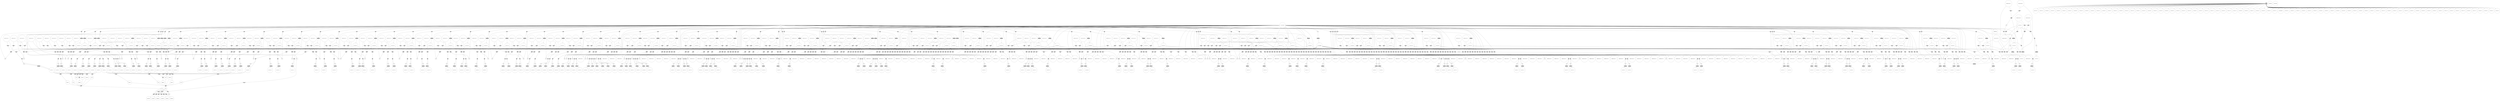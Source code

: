 digraph propNet
{
	"@7434600d"[shape=invtriangle, style= filled, fillcolor=grey, label="NOT"]; "@7434600d"->"@1a8e3115"; 
	"@71594ba3"[shape=invtriangle, style= filled, fillcolor=grey, label="NOT"]; "@71594ba3"->"@1d74f478"; 
	"@779c86c5"[shape=invhouse, style= filled, fillcolor=grey, label="AND"]; "@779c86c5"->"@bee145b"; 
	"@1d91eb90"[shape=circle, style= filled, fillcolor=white, label="( legal black ( mark 8 2 2 ) )"]; 
	"@3f94a1f"[shape=circle, style= filled, fillcolor=white, label="( true ( cell 8 3 2 b ) )"]; "@3f94a1f"->"@4fb8b808"; "@3f94a1f"->"@2f87d27e"; "@3f94a1f"->"@40d2f5f1"; "@3f94a1f"->"@12b27c38"; "@3f94a1f"->"@56781dd4"; 
	"@e3f6d"[shape=box, style= filled, fillcolor=grey, label="TRANSITION"]; "@e3f6d"->"@19789a96"; 
	"@58804a77"[shape=box, style= filled, fillcolor=grey, label="TRANSITION"]; "@58804a77"->"@31923ca5"; 
	"@78faa02"[shape=circle, style= filled, fillcolor=white, label="anon"]; "@78faa02"->"@58e5ebd"; 
	"@14b03ea"[shape=circle, style= filled, fillcolor=white, label="( true ( cell 3 3 3 b ) )"]; "@14b03ea"->"@78d2883b"; "@14b03ea"->"@2b735f84"; "@14b03ea"->"@2bd648e2"; "@14b03ea"->"@439471b"; "@14b03ea"->"@3432a325"; 
	"@4b6e3f87"[shape=ellipse, style= filled, fillcolor=grey, label="OR"]; "@4b6e3f87"->"@76a14c53"; 
	"@3e58f124"[shape=box, style= filled, fillcolor=grey, label="TRANSITION"]; "@3e58f124"->"@53d9f80"; 
	"@2a788315"[shape=circle, style= filled, fillcolor=white, label="anon"]; "@2a788315"->"@4f3ad88b"; 
	"@7b7d8769"[shape=circle, style= filled, fillcolor=white, label="( true ( cell 5 3 2 o ) )"]; "@7b7d8769"->"@5f0704e1"; "@7b7d8769"->"@21e30857"; "@7b7d8769"->"@4c84f665"; 
	"@313816e0"[shape=circle, style= filled, fillcolor=white, label="anon"]; "@313816e0"->"@5999c55a"; 
	"@12539a92"[shape=circle, style= filled, fillcolor=white, label="( diagonal 5 x )"]; "@12539a92"->"@2e18ff27"; 
	"@72d006a7"[shape=invhouse, style= filled, fillcolor=grey, label="AND"]; "@72d006a7"->"@57425f38"; 
	"@263945e2"[shape=circle, style= filled, fillcolor=white, label="( true ( cell 8 1 2 b ) )"]; "@263945e2"->"@2f368c5d"; "@263945e2"->"@71e2b67c"; "@263945e2"->"@482982bf"; "@263945e2"->"@2726965a"; "@263945e2"->"@5a7b5cb8"; 
	"@74d175ff"[shape=invhouse, style= filled, fillcolor=grey, label="AND"]; "@74d175ff"->"@34f34071"; 
	"@52988dd6"[shape=box, style= filled, fillcolor=grey, label="TRANSITION"]; "@52988dd6"->"@3312b1dd"; 
	"@2f87d27e"[shape=invhouse, style= filled, fillcolor=grey, label="AND"]; "@2f87d27e"->"@4f0e284f"; 
	"@57398044"[shape=circle, style= filled, fillcolor=white, label="anon"]; "@57398044"->"@5f5660ef"; 
	"@7e28ebb4"[shape=ellipse, style= filled, fillcolor=grey, label="OR"]; "@7e28ebb4"->"@308ab721"; 
	"@5e7c7894"[shape=invtriangle, style= filled, fillcolor=grey, label="NOT"]; "@5e7c7894"->"@3ea4be02"; 
	"@2d8ed284"[shape=circle, style= filled, fillcolor=white, label="( does black ( mark 6 1 2 ) )"]; "@2d8ed284"->"@33bd06a0"; "@2d8ed284"->"@48e2fa0e"; 
	"@2760e8a2"[shape=ellipse, style= filled, fillcolor=grey, label="OR"]; "@2760e8a2"->"@4b48f7e0"; 
	"@151cc2a8"[shape=invhouse, style= filled, fillcolor=grey, label="AND"]; "@151cc2a8"->"@7132c515"; 
	"@213eb2bc"[shape=invhouse, style= filled, fillcolor=grey, label="AND"]; "@213eb2bc"->"@5d1eb50b"; 
	"@2c8f3eac"[shape=invhouse, style= filled, fillcolor=grey, label="AND"]; "@2c8f3eac"->"@2310195c"; 
	"@4bbf8a41"[shape=ellipse, style= filled, fillcolor=grey, label="OR"]; "@4bbf8a41"->"@56a96eba"; 
	"@1c7b0f4d"[shape=circle, style= filled, fillcolor=white, label="( true ( cell 9 3 3 o ) )"]; "@1c7b0f4d"->"@4daa34dc"; 
	"@6601879b"[shape=ellipse, style= filled, fillcolor=grey, label="OR"]; "@6601879b"->"@6e6e056e"; 
	"@780324ff"[shape=circle, style= filled, fillcolor=white, label="anon"]; "@780324ff"->"@82aaec8"; 
	"@5306989e"[shape=circle, style= filled, fillcolor=white, label="( does white ( mark 2 2 3 ) )"]; "@5306989e"->"@5c4aca27"; "@5306989e"->"@560dd7a7"; 
	"@228ab65"[shape=invhouse, style= filled, fillcolor=grey, label="AND"]; "@228ab65"->"@5230b601"; 
	"@1c6cc9c"[shape=circle, style= filled, fillcolor=white, label="( does white ( mark 6 3 3 ) )"]; "@1c6cc9c"->"@e9bfee2"; "@1c6cc9c"->"@22a316ad"; 
	"@79444986"[shape=ellipse, style= filled, fillcolor=grey, label="OR"]; "@79444986"->"@72373a9c"; 
	"@2e239525"[shape=invhouse, style= filled, fillcolor=grey, label="AND"]; "@2e239525"->"@d325aef"; 
	"@5b8b0b4a"[shape=invhouse, style= filled, fillcolor=grey, label="AND"]; "@5b8b0b4a"->"@5a333b2e"; 
	"@77fe0d66"[shape=invhouse, style= filled, fillcolor=grey, label="AND"]; "@77fe0d66"->"@39cd04f1"; 
	"@603a3e21"[shape=circle, style= filled, fillcolor=white, label="anon"]; "@603a3e21"->"@52934c3b"; 
	"@60ec2ea8"[shape=box, style= filled, fillcolor=grey, label="TRANSITION"]; "@60ec2ea8"->"@1bd4f279"; 
	"@2a134eca"[shape=box, style= filled, fillcolor=grey, label="TRANSITION"]; "@2a134eca"->"@1f8a6890"; 
	"@46205df9"[shape=box, style= filled, fillcolor=grey, label="TRANSITION"]; "@46205df9"->"@4302a01f"; 
	"@36164a8c"[shape=invtriangle, style= filled, fillcolor=grey, label="NOT"]; "@36164a8c"->"@1005354a"; 
	"@56e88e24"[shape=box, style= filled, fillcolor=grey, label="TRANSITION"]; "@56e88e24"->"@796528a2"; 
	"@24cc17f1"[shape=circle, style= filled, fillcolor=white, label="anon"]; "@24cc17f1"->"@58a1a199"; 
	"@6d56e0b4"[shape=invtriangle, style= filled, fillcolor=grey, label="NOT"]; "@6d56e0b4"->"@428c2d23"; 
	"@205bfbd8"[shape=circle, style= filled, fillcolor=white, label="anon"]; "@205bfbd8"->"@4cc7014c"; 
	"@372bab9"[shape=circle, style= filled, fillcolor=white, label="( does white ( mark 6 3 2 ) )"]; "@372bab9"->"@756a7c99"; "@372bab9"->"@6140c973"; 
	"@a54cbb9"[shape=circle, style= filled, fillcolor=white, label="anon"]; "@a54cbb9"->"@131b92e6"; 
	"@deb62b6"[shape=circle, style= filled, fillcolor=white, label="( does white ( mark 1 3 1 ) )"]; "@deb62b6"->"@15e565bd"; "@deb62b6"->"@589da1dd"; 
	"@4302a01f"[shape=circle, style= filled, fillcolor=white, label="( true ( cell 6 3 3 x ) )"]; "@4302a01f"->"@a868c6d"; 
	"@69beea90"[shape=circle, style= filled, fillcolor=white, label="anon"]; "@69beea90"->"@2e6c01b9"; 
	"@3fe75e89"[shape=invhouse, style= filled, fillcolor=grey, label="AND"]; "@3fe75e89"->"@16721ee7"; 
	"@6471d768"[shape=invhouse, style= filled, fillcolor=grey, label="AND"]; "@6471d768"->"@447d4275"; 
	"@2e1c6600"[shape=ellipse, style= filled, fillcolor=grey, label="OR"]; "@2e1c6600"->"@70e69696"; 
	"@7c959fa1"[shape=invhouse, style= filled, fillcolor=grey, label="AND"]; "@7c959fa1"->"@2b27fa03"; 
	"@26556949"[shape=invhouse, style= filled, fillcolor=grey, label="AND"]; "@26556949"->"@51bfa303"; 
	"@2555e3ab"[shape=circle, style= filled, fillcolor=white, label="( legal white ( mark 9 3 1 ) )"]; 
	"@7aa8198c"[shape=invhouse, style= filled, fillcolor=grey, label="AND"]; "@7aa8198c"->"@6531767b"; 
	"@236954e1"[shape=invhouse, style= filled, fillcolor=grey, label="AND"]; "@236954e1"->"@390b755d"; 
	"@2b115a61"[shape=circle, style= filled, fillcolor=white, label="( column 5 1 o )"]; "@2b115a61"->"@500150a0"; 
	"@60d8431c"[shape=ellipse, style= filled, fillcolor=grey, label="OR"]; "@60d8431c"->"@161e14f0"; 
	"@741b3967"[shape=circle, style= filled, fillcolor=white, label="( init ( cell 7 3 3 b ) )"]; 
	"@53e64a3b"[shape=box, style= filled, fillcolor=grey, label="TRANSITION"]; "@53e64a3b"->"@338bd37a"; 
	"@48a84b47"[shape=circle, style= filled, fillcolor=white, label="( legal white ( mark 7 1 3 ) )"]; 
	"@24dbf79d"[shape=invhouse, style= filled, fillcolor=grey, label="AND"]; "@24dbf79d"->"@55264c84"; 
	"@7ab05cd7"[shape=circle, style= filled, fillcolor=white, label="anon"]; "@7ab05cd7"->"@761db1c5"; 
	"@153e6f83"[shape=invtriangle, style= filled, fillcolor=grey, label="NOT"]; "@153e6f83"->"@360b0c5a"; 
	"@15f6ae4d"[shape=invhouse, style= filled, fillcolor=grey, label="AND"]; "@15f6ae4d"->"@5b927504"; 
	"@243a0589"[shape=invtriangle, style= filled, fillcolor=grey, label="NOT"]; "@243a0589"->"@5d4177f3"; 
	"@5b39626c"[shape=circle, style= filled, fillcolor=white, label="anon"]; "@5b39626c"->"@cd73c3c"; 
	"@38be9340"[shape=circle, style= filled, fillcolor=white, label="anon"]; "@38be9340"->"@1ee83c97"; 
	"@281c35ec"[shape=ellipse, style= filled, fillcolor=grey, label="OR"]; "@281c35ec"->"@54182d86"; 
	"@30fd981a"[shape=invhouse, style= filled, fillcolor=grey, label="AND"]; "@30fd981a"->"@3f9f76a5"; 
	"@464cdac8"[shape=circle, style= filled, fillcolor=white, label="( does white ( mark 9 2 2 ) )"]; "@464cdac8"->"@1a2b2cf8"; "@464cdac8"->"@5fafa486"; 
	"@20c39410"[shape=circle, style= filled, fillcolor=white, label="( does white ( mark 8 2 3 ) )"]; "@20c39410"->"@247973e4"; "@20c39410"->"@82db73e"; 
	"@1ebafda6"[shape=invhouse, style= filled, fillcolor=grey, label="AND"]; "@1ebafda6"->"@6cce82cc"; 
	"@86ecec5"[shape=circle, style= filled, fillcolor=white, label="( legal white ( mark 7 2 2 ) )"]; 
	"@28b6e768"[shape=circle, style= filled, fillcolor=white, label="( true ( cell 7 3 3 o ) )"]; "@28b6e768"->"@1f5b44d6"; 
	"@35e5ebbf"[shape=circle, style= filled, fillcolor=white, label="anon"]; "@35e5ebbf"->"@3219ab8d"; 
	"@7d16ecf"[shape=circle, style= filled, fillcolor=white, label="( does white ( mark 3 3 1 ) )"]; "@7d16ecf"->"@46c1dc0b"; "@7d16ecf"->"@6b6d079a"; 
	"@4a32ef2d"[shape=circle, style= filled, fillcolor=white, label="( does white ( mark 5 1 3 ) )"]; "@4a32ef2d"->"@573577ca"; "@4a32ef2d"->"@55f49969"; 
	"@9bed3d1"[shape=circle, style= filled, fillcolor=white, label="( init ( cell 2 1 2 b ) )"]; 
	"@1a1a7aa4"[shape=circle, style= filled, fillcolor=white, label="( true ( cell 4 1 1 x ) )"]; "@1a1a7aa4"->"@2754de0b"; 
	"@72e5c94"[shape=circle, style= filled, fillcolor=white, label="( legal black ( mark 1 1 2 ) )"]; 
	"@7bc1a68b"[shape=invhouse, style= filled, fillcolor=grey, label="AND"]; "@7bc1a68b"->"@38be9340"; 
	"@15ee9cc3"[shape=invhouse, style= filled, fillcolor=grey, label="AND"]; "@15ee9cc3"->"@2bd9c3e7"; 
	"@b584be7"[shape=circle, style= filled, fillcolor=white, label="( does black ( mark 2 1 3 ) )"]; "@b584be7"->"@6c82fba9"; "@b584be7"->"@31d15a18"; 
	"@f4c0275"[shape=circle, style= filled, fillcolor=white, label="( row 5 1 o )"]; "@f4c0275"->"@500150a0"; 
	"@3dccf342"[shape=circle, style= filled, fillcolor=white, label="( true ( cell 2 1 2 x ) )"]; "@3dccf342"->"@603a9c52"; 
	"@397577f9"[shape=invtriangle, style= filled, fillcolor=grey, label="NOT"]; "@397577f9"->"@4f1799e7"; 
	"@76c5a2f7"[shape=ellipse, style= filled, fillcolor=grey, label="OR"]; "@76c5a2f7"->"@294e430c"; 
	"@7d6f3ed7"[shape=circle, style= filled, fillcolor=white, label="( legal white ( mark 3 1 1 ) )"]; 
	"@2fe6707"[shape=circle, style= filled, fillcolor=white, label="anon"]; "@2fe6707"->"@635adc6"; 
	"@61335b86"[shape=circle, style= filled, fillcolor=white, label="( legal white ( mark 8 1 1 ) )"]; 
	"@3c9d17e"[shape=invtriangle, style= filled, fillcolor=grey, label="NOT"]; "@3c9d17e"->"@4a4854f6"; 
	"@3c095f75"[shape=box, style= filled, fillcolor=grey, label="TRANSITION"]; "@3c095f75"->"@73795327"; 
	"@54f690e4"[shape=invtriangle, style= filled, fillcolor=grey, label="NOT"]; "@54f690e4"->"@7a29450"; 
	"@1d1d2b8"[shape=box, style= filled, fillcolor=grey, label="TRANSITION"]; "@1d1d2b8"->"@7be84195"; 
	"@e9bfee2"[shape=invhouse, style= filled, fillcolor=grey, label="AND"]; "@e9bfee2"->"@a868c6d"; 
	"@920d6b7"[shape=invtriangle, style= filled, fillcolor=grey, label="NOT"]; "@920d6b7"->"@4af08d0f"; 
	"@709db0ad"[shape=circle, style= filled, fillcolor=white, label="( does white ( mark 2 2 2 ) )"]; "@709db0ad"->"@5fb271f1"; "@709db0ad"->"@ba679e"; 
	"@126212dd"[shape=invhouse, style= filled, fillcolor=grey, label="AND"]; "@126212dd"->"@5fb45ddc"; 
	"@2630a895"[shape=circle, style= filled, fillcolor=white, label="( legal black ( mark 3 1 1 ) )"]; 
	"@b8235a1"[shape=circle, style= filled, fillcolor=white, label="( true ( cell 3 3 3 o ) )"]; "@b8235a1"->"@4ec57f88"; 
	"@3067e236"[shape=invtriangle, style= filled, fillcolor=grey, label="NOT"]; "@3067e236"->"@1a8e3115"; 
	"@e235e9d"[shape=circle, style= filled, fillcolor=white, label="( true ( cell 9 1 3 b ) )"]; "@e235e9d"->"@492d0430"; "@e235e9d"->"@4d17140b"; "@e235e9d"->"@5262667"; "@e235e9d"->"@44fc9e7e"; "@e235e9d"->"@a0405f6"; 
	"@9ad5d46"[shape=circle, style= filled, fillcolor=white, label="( init ( cell 9 3 3 b ) )"]; 
	"@7692ed85"[shape=box, style= filled, fillcolor=grey, label="TRANSITION"]; "@7692ed85"->"@41babddb"; 
	"@1f0f0c8"[shape=circle, style= filled, fillcolor=white, label="( does white ( mark 2 1 3 ) )"]; "@1f0f0c8"->"@714fdb76"; "@1f0f0c8"->"@6471d768"; 
	"@1bd4f279"[shape=circle, style= filled, fillcolor=white, label="( true ( cell 7 2 1 o ) )"]; "@1bd4f279"->"@146ccf3e"; 
	"@3798f5e7"[shape=ellipse, style= filled, fillcolor=grey, label="OR"]; "@3798f5e7"->"@1b382d35"; 
	"@5a74b10b"[shape=invhouse, style= filled, fillcolor=grey, label="AND"]; "@5a74b10b"->"@173f7175"; 
	"@7d1050be"[shape=circle, style= filled, fillcolor=white, label="( legal black ( mark 8 3 2 ) )"]; 
	"@64fef26a"[shape=box, style= filled, fillcolor=grey, label="TRANSITION"]; "@64fef26a"->"@7aa36771"; 
	"@6b5b5783"[shape=circle, style= filled, fillcolor=white, label="( legal black ( mark 9 2 1 ) )"]; 
	"@31eb494e"[shape=box, style= filled, fillcolor=grey, label="TRANSITION"]; "@31eb494e"->"@3c0c74fe"; 
	"@33799a1e"[shape=box, style= filled, fillcolor=grey, label="TRANSITION"]; "@33799a1e"->"@3cd713fe"; 
	"@13d86a73"[shape=circle, style= filled, fillcolor=white, label="( true ( cell 7 2 2 b ) )"]; "@13d86a73"->"@f4f7a86"; "@13d86a73"->"@766245a4"; "@13d86a73"->"@7d420fea"; "@13d86a73"->"@580c5da6"; "@13d86a73"->"@12a4ed99"; 
	"@4856d149"[shape=circle, style= filled, fillcolor=white, label="( true ( cell 7 2 1 b ) )"]; "@4856d149"->"@50fc5408"; "@4856d149"->"@4eb0a518"; "@4856d149"->"@34e77781"; "@4856d149"->"@2a47cc3"; "@4856d149"->"@70928739"; 
	"@55444319"[shape=circle, style= filled, fillcolor=white, label="( legal white ( mark 4 2 3 ) )"]; 
	"@223dc13d"[shape=circle, style= filled, fillcolor=white, label="( init ( cell 7 2 3 b ) )"]; 
	"@6f9702b1"[shape=circle, style= filled, fillcolor=white, label="( true ( cell 7 1 3 o ) )"]; "@6f9702b1"->"@18fb53f6"; 
	"@36dd725b"[shape=circle, style= filled, fillcolor=white, label="( init ( cell 8 2 3 b ) )"]; 
	"@6fbae5f5"[shape=circle, style= filled, fillcolor=white, label="( true ( cell 7 3 2 x ) )"]; "@6fbae5f5"->"@1461c98"; 
	"@450ae3fb"[shape=ellipse, style= filled, fillcolor=grey, label="OR"]; "@450ae3fb"->"@4dfd9726"; 
	"@50661532"[shape=circle, style= filled, fillcolor=white, label="( true ( cell 6 2 2 o ) )"]; "@50661532"->"@2760e8a2"; 
	"@27573872"[shape=box, style= filled, fillcolor=grey, label="TRANSITION"]; "@27573872"->"@16e7eec9"; 
	"@12a4ed99"[shape=invhouse, style= filled, fillcolor=grey, label="AND"]; "@12a4ed99"->"@86ecec5"; 
	"@a15670a"[shape=ellipse, style= filled, fillcolor=grey, label="OR"]; "@a15670a"->"@1ddd40f3"; 
	"@59f52125"[shape=circle, style= filled, fillcolor=white, label="( does black ( mark 3 3 1 ) )"]; "@59f52125"->"@180e6899"; "@59f52125"->"@61557a77"; 
	"@300b6421"[shape=circle, style= filled, fillcolor=white, label="( goal black 50 )"]; 
	"@6a74f160"[shape=circle, style= filled, fillcolor=white, label="( does black ( mark 4 1 3 ) )"]; "@6a74f160"->"@37c8f59c"; "@6a74f160"->"@50d420eb"; 
	"@72433b8a"[shape=circle, style= filled, fillcolor=white, label="anon"]; "@72433b8a"->"@5e65ab77"; 
	"@43f854bd"[shape=invhouse, style= filled, fillcolor=grey, label="AND"]; "@43f854bd"->"@763dcf03"; 
	"@1896d2c2"[shape=ellipse, style= filled, fillcolor=grey, label="OR"]; "@1896d2c2"->"@51927ba1"; 
	"@15ec4535"[shape=invtriangle, style= filled, fillcolor=grey, label="NOT"]; "@15ec4535"->"@4ab3a5d1"; 
	"@3da1a93"[shape=invtriangle, style= filled, fillcolor=grey, label="NOT"]; "@3da1a93"->"@71bc081f"; 
	"@2400218d"[shape=circle, style= filled, fillcolor=white, label="anon"]; "@2400218d"->"@5eab4b89"; 
	"@61efb003"[shape=circle, style= filled, fillcolor=white, label="( true ( cell 4 3 3 b ) )"]; "@61efb003"->"@500b2175"; "@61efb003"->"@de12d33"; "@61efb003"->"@53b258fa"; "@61efb003"->"@3d9478c7"; "@61efb003"->"@69ddad02"; 
	"@33262bf4"[shape=circle, style= filled, fillcolor=white, label="( does black ( mark 7 3 3 ) )"]; "@33262bf4"->"@490241ae"; "@33262bf4"->"@3cdfd643"; 
	"@7122e0b3"[shape=circle, style= filled, fillcolor=white, label="anon"]; "@7122e0b3"->"@3e3e3c83"; 
	"@26114629"[shape=box, style= filled, fillcolor=grey, label="TRANSITION"]; "@26114629"->"@34cf935a"; 
	"@23f9e6e5"[shape=circle, style= filled, fillcolor=white, label="anon"]; "@23f9e6e5"->"@504c2683"; 
	"@2a717ef5"[shape=circle, style= filled, fillcolor=white, label="anon"]; "@2a717ef5"->"@397b6178"; 
	"@575e6691"[shape=invhouse, style= filled, fillcolor=grey, label="AND"]; "@575e6691"->"@6fe99db4"; 
	"@324e68fb"[shape=box, style= filled, fillcolor=grey, label="TRANSITION"]; "@324e68fb"->"@5c68b20"; 
	"@4de514a9"[shape=circle, style= filled, fillcolor=white, label="( legal black ( mark 1 2 3 ) )"]; 
	"@62c8aeb3"[shape=invhouse, style= filled, fillcolor=grey, label="AND"]; "@62c8aeb3"->"@6437153d"; 
	"@74f2db2d"[shape=invhouse, style= filled, fillcolor=grey, label="AND"]; "@74f2db2d"->"@417d26fc"; 
	"@543a586d"[shape=invhouse, style= filled, fillcolor=grey, label="AND"]; "@543a586d"->"@d2a7c1e"; 
	"@1a0283e"[shape=circle, style= filled, fillcolor=white, label="( legal white ( mark 3 2 1 ) )"]; 
	"@6366de01"[shape=circle, style= filled, fillcolor=white, label="( true ( cell 9 2 1 x ) )"]; "@6366de01"->"@7bfb7cbb"; 
	"@157ee3e5"[shape=box, style= filled, fillcolor=grey, label="TRANSITION"]; "@157ee3e5"->"@5a2d13c1"; 
	"@1e883644"[shape=circle, style= filled, fillcolor=white, label="( init ( cell 6 2 1 b ) )"]; 
	"@213e2b4a"[shape=circle, style= filled, fillcolor=white, label="anon"]; "@213e2b4a"->"@1ff61bcf"; 
	"@78304648"[shape=invhouse, style= filled, fillcolor=grey, label="AND"]; "@78304648"->"@6fb8fcdd"; 
	"@34e77781"[shape=invhouse, style= filled, fillcolor=grey, label="AND"]; "@34e77781"->"@2075a744"; 
	"@6b6a3075"[shape=invtriangle, style= filled, fillcolor=grey, label="NOT"]; "@6b6a3075"->"@de12d33"; 
	"@1f410a85"[shape=invhouse, style= filled, fillcolor=grey, label="AND"]; "@1f410a85"->"@1ae637f0"; 
	"@15e565bd"[shape=invhouse, style= filled, fillcolor=grey, label="AND"]; "@15e565bd"->"@5200089"; 
	"@769fe666"[shape=circle, style= filled, fillcolor=white, label="( does black ( mark 6 1 1 ) )"]; "@769fe666"->"@5b2f9ee1"; "@769fe666"->"@575e6691"; 
	"@7bfb7cbb"[shape=ellipse, style= filled, fillcolor=grey, label="OR"]; "@7bfb7cbb"->"@3bba1894"; 
	"@6c267f18"[shape=ellipse, style= filled, fillcolor=grey, label="OR"]; "@6c267f18"->"@53623820"; 
	"@387413e8"[shape=box, style= filled, fillcolor=grey, label="TRANSITION"]; "@387413e8"->"@42b36022"; 
	"@385715"[shape=ellipse, style= filled, fillcolor=grey, label="OR"]; "@385715"->"@72dd23cf"; 
	"@75d43bb3"[shape=invhouse, style= filled, fillcolor=grey, label="AND"]; "@75d43bb3"->"@373968f1"; 
	"@1a07ac6c"[shape=circle, style= filled, fillcolor=white, label="( true ( cell 6 3 1 o ) )"]; "@1a07ac6c"->"@76ea7776"; 
	"@c481958"[shape=invtriangle, style= filled, fillcolor=grey, label="NOT"]; "@c481958"->"@5177e6b4"; 
	"@5ffdfb42"[shape=ellipse, style= filled, fillcolor=grey, label="OR"]; "@5ffdfb42"->"@1b7adb4a"; 
	"@4f3ad88b"[shape=box, style= filled, fillcolor=grey, label="TRANSITION"]; "@4f3ad88b"->"@7e140bf"; 
	"@3fec3fed"[shape=ellipse, style= filled, fillcolor=grey, label="OR"]; "@3fec3fed"->"@790f2f3c"; 
	"@cd73c3c"[shape=ellipse, style= filled, fillcolor=grey, label="OR"]; "@cd73c3c"->"@f7b650a"; 
	"@75144026"[shape=ellipse, style= filled, fillcolor=grey, label="OR"]; "@75144026"->"@47fbad7"; 
	"@2ff40e1f"[shape=circle, style= filled, fillcolor=white, label="( does white ( mark 1 3 3 ) )"]; "@2ff40e1f"->"@3fcb2dd1"; "@2ff40e1f"->"@361bb8ea"; 
	"@5f67198e"[shape=ellipse, style= filled, fillcolor=grey, label="OR"]; "@5f67198e"->"@69beea90"; 
	"@4ecd51ad"[shape=circle, style= filled, fillcolor=white, label="( init ( cell 4 2 1 b ) )"]; 
	"@294e430c"[shape=circle, style= filled, fillcolor=white, label="anon"]; "@294e430c"->"@57f530d8"; 
	"@52ed3b53"[shape=circle, style= filled, fillcolor=white, label="( legal white ( mark 2 1 3 ) )"]; 
	"@329b5c95"[shape=invhouse, style= filled, fillcolor=grey, label="AND"]; "@329b5c95"->"@281c35ec"; 
	"@7656acfa"[shape=circle, style= filled, fillcolor=white, label="( does black ( mark 8 3 3 ) )"]; "@7656acfa"->"@5290288e"; "@7656acfa"->"@d054f93"; 
	"@4b5075f9"[shape=ellipse, style= filled, fillcolor=grey, label="OR"]; "@4b5075f9"->"@f715510"; 
	"@2161fcdd"[shape=circle, style= filled, fillcolor=white, label="( does black ( mark 1 1 2 ) )"]; "@2161fcdd"->"@6e766ec3"; "@2161fcdd"->"@39fba2af"; 
	"@408c0d58"[shape=invhouse, style= filled, fillcolor=grey, label="AND"]; "@408c0d58"->"@45e41830"; 
	"@6135b95d"[shape=circle, style= filled, fillcolor=white, label="anon"]; "@6135b95d"->"@2b39d891"; 
	"@4af6ae1c"[shape=invtriangle, style= filled, fillcolor=grey, label="NOT"]; "@4af6ae1c"->"@4af08d0f"; 
	"@3734a33d"[shape=invhouse, style= filled, fillcolor=grey, label="AND"]; "@3734a33d"->"@36f72f09"; 
	"@42ff87dc"[shape=circle, style= filled, fillcolor=white, label="anon"]; "@42ff87dc"->"@5058431c"; 
	"@70d76d51"[shape=ellipse, style= filled, fillcolor=grey, label="OR"]; "@70d76d51"->"@4f4a1ab7"; 
	"@153bedc4"[shape=circle, style= filled, fillcolor=white, label="( does white ( mark 1 2 3 ) )"]; "@153bedc4"->"@288d539f"; "@153bedc4"->"@1176e9c0"; 
	"@2bd648e2"[shape=invhouse, style= filled, fillcolor=grey, label="AND"]; "@2bd648e2"->"@66201d6d"; 
	"@6f3f903b"[shape=circle, style= filled, fillcolor=white, label="( does white ( mark 7 2 3 ) )"]; "@6f3f903b"->"@36164a8c"; "@6f3f903b"->"@89ffb18"; 
	"@6d5998cb"[shape=invtriangle, style= filled, fillcolor=grey, label="NOT"]; "@6d5998cb"->"@360b0c5a"; 
	"@2dcc5af0"[shape=circle, style= filled, fillcolor=white, label="anon"]; "@2dcc5af0"->"@44cae5b8"; 
	"@23f95cce"[shape=circle, style= filled, fillcolor=white, label="( open 5 )"]; "@23f95cce"->"@1a06f956"; 
	"@1acfb11f"[shape=invtriangle, style= filled, fillcolor=grey, label="NOT"]; "@1acfb11f"->"@4f1799e7"; 
	"@67b56bda"[shape=ellipse, style= filled, fillcolor=grey, label="OR"]; "@67b56bda"->"@37bbea67"; 
	"@2012a961"[shape=ellipse, style= filled, fillcolor=grey, label="OR"]; "@2012a961"->"@292e2fba"; 
	"@d38d2fc"[shape=circle, style= filled, fillcolor=white, label="( true ( cell 6 3 2 x ) )"]; "@d38d2fc"->"@66de04cd"; 
	"@2b1be57f"[shape=box, style= filled, fillcolor=grey, label="TRANSITION"]; "@2b1be57f"->"@617e53c9"; 
	"@798c668c"[shape=box, style= filled, fillcolor=grey, label="TRANSITION"]; "@798c668c"->"@19d1b44b"; 
	"@1f7dff15"[shape=invhouse, style= filled, fillcolor=grey, label="AND"]; "@1f7dff15"->"@4daa34dc"; 
	"@53601a4f"[shape=invhouse, style= filled, fillcolor=grey, label="AND"]; "@53601a4f"->"@77f31432"; 
	"@3cdfd643"[shape=invtriangle, style= filled, fillcolor=grey, label="NOT"]; "@3cdfd643"->"@b6be7ee"; 
	"@21c71508"[shape=circle, style= filled, fillcolor=white, label="( true ( cell 4 2 2 b ) )"]; "@21c71508"->"@5e6e3fe4"; "@21c71508"->"@b4ef239"; "@21c71508"->"@3c3ca56f"; "@21c71508"->"@4fb7a553"; "@21c71508"->"@76f4da6d"; 
	"@48433545"[shape=invhouse, style= filled, fillcolor=grey, label="AND"]; "@48433545"->"@22509bfc"; 
	"@22e6f970"[shape=circle, style= filled, fillcolor=white, label="( does black ( mark 8 2 2 ) )"]; "@22e6f970"->"@7434600d"; "@22e6f970"->"@26fae93e"; 
	"@657a7adf"[shape=circle, style= filled, fillcolor=white, label="( legal white ( mark 4 1 3 ) )"]; 
	"@1791f022"[shape=circle, style= filled, fillcolor=white, label="( true ( cell 4 1 1 b ) )"]; "@1791f022"->"@231bf785"; "@1791f022"->"@2cfb1135"; "@1791f022"->"@621bedb0"; "@1791f022"->"@2b5d925b"; "@1791f022"->"@7a29450"; 
	"@d2a7c1e"[shape=circle, style= filled, fillcolor=white, label="anon"]; "@d2a7c1e"->"@45a27a8f"; 
	"@33bd06a0"[shape=invtriangle, style= filled, fillcolor=grey, label="NOT"]; "@33bd06a0"->"@3efe0ce9"; 
	"@428c2d23"[shape=invhouse, style= filled, fillcolor=grey, label="AND"]; "@428c2d23"->"@3e389405"; 
	"@1d59e6df"[shape=circle, style= filled, fillcolor=white, label="anon"]; "@1d59e6df"->"@50d79dfe"; 
	"@485b701a"[shape=invtriangle, style= filled, fillcolor=grey, label="NOT"]; "@485b701a"->"@34baf4ae"; 
	"@3e2dce4e"[shape=invtriangle, style= filled, fillcolor=grey, label="NOT"]; "@3e2dce4e"->"@314382c6"; 
	"@5d1eb50b"[shape=ellipse, style= filled, fillcolor=grey, label="OR"]; "@5d1eb50b"->"@b0014f0"; 
	"@2fa8ecf4"[shape=circle, style= filled, fillcolor=white, label="( does black ( mark 4 1 2 ) )"]; "@2fa8ecf4"->"@2c7103af"; "@2fa8ecf4"->"@3ff5d699"; 
	"@46fdb413"[shape=circle, style= filled, fillcolor=white, label="( true ( cell 5 2 1 x ) )"]; "@46fdb413"->"@763dcf03"; "@46fdb413"->"@20dbd794"; "@46fdb413"->"@4638fb59"; 
	"@459bdb65"[shape=ellipse, style= filled, fillcolor=grey, label="OR"]; "@459bdb65"->"@7b60e796"; 
	"@a281902"[shape=box, style= filled, fillcolor=grey, label="TRANSITION"]; "@a281902"->"@6fbae5f5"; 
	"@15e193f2"[shape=circle, style= filled, fillcolor=white, label="( does black ( mark 8 1 3 ) )"]; "@15e193f2"->"@1f0936a1"; "@15e193f2"->"@b5c44d6"; 
	"@55b66aff"[shape=invtriangle, style= filled, fillcolor=grey, label="NOT"]; "@55b66aff"->"@5197d20c"; "@55b66aff"->"@60a93995"; "@55b66aff"->"@559fe5e6"; "@55b66aff"->"@3b2ab74f"; 
	"@5bf53293"[shape=circle, style= filled, fillcolor=white, label="( does white ( mark 1 1 1 ) )"]; "@5bf53293"->"@3ecb800f"; "@5bf53293"->"@77fe0d66"; 
	"@2726965a"[shape=invhouse, style= filled, fillcolor=grey, label="AND"]; "@2726965a"->"@2012a961"; 
	"@1d8806f7"[shape=box, style= filled, fillcolor=grey, label="TRANSITION"]; "@1d8806f7"->"@41f2e41d"; 
	"@7f371a59"[shape=box, style= filled, fillcolor=grey, label="TRANSITION"]; "@7f371a59"->"@7c1c8c58"; 
	"@69912a56"[shape=invhouse, style= filled, fillcolor=grey, label="AND"]; "@69912a56"->"@3157457b"; 
	"@315cb235"[shape=circle, style= filled, fillcolor=white, label="( does black ( mark 6 2 2 ) )"]; "@315cb235"->"@74220711"; "@315cb235"->"@469c15d2"; 
	"@4f93b604"[shape=ellipse, style= filled, fillcolor=grey, label="OR"]; "@4f93b604"->"@6a92e96c"; 
	"@25f45022"[shape=circle, style= filled, fillcolor=white, label="anon"]; "@25f45022"->"@70f87478"; 
	"@15e0a283"[shape=circle, style= filled, fillcolor=white, label="( init ( cell 3 3 3 b ) )"]; 
	"@68f507d2"[shape=invhouse, style= filled, fillcolor=grey, label="AND"]; "@68f507d2"->"@19fc4e"; 
	"@3f6a5d72"[shape=circle, style= filled, fillcolor=white, label="( does white ( mark 3 2 3 ) )"]; "@3f6a5d72"->"@6b9c18ae"; "@3f6a5d72"->"@601d07e4"; 
	"@7eedec92"[shape=circle, style= filled, fillcolor=white, label="( row 5 2 o )"]; "@7eedec92"->"@500150a0"; 
	"@573577ca"[shape=invhouse, style= filled, fillcolor=grey, label="AND"]; "@573577ca"->"@796523ab"; 
	"@19fc4e"[shape=circle, style= filled, fillcolor=white, label="anon"]; "@19fc4e"->"@fe0f790"; 
	"@f2f8a84"[shape=invhouse, style= filled, fillcolor=grey, label="AND"]; "@f2f8a84"->"@16369fdc"; 
	"@1c8825a5"[shape=circle, style= filled, fillcolor=white, label="( true ( cell 4 2 3 x ) )"]; "@1c8825a5"->"@31602bbc"; 
	"@1dd61ee4"[shape=circle, style= filled, fillcolor=white, label="( true ( cell 3 1 3 o ) )"]; "@1dd61ee4"->"@6ef7cbcc"; 
	"@20bf9a12"[shape=invhouse, style= filled, fillcolor=grey, label="AND"]; "@20bf9a12"->"@2dcc5af0"; 
	"@54ede19e"[shape=invtriangle, style= filled, fillcolor=grey, label="NOT"]; "@54ede19e"->"@4d7777a1"; 
	"@13af9d1c"[shape=circle, style= filled, fillcolor=white, label="( does white ( mark 4 2 2 ) )"]; "@13af9d1c"->"@6e73a35c"; "@13af9d1c"->"@76f4da6d"; 
	"@1f4af32"[shape=ellipse, style= filled, fillcolor=grey, label="OR"]; "@1f4af32"->"@6719fc9e"; 
	"@1e6ee98"[shape=ellipse, style= filled, fillcolor=grey, label="OR"]; "@1e6ee98"->"@603a3e21"; 
	"@1a2b2cf8"[shape=invhouse, style= filled, fillcolor=grey, label="AND"]; "@1a2b2cf8"->"@7d8e9adf"; 
	"@604c9c17"[shape=circle, style= filled, fillcolor=white, label="anon"]; "@604c9c17"->"@64e48e45"; 
	"@7686b376"[shape=circle, style= filled, fillcolor=white, label="( legal white ( mark 1 2 1 ) )"]; 
	"@5230b601"[shape=circle, style= filled, fillcolor=white, label="( legal black ( mark 4 1 2 ) )"]; 
	"@31438dbe"[shape=invhouse, style= filled, fillcolor=grey, label="AND"]; "@31438dbe"->"@2b115a61"; 
	"@65685e30"[shape=box, style= filled, fillcolor=grey, label="TRANSITION"]; "@65685e30"->"@36c51089"; 
	"@74021a1e"[shape=circle, style= filled, fillcolor=white, label="( init ( cell 5 1 3 b ) )"]; 
	"@3b7a687b"[shape=circle, style= filled, fillcolor=white, label="anon"]; "@3b7a687b"->"@32d2bb53"; 
	"@4d97507c"[shape=invhouse, style= filled, fillcolor=grey, label="AND"]; "@4d97507c"->"@76c5a2f7"; 
	"@4ea7ae01"[shape=circle, style= filled, fillcolor=white, label="( true ( cell 4 2 3 b ) )"]; "@4ea7ae01"->"@6bd3e069"; "@4ea7ae01"->"@541b55f2"; "@4ea7ae01"->"@2de3e7d2"; "@4ea7ae01"->"@1e753c22"; "@4ea7ae01"->"@1f6ea15f"; 
	"@3d10d68a"[shape=box, style= filled, fillcolor=grey, label="TRANSITION"]; "@3d10d68a"->"@5acac877"; 
	"@68ffab0a"[shape=circle, style= filled, fillcolor=white, label="( does white ( mark 2 2 1 ) )"]; "@68ffab0a"->"@69365360"; "@68ffab0a"->"@62d5163a"; 
	"@bc9f8fb"[shape=circle, style= filled, fillcolor=white, label="anon"]; "@bc9f8fb"->"@d542094"; 
	"@6ccd2163"[shape=invhouse, style= filled, fillcolor=grey, label="AND"]; "@6ccd2163"->"@603a9c52"; 
	"@5c66b06b"[shape=ellipse, style= filled, fillcolor=grey, label="OR"]; "@5c66b06b"->"@59c87031"; 
	"@705789f3"[shape=circle, style= filled, fillcolor=white, label="( true ( cell 9 3 3 x ) )"]; "@705789f3"->"@5c66b06b"; 
	"@56ab436d"[shape=invhouse, style= filled, fillcolor=grey, label="AND"]; "@56ab436d"->"@79b0edb2"; 
	"@4b5a142f"[shape=circle, style= filled, fillcolor=white, label="( true ( cell 6 2 2 b ) )"]; "@4b5a142f"->"@73204425"; "@4b5a142f"->"@7d38847d"; "@4b5a142f"->"@65fe28a7"; "@4b5a142f"->"@469c15d2"; "@4b5a142f"->"@521d590d"; 
	"@3e4f7537"[shape=box, style= filled, fillcolor=grey, label="TRANSITION"]; "@3e4f7537"->"@4dd761d0"; 
	"@be389b8"[shape=circle, style= filled, fillcolor=white, label="( legal black ( mark 1 2 1 ) )"]; 
	"@4c4936f3"[shape=invhouse, style= filled, fillcolor=grey, label="AND"]; "@4c4936f3"->"@2630a895"; 
	"@34bdb859"[shape=circle, style= filled, fillcolor=white, label="anon"]; "@34bdb859"->"@1ce84763"; 
	"@1fb93526"[shape=circle, style= filled, fillcolor=white, label="( legal white ( mark 9 2 1 ) )"]; 
	"@1ba4806"[shape=circle, style= filled, fillcolor=white, label="anon"]; "@1ba4806"->"@533c2ac3"; 
	"@6d289e48"[shape=circle, style= filled, fillcolor=white, label="( legal white ( mark 1 1 1 ) )"]; 
	"@4d68af51"[shape=circle, style= filled, fillcolor=white, label="anon"]; "@4d68af51"->"@246f9f88"; 
	"@41aef798"[shape=circle, style= filled, fillcolor=white, label="( true ( cell 7 3 3 b ) )"]; "@41aef798"->"@490241ae"; "@41aef798"->"@40ad8bb4"; "@41aef798"->"@b6be7ee"; "@41aef798"->"@1e66a917"; "@41aef798"->"@60328c40"; 
	"@637644c8"[shape=circle, style= filled, fillcolor=white, label="( legal black ( mark 7 1 1 ) )"]; 
	"@5dbb6a69"[shape=circle, style= filled, fillcolor=white, label="( legal white ( mark 4 2 1 ) )"]; 
	"@734d246"[shape=circle, style= filled, fillcolor=white, label="( true ( cell 4 2 3 o ) )"]; "@734d246"->"@7d9ab9c5"; 
	"@38154145"[shape=box, style= filled, fillcolor=grey, label="TRANSITION"]; "@38154145"->"@1dcbcf91"; 
	"@7b7035c6"[shape=box, style= filled, fillcolor=grey, label="TRANSITION"]; "@7b7035c6"->"@2279ecf4"; 
	"@6921dcac"[shape=invhouse, style= filled, fillcolor=grey, label="AND"]; "@6921dcac"->"@a54cbb9"; 
	"@4631c43f"[shape=circle, style= filled, fillcolor=white, label="anon"]; "@4631c43f"->"@48270664"; 
	"@412bf560"[shape=circle, style= filled, fillcolor=white, label="anon"]; "@412bf560"->"@387413e8"; 
	"@64b9726e"[shape=invhouse, style= filled, fillcolor=grey, label="AND"]; "@64b9726e"->"@558fee4f"; 
	"@2cfb1135"[shape=invhouse, style= filled, fillcolor=grey, label="AND"]; "@2cfb1135"->"@7051630a"; 
	"@4de8b671"[shape=invtriangle, style= filled, fillcolor=grey, label="NOT"]; "@4de8b671"->"@6921dcac"; 
	"@6ef7cbcc"[shape=ellipse, style= filled, fillcolor=grey, label="OR"]; "@6ef7cbcc"->"@4e64f6fe"; 
	"@6ae6235d"[shape=box, style= filled, fillcolor=grey, label="TRANSITION"]; "@6ae6235d"->"@35a271f5"; 
	"@56781dd4"[shape=invhouse, style= filled, fillcolor=grey, label="AND"]; "@56781dd4"->"@46fb3d6"; 
	"@1f6b69d7"[shape=circle, style= filled, fillcolor=white, label="( legal black ( mark 7 3 2 ) )"]; 
	"@2bb0bf9a"[shape=circle, style= filled, fillcolor=white, label="( true ( cell 8 3 3 o ) )"]; "@2bb0bf9a"->"@442b7fc2"; 
	"@54ed3e63"[shape=invhouse, style= filled, fillcolor=grey, label="AND"]; "@54ed3e63"->"@3a0fbd45"; 
	"@2279ecf4"[shape=circle, style= filled, fillcolor=white, label="( true ( cell 8 3 3 b ) )"]; "@2279ecf4"->"@57ab4292"; "@2279ecf4"->"@7ca5ba31"; "@2279ecf4"->"@5290288e"; "@2279ecf4"->"@94b318"; "@2279ecf4"->"@7ced65e0"; 
	"@6c74b024"[shape=circle, style= filled, fillcolor=white, label="anon"]; "@6c74b024"->"@a15670a"; 
	"@4a93837b"[shape=invhouse, style= filled, fillcolor=grey, label="AND"]; "@4a93837b"->"@9f6f3dc"; 
	"@67afe460"[shape=circle, style= filled, fillcolor=white, label="( legal black ( mark 7 3 1 ) )"]; 
	"@b6be7ee"[shape=invhouse, style= filled, fillcolor=grey, label="AND"]; "@b6be7ee"->"@734893da"; 
	"@4a018e1b"[shape=circle, style= filled, fillcolor=white, label="( legal white ( mark 1 3 2 ) )"]; 
	"@55104da7"[shape=circle, style= filled, fillcolor=white, label="( legal black ( mark 7 1 2 ) )"]; 
	"@4921a90"[shape=box, style= filled, fillcolor=grey, label="TRANSITION"]; "@4921a90"->"@6c28ca1c"; 
	"@6c5c90f6"[shape=invtriangle, style= filled, fillcolor=grey, label="NOT"]; "@6c5c90f6"->"@17e1225d"; 
	"@662ad0d"[shape=circle, style= filled, fillcolor=white, label="( does black ( mark 3 1 2 ) )"]; "@662ad0d"->"@1ebafda6"; "@662ad0d"->"@76e222eb"; 
	"@77f31432"[shape=ellipse, style= filled, fillcolor=grey, label="OR"]; "@77f31432"->"@77b31c23"; 
	"@22509bfc"[shape=circle, style= filled, fillcolor=white, label="anon"]; "@22509bfc"->"@2e23a559"; 
	"@2d63c5bb"[shape=invhouse, style= filled, fillcolor=grey, label="AND"]; "@2d63c5bb"->"@1461c98"; 
	"@1e35ecd"[shape=invhouse, style= filled, fillcolor=grey, label="AND"]; "@1e35ecd"->"@1fb93526"; 
	"@233244cd"[shape=circle, style= filled, fillcolor=white, label="( does black ( mark 4 2 3 ) )"]; "@233244cd"->"@6bd3e069"; "@233244cd"->"@22652552"; 
	"@66201d6d"[shape=circle, style= filled, fillcolor=white, label="( legal black ( mark 3 3 3 ) )"]; 
	"@7ef7bf2d"[shape=invhouse, style= filled, fillcolor=grey, label="AND"]; "@7ef7bf2d"->"@450ae3fb"; 
	"@6c408893"[shape=circle, style= filled, fillcolor=white, label="anon"]; "@6c408893"->"@590e130c"; 
	"@7981c4eb"[shape=circle, style= filled, fillcolor=white, label="( does white ( mark 8 3 1 ) )"]; "@7981c4eb"->"@58c9e870"; "@7981c4eb"->"@36a75e9f"; 
	"@6ed8a125"[shape=ellipse, style= filled, fillcolor=grey, label="OR"]; "@6ed8a125"->"@503bbcfd"; 
	"@4a4854f6"[shape=invhouse, style= filled, fillcolor=grey, label="AND"]; "@4a4854f6"->"@57398044"; 
	"@3cd5e270"[shape=circle, style= filled, fillcolor=white, label="( does white ( mark 3 1 3 ) )"]; "@3cd5e270"->"@7e054643"; "@3cd5e270"->"@62c8aeb3"; 
	"@15c8f644"[shape=circle, style= filled, fillcolor=white, label="( true ( cell 2 3 3 x ) )"]; "@15c8f644"->"@605df3c5"; 
	"@47a5f7d3"[shape=ellipse, style= filled, fillcolor=grey, label="OR"]; "@47a5f7d3"->"@61316264"; 
	"@74d01311"[shape=invhouse, style= filled, fillcolor=grey, label="AND"]; "@74d01311"->"@605df3c5"; 
	"@2a38d0a8"[shape=box, style= filled, fillcolor=grey, label="TRANSITION"]; "@2a38d0a8"->"@17e06b12"; 
	"@1367f48c"[shape=invhouse, style= filled, fillcolor=grey, label="AND"]; "@1367f48c"->"@3590ed52"; 
	"@7db81d4f"[shape=circle, style= filled, fillcolor=white, label="anon"]; "@7db81d4f"->"@645064f"; 
	"@580a00fd"[shape=invhouse, style= filled, fillcolor=grey, label="AND"]; "@580a00fd"->"@ffc7b3a"; 
	"@78456a0c"[shape=ellipse, style= filled, fillcolor=grey, label="OR"]; "@78456a0c"->"@15357784"; 
	"@38f8ff42"[shape=circle, style= filled, fillcolor=white, label="( init ( cell 6 2 2 b ) )"]; 
	"@48b524aa"[shape=invhouse, style= filled, fillcolor=grey, label="AND"]; "@48b524aa"->"@4b5a4a77"; 
	"@49e61582"[shape=circle, style= filled, fillcolor=white, label="anon"]; "@49e61582"->"@4e19b97c"; 
	"@57d7e64f"[shape=invhouse, style= filled, fillcolor=grey, label="AND"]; "@57d7e64f"->"@69af0fcf"; 
	"@7440d7b9"[shape=box, style= filled, fillcolor=grey, label="TRANSITION"]; "@7440d7b9"->"@175c30f6"; 
	"@2da15597"[shape=invtriangle, style= filled, fillcolor=grey, label="NOT"]; "@2da15597"->"@3afa43e8"; 
	"@4ad9d6ae"[shape=circle, style= filled, fillcolor=white, label="( true ( cell 7 1 1 o ) )"]; "@4ad9d6ae"->"@7cb64078"; 
	"@134683c0"[shape=circle, style= filled, fillcolor=white, label="( init ( cell 3 2 2 b ) )"]; 
	"@3827de24"[shape=circle, style= filled, fillcolor=white, label="( true ( cell 9 3 1 x ) )"]; "@3827de24"->"@2a0364ef"; 
	"@48586403"[shape=circle, style= filled, fillcolor=white, label="( true ( cell 2 2 3 x ) )"]; "@48586403"->"@9d8643e"; 
	"@67cd2b82"[shape=circle, style= filled, fillcolor=white, label="( true ( cell 6 1 1 o ) )"]; "@67cd2b82"->"@6fe99db4"; 
	"@69ba045"[shape=invhouse, style= filled, fillcolor=grey, label="AND"]; "@69ba045"->"@f6a8823"; 
	"@190a0d51"[shape=circle, style= filled, fillcolor=white, label="( legal white ( mark 1 1 3 ) )"]; 
	"@35b284a4"[shape=invhouse, style= filled, fillcolor=grey, label="AND"]; "@35b284a4"->"@488d12e4"; 
	"@55a6c368"[shape=box, style= filled, fillcolor=grey, label="TRANSITION"]; "@55a6c368"->"@12781046"; 
	"@28825459"[shape=circle, style= filled, fillcolor=white, label="anon"]; "@28825459"->"@334dcfad"; 
	"@71784911"[shape=invtriangle, style= filled, fillcolor=grey, label="NOT"]; "@71784911"->"@1005354a"; 
	"@4c767fb3"[shape=invhouse, style= filled, fillcolor=grey, label="AND"]; "@4c767fb3"->"@6c3744bc"; 
	"@6c28ca1c"[shape=circle, style= filled, fillcolor=white, label="( true ( cell 4 1 3 b ) )"]; "@6c28ca1c"->"@8c1e4d5"; "@6c28ca1c"->"@1497b7b1"; "@6c28ca1c"->"@16bd4dc2"; "@6c28ca1c"->"@4fa3551c"; "@6c28ca1c"->"@37c8f59c"; 
	"@790f2f3c"[shape=box, style= filled, fillcolor=grey, label="TRANSITION"]; "@790f2f3c"->"@1a5a58e0"; 
	"@8391b0c"[shape=circle, style= filled, fillcolor=white, label="anon"]; "@8391b0c"->"@417470d0"; 
	"@6f539d49"[shape=invtriangle, style= filled, fillcolor=grey, label="NOT"]; "@6f539d49"->"@5a7b5cb8"; 
	"@7413a356"[shape=circle, style= filled, fillcolor=white, label="( does black ( mark 7 2 3 ) )"]; "@7413a356"->"@71784911"; "@7413a356"->"@74f2db2d"; 
	"@4e81d783"[shape=box, style= filled, fillcolor=grey, label="TRANSITION"]; "@4e81d783"->"@4ad9d6ae"; 
	"@1b186cf9"[shape=ellipse, style= filled, fillcolor=grey, label="OR"]; "@1b186cf9"->"@609a5d54"; 
	"@5576b9ea"[shape=circle, style= filled, fillcolor=white, label="( true ( cell 3 1 1 o ) )"]; "@5576b9ea"->"@456999c8"; 
	"@654d8a08"[shape=circle, style= filled, fillcolor=white, label="( true ( cell 7 3 1 o ) )"]; "@654d8a08"->"@70d76d51"; 
	"@69fc9f88"[shape=circle, style= filled, fillcolor=white, label="( init ( cell 8 1 3 b ) )"]; 
	"@3ad8326d"[shape=circle, style= filled, fillcolor=white, label="( legal black ( mark 2 3 1 ) )"]; 
	"@40930120"[shape=invhouse, style= filled, fillcolor=grey, label="AND"]; "@40930120"->"@1f98a654"; 
	"@614a616"[shape=invhouse, style= filled, fillcolor=grey, label="AND"]; "@614a616"->"@7686b376"; 
	"@9f6c439"[shape=ellipse, style= filled, fillcolor=grey, label="OR"]; "@9f6c439"->"@27cc7f4b"; 
	"@3afa43e8"[shape=invhouse, style= filled, fillcolor=grey, label="AND"]; "@3afa43e8"->"@28825459"; 
	"@3bad0d89"[shape=circle, style= filled, fillcolor=white, label="( legal white ( mark 2 1 2 ) )"]; 
	"@5d0769dd"[shape=ellipse, style= filled, fillcolor=grey, label="OR"]; "@5d0769dd"->"@2b40c3b9"; 
	"@4c9d22fc"[shape=circle, style= filled, fillcolor=white, label="( true ( cell 3 1 2 b ) )"]; "@4c9d22fc"->"@1ebafda6"; "@4c9d22fc"->"@3ef3c5c4"; "@4c9d22fc"->"@7862af46"; "@4c9d22fc"->"@7d627b8b"; "@4c9d22fc"->"@53601a4f"; 
	"@17823918"[shape=ellipse, style= filled, fillcolor=grey, label="OR"]; "@17823918"->"@529e0c79"; 
	"@6ee6361e"[shape=circle, style= filled, fillcolor=white, label="( init ( cell 5 3 2 b ) )"]; 
	"@591bfcbe"[shape=circle, style= filled, fillcolor=white, label="( legal black ( mark 7 3 3 ) )"]; 
	"@7c260829"[shape=ellipse, style= filled, fillcolor=grey, label="OR"]; "@7c260829"->"@24e1fb6c"; 
	"@e8f27e"[shape=invtriangle, style= filled, fillcolor=grey, label="NOT"]; "@e8f27e"->"@3d882ea9"; 
	"@115872f5"[shape=invhouse, style= filled, fillcolor=grey, label="AND"]; "@115872f5"->"@2904b5ae"; 
	"@314955ec"[shape=circle, style= filled, fillcolor=white, label="( true ( cell 3 1 3 x ) )"]; "@314955ec"->"@6437153d"; 
	"@16321e6"[shape=circle, style= filled, fillcolor=white, label="( init ( cell 6 1 1 b ) )"]; 
	"@57425f38"[shape=ellipse, style= filled, fillcolor=grey, label="OR"]; "@57425f38"->"@46798249"; 
	"@40545646"[shape=box, style= filled, fillcolor=grey, label="TRANSITION"]; "@40545646"->"@6aa218a5"; 
	"@34a8a271"[shape=box, style= filled, fillcolor=grey, label="TRANSITION"]; "@34a8a271"->"@1a07ac6c"; 
	"@2f368c5d"[shape=invhouse, style= filled, fillcolor=grey, label="AND"]; "@2f368c5d"->"@976484e"; 
	"@77def3f5"[shape=circle, style= filled, fillcolor=white, label="( true ( cell 2 3 2 b ) )"]; "@77def3f5"->"@71bc081f"; "@77def3f5"->"@5efe087b"; "@77def3f5"->"@648353f6"; "@77def3f5"->"@5ac524dd"; "@77def3f5"->"@7d98d9cf"; 
	"@18b9459c"[shape=invhouse, style= filled, fillcolor=grey, label="AND"]; "@18b9459c"->"@10ed7f5c"; 
	"@76d4d81"[shape=circle, style= filled, fillcolor=white, label="anon"]; "@76d4d81"->"@46205df9"; 
	"@5fa6fb3e"[shape=ellipse, style= filled, fillcolor=grey, label="OR"]; "@5fa6fb3e"->"@4bb8d481"; 
	"@706a4d1a"[shape=circle, style= filled, fillcolor=white, label="( init ( cell 3 1 2 b ) )"]; 
	"@54a5f709"[shape=ellipse, style= filled, fillcolor=grey, label="OR"]; "@54a5f709"->"@5bfd9b49"; 
	"@57ab4292"[shape=invhouse, style= filled, fillcolor=grey, label="AND"]; "@57ab4292"->"@1e344422"; 
	"@439a8942"[shape=box, style= filled, fillcolor=grey, label="TRANSITION"]; "@439a8942"->"@4c9d22fc"; 
	"@60437dcb"[shape=circle, style= filled, fillcolor=white, label="anon"]; "@60437dcb"->"@5faecf45"; 
	"@d6d46d7"[shape=circle, style= filled, fillcolor=white, label="( legal black ( mark 8 1 1 ) )"]; 
	"@4cc7014c"[shape=box, style= filled, fillcolor=grey, label="TRANSITION"]; "@4cc7014c"->"@231d221e"; 
	"@18d210ab"[shape=circle, style= filled, fillcolor=white, label="( does black ( mark 5 3 1 ) )"]; "@18d210ab"->"@788ebb5a"; "@18d210ab"->"@1212ee2a"; 
	"@3f26f816"[shape=circle, style= filled, fillcolor=white, label="anon"]; "@3f26f816"->"@53e64a3b"; 
	"@7a2d09e0"[shape=circle, style= filled, fillcolor=white, label="( init ( cell 9 2 2 b ) )"]; 
	"@242110fc"[shape=invtriangle, style= filled, fillcolor=grey, label="NOT"]; "@242110fc"->"@7862af46"; 
	"@7ec78e02"[shape=invtriangle, style= filled, fillcolor=grey, label="NOT"]; "@7ec78e02"->"@766245a4"; 
	"@7cf3e133"[shape=circle, style= filled, fillcolor=white, label="( does black ( mark 3 2 1 ) )"]; "@7cf3e133"->"@4ecd200f"; "@7cf3e133"->"@36d8a923"; 
	"@2f1aa58b"[shape=invhouse, style= filled, fillcolor=grey, label="AND"]; "@2f1aa58b"->"@246972f1"; 
	"@5f08edd0"[shape=circle, style= filled, fillcolor=white, label="anon"]; "@5f08edd0"->"@5e34d46a"; 
	"@7d41cd01"[shape=circle, style= filled, fillcolor=white, label="anon"]; "@7d41cd01"->"@67f6dc61"; 
	"@f7e5307"[shape=circle, style= filled, fillcolor=white, label="( true ( cell 8 1 1 x ) )"]; "@f7e5307"->"@270ad7c0"; 
	"@57132e76"[shape=invhouse, style= filled, fillcolor=grey, label="AND"]; "@57132e76"->"@48a84b47"; 
	"@ba3bff5"[shape=invtriangle, style= filled, fillcolor=grey, label="NOT"]; "@ba3bff5"->"@2b8f73cb"; 
	"@7471c619"[shape=circle, style= filled, fillcolor=white, label="anon"]; "@7471c619"->"@4cd98b00"; 
	"@4e3e97cd"[shape=invhouse, style= filled, fillcolor=grey, label="AND"]; "@4e3e97cd"->"@d6d46d7"; 
	"@246972f1"[shape=circle, style= filled, fillcolor=white, label="anon"]; "@246972f1"->"@50a6023a"; 
	"@d44569b"[shape=circle, style= filled, fillcolor=white, label="( does white ( mark 1 3 2 ) )"]; "@d44569b"->"@191e0eb"; "@d44569b"->"@5a74b10b"; 
	"@60396ed8"[shape=invtriangle, style= filled, fillcolor=grey, label="NOT"]; "@60396ed8"->"@4e668387"; 
	"@2d83e895"[shape=invtriangle, style= filled, fillcolor=grey, label="NOT"]; "@2d83e895"->"@2f1aa58b"; 
	"@488e753c"[shape=circle, style= filled, fillcolor=white, label="( does black ( mark 4 2 1 ) )"]; "@488e753c"->"@6040f3c1"; "@488e753c"->"@44f942c4"; 
	"@6040f3c1"[shape=invtriangle, style= filled, fillcolor=grey, label="NOT"]; "@6040f3c1"->"@48433545"; 
	"@5cd622e5"[shape=circle, style= filled, fillcolor=white, label="anon"]; "@5cd622e5"->"@747541f8"; 
	"@247973e4"[shape=invhouse, style= filled, fillcolor=grey, label="AND"]; "@247973e4"->"@c6a26b"; 
	"@7d8e9adf"[shape=ellipse, style= filled, fillcolor=grey, label="OR"]; "@7d8e9adf"->"@1d59e6df"; 
	"@3a09a47d"[shape=circle, style= filled, fillcolor=white, label="anon"]; "@3a09a47d"->"@351775bc"; 
	"@7cdd7786"[shape=invhouse, style= filled, fillcolor=grey, label="AND"]; "@7cdd7786"->"@428c6e04"; 
	"@76f9aa66"[shape=box, style= filled, fillcolor=grey, label="TRANSITION"]; "@76f9aa66"->"@73ed7524"; 
	"@41dee0d7"[shape=box, style= filled, fillcolor=grey, label="TRANSITION"]; "@41dee0d7"->"@219a6087"; 
	"@4482acef"[shape=box, style= filled, fillcolor=grey, label="TRANSITION"]; "@4482acef"->"@4cc68351"; 
	"@51bfa303"[shape=circle, style= filled, fillcolor=white, label="( legal black ( mark 1 3 2 ) )"]; 
	"@68deeebd"[shape=invhouse, style= filled, fillcolor=grey, label="AND"]; "@68deeebd"->"@5a81b83c"; 
	"@61a8a9e7"[shape=box, style= filled, fillcolor=grey, label="TRANSITION"]; "@61a8a9e7"->"@333cb1eb"; 
	"@239bf795"[shape=invhouse, style= filled, fillcolor=grey, label="AND"]; "@239bf795"->"@4f8bff68"; 
	"@74e51bda"[shape=invhouse, style= filled, fillcolor=grey, label="AND"]; "@74e51bda"->"@49c88f2b"; 
	"@69ddad02"[shape=invhouse, style= filled, fillcolor=grey, label="AND"]; "@69ddad02"->"@1f4af32"; 
	"@2a2a2ae9"[shape=circle, style= filled, fillcolor=white, label="( does white ( mark 6 1 2 ) )"]; "@2a2a2ae9"->"@36673c9f"; "@2a2a2ae9"->"@42bc5245"; 
	"@2e23a559"[shape=ellipse, style= filled, fillcolor=grey, label="OR"]; "@2e23a559"->"@593887c2"; 
	"@418bdc7a"[shape=circle, style= filled, fillcolor=white, label="anon"]; "@418bdc7a"->"@61a0353d"; 
	"@82f60ce"[shape=circle, style= filled, fillcolor=white, label="( does white ( mark 4 3 1 ) )"]; "@82f60ce"->"@5e7c7894"; "@82f60ce"->"@69912a56"; 
	"@633e6346"[shape=circle, style= filled, fillcolor=white, label="( init ( cell 1 1 3 b ) )"]; 
	"@63e5a5dc"[shape=invhouse, style= filled, fillcolor=grey, label="AND"]; "@63e5a5dc"->"@12e29f36"; 
	"@21a722ef"[shape=circle, style= filled, fillcolor=white, label="( true ( cell 8 3 1 x ) )"]; "@21a722ef"->"@1ed2e55e"; 
	"@4799a84f"[shape=circle, style= filled, fillcolor=white, label="( init ( cell 7 2 2 b ) )"]; 
	"@52aa77d9"[shape=invhouse, style= filled, fillcolor=grey, label="AND"]; "@52aa77d9"->"@771931f8"; 
	"@502c06b2"[shape=circle, style= filled, fillcolor=white, label="( true ( cell 4 3 2 b ) )"]; "@502c06b2"->"@1c88a970"; "@502c06b2"->"@413803ba"; "@502c06b2"->"@57bd06bf"; "@502c06b2"->"@30fd981a"; "@502c06b2"->"@744589eb"; 
	"@5ce8787a"[shape=circle, style= filled, fillcolor=white, label="( init ( cell 8 3 1 b ) )"]; 
	"@780adb3f"[shape=box, style= filled, fillcolor=grey, label="TRANSITION"]; "@780adb3f"->"@5999ae9c"; 
	"@7ced65e0"[shape=invhouse, style= filled, fillcolor=grey, label="AND"]; "@7ced65e0"->"@46be6108"; 
	"@30b5ac2c"[shape=circle, style= filled, fillcolor=white, label="anon"]; "@30b5ac2c"->"@21e8bf76"; 
	"@6cd9c6e2"[shape=box, style= filled, fillcolor=grey, label="TRANSITION"]; "@6cd9c6e2"->"@273a3d36"; 
	"@2123baa0"[shape=circle, style= filled, fillcolor=white, label="( true ( cell 2 1 2 b ) )"]; "@2123baa0"->"@dcc5312"; "@2123baa0"->"@1740d415"; "@2123baa0"->"@6ccd2163"; "@2123baa0"->"@72a5ce92"; "@2123baa0"->"@4af08d0f"; 
	"@74e22632"[shape=box, style= filled, fillcolor=grey, label="TRANSITION"]; "@74e22632"->"@5513dd59"; 
	"@60c9161b"[shape=circle, style= filled, fillcolor=white, label="( does black ( mark 2 2 1 ) )"]; "@60c9161b"->"@6d9bf996"; "@60c9161b"->"@3734a33d"; 
	"@47ed081"[shape=circle, style= filled, fillcolor=white, label="( init ( cell 1 2 3 b ) )"]; 
	"@6b064b80"[shape=circle, style= filled, fillcolor=white, label="( legal white ( mark 1 1 2 ) )"]; 
	"@470285d8"[shape=box, style= filled, fillcolor=grey, label="TRANSITION"]; "@470285d8"->"@58c3d9ac"; 
	"@36fb2f8"[shape=circle, style= filled, fillcolor=white, label="( true ( cell 7 2 3 x ) )"]; "@36fb2f8"->"@5ffdfb42"; 
	"@4e19b97c"[shape=box, style= filled, fillcolor=grey, label="TRANSITION"]; "@4e19b97c"->"@1837b90c"; 
	"@5bfd9b49"[shape=circle, style= filled, fillcolor=white, label="anon"]; "@5bfd9b49"->"@38178991"; 
	"@3d637d45"[shape=invhouse, style= filled, fillcolor=grey, label="AND"]; "@3d637d45"->"@2a717ef5"; 
	"@20a83c2a"[shape=circle, style= filled, fillcolor=white, label="( init ( cell 4 2 3 b ) )"]; 
	"@21aac775"[shape=circle, style= filled, fillcolor=white, label="( init ( cell 9 1 3 b ) )"]; 
	"@ba336d5"[shape=circle, style= filled, fillcolor=white, label="( does black ( mark 9 1 3 ) )"]; "@ba336d5"->"@4edfe491"; "@ba336d5"->"@5262667"; 
	"@11a5ee7c"[shape=ellipse, style= filled, fillcolor=grey, label="OR"]; "@11a5ee7c"->"@24cc17f1"; 
	"@4cf8f332"[shape=circle, style= filled, fillcolor=white, label="anon"]; "@4cf8f332"->"@4bbf8a41"; 
	"@1d30b5e2"[shape=circle, style= filled, fillcolor=white, label="( legal white ( mark 7 3 2 ) )"]; 
	"@5b184326"[shape=circle, style= filled, fillcolor=white, label="( init ( cell 2 3 2 b ) )"]; 
	"@4c53ccba"[shape=circle, style= filled, fillcolor=white, label="anon"]; "@4c53ccba"->"@15dbac11"; 
	"@5e34d46a"[shape=box, style= filled, fillcolor=grey, label="TRANSITION"]; "@5e34d46a"->"@c601f3f"; 
	"@26f44031"[shape=circle, style= filled, fillcolor=white, label="( true ( cell 1 3 2 o ) )"]; "@26f44031"->"@5b927504"; 
	"@119a0c4e"[shape=box, style= filled, fillcolor=grey, label="TRANSITION"]; "@119a0c4e"->"@514f2bd7"; 
	"@b5a191e"[shape=box, style= filled, fillcolor=grey, label="TRANSITION"]; "@b5a191e"->"@14a2da07"; 
	"@c22b29a"[shape=invtriangle, style= filled, fillcolor=grey, label="NOT"]; "@c22b29a"->"@3775ace6"; 
	"@539ff66f"[shape=invhouse, style= filled, fillcolor=grey, label="AND"]; "@539ff66f"->"@7f54e38b"; 
	"@51cfc277"[shape=ellipse, style= filled, fillcolor=grey, label="OR"]; "@51cfc277"->"@6cd9c6e2"; 
	"@44f942c4"[shape=invhouse, style= filled, fillcolor=grey, label="AND"]; "@44f942c4"->"@44af07c4"; 
	"@99846fd"[shape=circle, style= filled, fillcolor=white, label="( does white ( mark 6 3 1 ) )"]; "@99846fd"->"@6c5c90f6"; "@99846fd"->"@3012db7c"; 
	"@1a06f956"[shape=invtriangle, style= filled, fillcolor=grey, label="NOT"]; "@1a06f956"->"@4f93b604"; 
	"@71bc081f"[shape=invhouse, style= filled, fillcolor=grey, label="AND"]; "@71bc081f"->"@4c0c7539"; 
	"@766c570c"[shape=invhouse, style= filled, fillcolor=grey, label="AND"]; "@766c570c"->"@23f9e6e5"; 
	"@373ee92"[shape=circle, style= filled, fillcolor=white, label="( true ( cell 9 3 2 x ) )"]; "@373ee92"->"@60d8431c"; 
	"@3da3da69"[shape=box, style= filled, fillcolor=grey, label="TRANSITION"]; "@3da3da69"->"@54992725"; 
	"@c8398e7"[shape=circle, style= filled, fillcolor=white, label="( does black ( mark 7 1 1 ) )"]; "@c8398e7"->"@4bed4c8"; "@c8398e7"->"@2da15597"; 
	"@d542094"[shape=box, style= filled, fillcolor=grey, label="TRANSITION"]; "@d542094"->"@3dd4ab05"; 
	"@1ce84763"[shape=box, style= filled, fillcolor=grey, label="TRANSITION"]; "@1ce84763"->"@1a1a7aa4"; 
	"@45033fb5"[shape=circle, style= filled, fillcolor=white, label="( does white ( mark 9 1 3 ) )"]; "@45033fb5"->"@492d0430"; "@45033fb5"->"@584ba778"; 
	"@63644028"[shape=invtriangle, style= filled, fillcolor=grey, label="NOT"]; "@63644028"->"@766c570c"; 
	"@4f14e777"[shape=box, style= filled, fillcolor=grey, label="TRANSITION"]; "@4f14e777"->"@fd12614"; 
	"@205eb650"[shape=box, style= filled, fillcolor=grey, label="TRANSITION"]; "@205eb650"->"@f7e5307"; 
	"@366aa95b"[shape=invhouse, style= filled, fillcolor=grey, label="AND"]; "@366aa95b"->"@db2e44d"; 
	"@38178991"[shape=box, style= filled, fillcolor=grey, label="TRANSITION"]; "@38178991"->"@52c8c6d9"; 
	"@4d12bc7b"[shape=circle, style= filled, fillcolor=white, label="( legal black ( mark 5 2 3 ) )"]; 
	"@744589eb"[shape=invhouse, style= filled, fillcolor=grey, label="AND"]; "@744589eb"->"@4ccbc2d3"; 
	"@78f92cc8"[shape=ellipse, style= filled, fillcolor=grey, label="OR"]; "@78f92cc8"->"@2eeb3c84"; 
	"@3e19d688"[shape=ellipse, style= filled, fillcolor=grey, label="OR"]; "@3e19d688"->"@12539a92"; 
	"@5eab4b89"[shape=ellipse, style= filled, fillcolor=grey, label="OR"]; "@5eab4b89"->"@1ea4daa3"; 
	"@461d318f"[shape=circle, style= filled, fillcolor=white, label="( true ( cell 8 1 3 b ) )"]; "@461d318f"->"@56ab436d"; "@461d318f"->"@1f0936a1"; "@461d318f"->"@13bde392"; "@461d318f"->"@7b4653a3"; "@461d318f"->"@1052a2e3"; 
	"@4b0d78ec"[shape=circle, style= filled, fillcolor=white, label="( true ( cell 1 1 2 o ) )"]; "@4b0d78ec"->"@67b56bda"; 
	"@4e668387"[shape=invhouse, style= filled, fillcolor=grey, label="AND"]; "@4e668387"->"@46f5331a"; 
	"@1809b1ac"[shape=box, style= filled, fillcolor=grey, label="TRANSITION"]; "@1809b1ac"->"@31b27882"; 
	"@6406aade"[shape=invtriangle, style= filled, fillcolor=grey, label="NOT"]; "@6406aade"->"@71bc081f"; 
	"@bc22eb"[shape=invhouse, style= filled, fillcolor=grey, label="AND"]; "@bc22eb"->"@3ad8326d"; 
	"@5c538b31"[shape=circle, style= filled, fillcolor=white, label="anon"]; "@5c538b31"->"@531ae81d"; 
	"@c1bb35b"[shape=circle, style= filled, fillcolor=white, label="( legal black ( mark 8 3 1 ) )"]; 
	"@c0dd841"[shape=circle, style= filled, fillcolor=white, label="( does black noop )"]; 
	"@3c0c74fe"[shape=circle, style= filled, fillcolor=white, label="( true ( cell 4 1 2 b ) )"]; "@3c0c74fe"->"@228ab65"; "@3c0c74fe"->"@779c86c5"; "@3c0c74fe"->"@2c7103af"; "@3c0c74fe"->"@24dbf79d"; "@3c0c74fe"->"@1f410a85"; 
	"@54b749a5"[shape=box, style= filled, fillcolor=grey, label="TRANSITION"]; "@54b749a5"->"@4a0ece36"; 
	"@1d429498"[shape=circle, style= filled, fillcolor=white, label="( does black ( mark 9 2 3 ) )"]; "@1d429498"->"@513b8f62"; "@1d429498"->"@153e6f83"; 
	"@4a6ca1a6"[shape=ellipse, style= filled, fillcolor=grey, label="OR"]; "@4a6ca1a6"->"@67f2b0dd"; 
	"@7d6d4e3e"[shape=invhouse, style= filled, fillcolor=grey, label="AND"]; "@7d6d4e3e"->"@213e2b4a"; 
	"@447cc9c9"[shape=circle, style= filled, fillcolor=white, label="( does black ( mark 4 3 2 ) )"]; "@447cc9c9"->"@413803ba"; "@447cc9c9"->"@1b3dc4d5"; 
	"@111bda67"[shape=circle, style= filled, fillcolor=white, label="( legal black ( mark 6 3 1 ) )"]; 
	"@9fa8988"[shape=circle, style= filled, fillcolor=white, label="anon"]; "@9fa8988"->"@569bc36d"; 
	"@4d480773"[shape=circle, style= filled, fillcolor=white, label="( true ( cell 5 2 3 b ) )"]; "@4d480773"->"@400c02a"; "@4d480773"->"@40a16605"; "@4d480773"->"@48ec9441"; "@4d480773"->"@172b29ed"; "@4d480773"->"@6ff80c0e"; "@4d480773"->"@59fe1da2"; 
	"@447d4275"[shape=ellipse, style= filled, fillcolor=grey, label="OR"]; "@447d4275"->"@7b963273"; 
	"@54c6a3a0"[shape=circle, style= filled, fillcolor=white, label="( init ( cell 9 2 3 b ) )"]; 
	"@2872d398"[shape=circle, style= filled, fillcolor=white, label="( true ( cell 4 2 1 b ) )"]; "@2872d398"->"@48433545"; "@2872d398"->"@bdbb12b"; "@2872d398"->"@5330cb4b"; "@2872d398"->"@1fbb60ad"; "@2872d398"->"@44f942c4"; 
	"@4f079781"[shape=invhouse, style= filled, fillcolor=grey, label="AND"]; "@4f079781"->"@682f8c99"; 
	"@417d26fc"[shape=ellipse, style= filled, fillcolor=grey, label="OR"]; "@417d26fc"->"@7f8a8bfa"; 
	"@24226649"[shape=circle, style= filled, fillcolor=white, label="( does black ( mark 6 1 3 ) )"]; "@24226649"->"@9c7eb33"; "@24226649"->"@243a0589"; 
	"@5a30cefd"[shape=ellipse, style= filled, fillcolor=grey, label="OR"]; "@5a30cefd"->"@3a65724d"; 
	"@1b778d0c"[shape=circle, style= filled, fillcolor=white, label="( true ( cell 7 1 2 o ) )"]; "@1b778d0c"->"@428c6e04"; 
	"@1b4b2db7"[shape=circle, style= filled, fillcolor=white, label="( true ( cell 8 3 2 x ) )"]; "@1b4b2db7"->"@46fb3d6"; 
	"@2b54ae5a"[shape=box, style= filled, fillcolor=grey, label="TRANSITION"]; "@2b54ae5a"->"@2d4c8822"; 
	"@7220b722"[shape=circle, style= filled, fillcolor=white, label="( legal black ( mark 5 3 3 ) )"]; 
	"@4ad61301"[shape=circle, style= filled, fillcolor=white, label="( init ( cell 5 3 3 b ) )"]; 
	"@da4a1c9"[shape=box, style= filled, fillcolor=grey, label="TRANSITION"]; "@da4a1c9"->"@3f9872ad"; 
	"@1f48e23b"[shape=circle, style= filled, fillcolor=white, label="( init ( cell 3 1 3 b ) )"]; 
	"@4ccbc2d3"[shape=circle, style= filled, fillcolor=white, label="anon"]; "@4ccbc2d3"->"@23245e75"; 
	"@4a393167"[shape=circle, style= filled, fillcolor=white, label="( legal black ( mark 5 1 1 ) )"]; 
	"@5878ae82"[shape=circle, style= filled, fillcolor=white, label="anon"]; "@5878ae82"->"@5d53d05b"; 
	"@4f0e284f"[shape=ellipse, style= filled, fillcolor=grey, label="OR"]; "@4f0e284f"->"@2a788315"; 
	"@24f90b1a"[shape=invhouse, style= filled, fillcolor=grey, label="AND"]; "@24f90b1a"->"@32e0c07c"; 
	"@3f611aec"[shape=circle, style= filled, fillcolor=white, label="( does white ( mark 6 2 2 ) )"]; "@3f611aec"->"@7d38847d"; "@3f611aec"->"@2e9c76"; 
	"@699238ad"[shape=circle, style= filled, fillcolor=white, label="( does black ( mark 1 1 1 ) )"]; "@699238ad"->"@4eabaf8c"; "@699238ad"->"@224478fe"; 
	"@2106b56a"[shape=invhouse, style= filled, fillcolor=grey, label="AND"]; "@2106b56a"->"@c1bb35b"; 
	"@4c372a96"[shape=circle, style= filled, fillcolor=white, label="anon"]; "@4c372a96"->"@31ccbefe"; 
	"@308ab721"[shape=circle, style= filled, fillcolor=white, label="anon"]; "@308ab721"->"@2a38d0a8"; 
	"@195092c0"[shape=circle, style= filled, fillcolor=white, label="( goal white 100 )"]; 
	"@7ca5ba31"[shape=invhouse, style= filled, fillcolor=grey, label="AND"]; "@7ca5ba31"->"@15b94ed3"; 
	"@697eb767"[shape=circle, style= filled, fillcolor=white, label="anon"]; "@697eb767"->"@62b92dc2"; 
	"@610f7612"[shape=ellipse, style= filled, fillcolor=grey, label="OR"]; "@610f7612"->"@76612ef6"; 
	"@1837b90c"[shape=circle, style= filled, fillcolor=white, label="( true ( cell 6 2 1 x ) )"]; "@1837b90c"->"@7d08c1b7"; 
	"@28f1bcde"[shape=box, style= filled, fillcolor=grey, label="TRANSITION"]; "@28f1bcde"->"@690aefdb"; 
	"@6f548414"[shape=ellipse, style= filled, fillcolor=grey, label="OR"]; "@6f548414"->"@15ab7626"; 
	"@23245e75"[shape=ellipse, style= filled, fillcolor=grey, label="OR"]; "@23245e75"->"@78d9ab8"; 
	"@12b9b67b"[shape=invhouse, style= filled, fillcolor=grey, label="AND"]; "@12b9b67b"->"@7371b246"; 
	"@3b2ab74f"[shape=invhouse, style= filled, fillcolor=grey, label="AND"]; "@3b2ab74f"->"@55f4c4a3"; 
	"@500ab58d"[shape=circle, style= filled, fillcolor=white, label="anon"]; "@500ab58d"->"@76f9aa66"; 
	"@5a335053"[shape=invhouse, style= filled, fillcolor=grey, label="AND"]; "@5a335053"->"@7d6f3ed7"; 
	"@3b0e2558"[shape=circle, style= filled, fillcolor=white, label="( legal white ( mark 5 3 2 ) )"]; 
	"@181f327e"[shape=circle, style= filled, fillcolor=white, label="( true ( cell 5 3 3 b ) )"]; "@181f327e"->"@a431693"; "@181f327e"->"@26c42804"; "@181f327e"->"@2ed0005e"; "@181f327e"->"@48ec9441"; "@181f327e"->"@686c9f0f"; "@181f327e"->"@4d30c132"; 
	"@40a16605"[shape=invhouse, style= filled, fillcolor=grey, label="AND"]; "@40a16605"->"@121a2cc7"; 
	"@17773a14"[shape=circle, style= filled, fillcolor=white, label="( does black ( mark 1 2 1 ) )"]; "@17773a14"->"@43900f17"; "@17773a14"->"@24d2fb67"; 
	"@1e605b1e"[shape=invhouse, style= filled, fillcolor=grey, label="AND"]; "@1e605b1e"->"@22e1469c"; 
	"@2512b853"[shape=box, style= filled, fillcolor=grey, label="TRANSITION"]; "@2512b853"->"@346df9bc"; 
	"@763dcf03"[shape=ellipse, style= filled, fillcolor=grey, label="OR"]; "@763dcf03"->"@53e20a9a"; 
	"@32e0c07c"[shape=circle, style= filled, fillcolor=white, label="anon"]; "@32e0c07c"->"@1ebdff3b"; 
	"@8a85268"[shape=invhouse, style= filled, fillcolor=grey, label="AND"]; "@8a85268"->"@41675ec4"; 
	"@7041825e"[shape=ellipse, style= filled, fillcolor=grey, label="OR"]; "@7041825e"->"@5cd622e5"; 
	"@46c1dc0b"[shape=invtriangle, style= filled, fillcolor=grey, label="NOT"]; "@46c1dc0b"->"@32db4c8d"; 
	"@4aa0c486"[shape=circle, style= filled, fillcolor=white, label="( legal white ( mark 2 1 1 ) )"]; 
	"@21743ff4"[shape=circle, style= filled, fillcolor=white, label="( row 5 3 x )"]; "@21743ff4"->"@2e18ff27"; 
	"@59727745"[shape=circle, style= filled, fillcolor=white, label="anon"]; "@59727745"->"@39ce508a"; 
	"@57249e1a"[shape=invhouse, style= filled, fillcolor=grey, label="AND"]; "@57249e1a"->"@32d35f5f"; 
	"@538787fd"[shape=ellipse, style= filled, fillcolor=grey, label="OR"]; "@538787fd"->"@66f11de2"; 
	"@55f4c4a3"[shape=circle, style= filled, fillcolor=white, label="( goal white 50 )"]; 
	"@6f54c08a"[shape=circle, style= filled, fillcolor=white, label="anon"]; "@6f54c08a"->"@28f1bcde"; 
	"@10f0a3e8"[shape=ellipse, style= filled, fillcolor=grey, label="OR"]; "@10f0a3e8"->"@2698dd08"; 
	"@4c5a9c6e"[shape=invtriangle, style= filled, fillcolor=grey, label="NOT"]; "@4c5a9c6e"->"@16bd4dc2"; 
	"@5b25d568"[shape=invhouse, style= filled, fillcolor=grey, label="AND"]; "@5b25d568"->"@b45c414"; 
	"@488d12e4"[shape=circle, style= filled, fillcolor=white, label="anon"]; "@488d12e4"->"@6b04d3c8"; 
	"@5e7d093a"[shape=circle, style= filled, fillcolor=white, label="( true ( cell 7 3 2 o ) )"]; "@5e7d093a"->"@19fa157c"; 
	"@58053b2c"[shape=invtriangle, style= filled, fillcolor=grey, label="NOT"]; "@58053b2c"->"@4eb0a518"; 
	"@46798249"[shape=circle, style= filled, fillcolor=white, label="anon"]; "@46798249"->"@728edb84"; 
	"@4b09558d"[shape=ellipse, style= filled, fillcolor=grey, label="OR"]; "@4b09558d"->"@40128cad"; 
	"@1461c98"[shape=ellipse, style= filled, fillcolor=grey, label="OR"]; "@1461c98"->"@21ff3fcf"; 
	"@31b27882"[shape=circle, style= filled, fillcolor=white, label="( true ( cell 2 3 2 x ) )"]; "@31b27882"->"@2712ee9"; 
	"@5563d208"[shape=ellipse, style= filled, fillcolor=grey, label="OR"]; "@5563d208"->"@c723704"; 
	"@5f27a20c"[shape=box, style= filled, fillcolor=grey, label="TRANSITION"]; "@5f27a20c"->"@73f17a73"; 
	"@5999c55a"[shape=box, style= filled, fillcolor=grey, label="TRANSITION"]; "@5999c55a"->"@3e40f7a8"; 
	"@31ccbefe"[shape=box, style= filled, fillcolor=grey, label="TRANSITION"]; "@31ccbefe"->"@5a347448"; 
	"@435c41b"[shape=ellipse, style= filled, fillcolor=grey, label="OR"]; "@435c41b"->"@65ddcac5"; 
	"@517667bd"[shape=circle, style= filled, fillcolor=white, label="( true ( cell 1 2 3 o ) )"]; "@517667bd"->"@4b5075f9"; 
	"@6f7834de"[shape=invhouse, style= filled, fillcolor=grey, label="AND"]; "@6f7834de"->"@4c6030f9"; 
	"@159576c3"[shape=circle, style= filled, fillcolor=white, label="( does white ( mark 5 3 3 ) )"]; "@159576c3"->"@a431693"; "@159576c3"->"@7a80747"; 
	"@1f01b29"[shape=circle, style= filled, fillcolor=white, label="anon"]; "@1f01b29"->"@780adb3f"; 
	"@4d12ee4f"[shape=box, style= filled, fillcolor=grey, label="TRANSITION"]; "@4d12ee4f"->"@57cae5b7"; 
	"@709fa12f"[shape=circle, style= filled, fillcolor=white, label="( true ( cell 7 3 1 x ) )"]; "@709fa12f"->"@538787fd"; 
	"@c0fe89a"[shape=circle, style= filled, fillcolor=white, label="( init ( cell 1 2 2 b ) )"]; 
	"@46c0fc8e"[shape=circle, style= filled, fillcolor=white, label="( init ( cell 2 1 3 b ) )"]; 
	"@7361b0bc"[shape=invtriangle, style= filled, fillcolor=grey, label="NOT"]; "@7361b0bc"->"@4d574b88"; 
	"@4dd761d0"[shape=circle, style= filled, fillcolor=white, label="( true ( cell 8 2 3 x ) )"]; "@4dd761d0"->"@c6a26b"; 
	"@17589d3d"[shape=invhouse, style= filled, fillcolor=grey, label="AND"]; "@17589d3d"->"@18fb53f6"; 
	"@59b68d78"[shape=circle, style= filled, fillcolor=white, label="( legal white ( mark 2 3 1 ) )"]; 
	"@2ed0005e"[shape=invhouse, style= filled, fillcolor=grey, label="AND"]; "@2ed0005e"->"@4ab8fba5"; 
	"@d325aef"[shape=ellipse, style= filled, fillcolor=grey, label="OR"]; "@d325aef"->"@64f007ad"; 
	"@7926b165"[shape=ellipse, style= filled, fillcolor=grey, label="OR"]; "@7926b165"->"@5b489c06"; 
	"@639d0e0b"[shape=circle, style= filled, fillcolor=white, label="( does black ( mark 2 1 2 ) )"]; "@639d0e0b"->"@920d6b7"; "@639d0e0b"->"@72a5ce92"; 
	"@57f55cae"[shape=circle, style= filled, fillcolor=white, label="( legal white ( mark 1 3 3 ) )"]; 
	"@36673c9f"[shape=invtriangle, style= filled, fillcolor=grey, label="NOT"]; "@36673c9f"->"@3efe0ce9"; 
	"@227db754"[shape=invtriangle, style= filled, fillcolor=grey, label="NOT"]; "@227db754"->"@78a40f0e"; 
	"@36c51089"[shape=circle, style= filled, fillcolor=white, label="( true ( cell 4 2 2 x ) )"]; "@36c51089"->"@10f0a3e8"; 
	"@718df055"[shape=circle, style= filled, fillcolor=white, label="( legal black ( mark 2 3 3 ) )"]; 
	"@58a1a199"[shape=box, style= filled, fillcolor=grey, label="TRANSITION"]; "@58a1a199"->"@7e820d53"; 
	"@3219ab8d"[shape=ellipse, style= filled, fillcolor=grey, label="OR"]; "@3219ab8d"->"@da4a1c9"; 
	"@1f05562b"[shape=invhouse, style= filled, fillcolor=grey, label="AND"]; "@1f05562b"->"@3e19d688"; 
	"@60f09995"[shape=circle, style= filled, fillcolor=white, label="( does white noop )"]; 
	"@61bc59aa"[shape=invhouse, style= filled, fillcolor=grey, label="AND"]; "@61bc59aa"->"@6128453c"; 
	"@4d574b88"[shape=invhouse, style= filled, fillcolor=grey, label="AND"]; "@4d574b88"->"@c566b3e"; 
	"@b04bce3"[shape=circle, style= filled, fillcolor=white, label="( legal black ( mark 6 1 2 ) )"]; 
	"@440fa97f"[shape=invtriangle, style= filled, fillcolor=grey, label="NOT"]; "@440fa97f"->"@48433545"; 
	"@2a163765"[shape=ellipse, style= filled, fillcolor=grey, label="OR"]; "@2a163765"->"@29086036"; 
	"@5b787144"[shape=box, style= filled, fillcolor=grey, label="TRANSITION"]; "@5b787144"->"@5eef2e7c"; 
	"@16e7eec9"[shape=circle, style= filled, fillcolor=white, label="( true ( cell 7 3 1 b ) )"]; "@16e7eec9"->"@12f53870"; "@16e7eec9"->"@b83d59c"; "@16e7eec9"->"@6af37a62"; "@16e7eec9"->"@550a6723"; "@16e7eec9"->"@49e21540"; 
	"@3ff5d699"[shape=invtriangle, style= filled, fillcolor=grey, label="NOT"]; "@3ff5d699"->"@24dbf79d"; 
	"@1ff61bcf"[shape=ellipse, style= filled, fillcolor=grey, label="OR"]; "@1ff61bcf"->"@1732a4df"; 
	"@442b7fc2"[shape=ellipse, style= filled, fillcolor=grey, label="OR"]; "@442b7fc2"->"@3d0bc85"; 
	"@26a150e"[shape=circle, style= filled, fillcolor=white, label="( legal white ( mark 6 3 1 ) )"]; 
	"@1a5a58e0"[shape=circle, style= filled, fillcolor=white, label="( true ( cell 1 3 1 b ) )"]; "@1a5a58e0"->"@552c937c"; "@1a5a58e0"->"@2c8f3eac"; "@1a5a58e0"->"@4d7777a1"; "@1a5a58e0"->"@15e565bd"; "@1a5a58e0"->"@862fb35"; 
	"@31d15a18"[shape=invtriangle, style= filled, fillcolor=grey, label="NOT"]; "@31d15a18"->"@2771f735"; 
	"@10ddcd98"[shape=circle, style= filled, fillcolor=white, label="( true ( cell 7 1 3 b ) )"]; "@10ddcd98"->"@57132e76"; "@10ddcd98"->"@766c570c"; "@10ddcd98"->"@5b25d568"; "@10ddcd98"->"@1d6535bf"; "@10ddcd98"->"@17589d3d"; 
	"@19fa157c"[shape=ellipse, style= filled, fillcolor=grey, label="OR"]; "@19fa157c"->"@71988d36"; 
	"@6bd3e069"[shape=invhouse, style= filled, fillcolor=grey, label="AND"]; "@6bd3e069"->"@7d9ab9c5"; 
	"@140de648"[shape=box, style= filled, fillcolor=grey, label="TRANSITION"]; "@140de648"->"@65450f1f"; 
	"@70e8fdc9"[shape=circle, style= filled, fillcolor=white, label="( legal white ( mark 3 1 3 ) )"]; 
	"@7aa30a4e"[shape=box, style= filled, fillcolor=grey, label="TRANSITION"]; "@7aa30a4e"->"@517667bd"; 
	"@7ae0a3f2"[shape=box, style= filled, fillcolor=grey, label="TRANSITION"]; "@7ae0a3f2"->"@55172fb9"; 
	"@1875303f"[shape=invtriangle, style= filled, fillcolor=grey, label="NOT"]; "@1875303f"->"@35b284a4"; 
	"@5ac524dd"[shape=invhouse, style= filled, fillcolor=grey, label="AND"]; "@5ac524dd"->"@2712ee9"; 
	"@7ba6eeab"[shape=circle, style= filled, fillcolor=white, label="( legal white ( mark 3 3 1 ) )"]; 
	"@1e66a917"[shape=invhouse, style= filled, fillcolor=grey, label="AND"]; "@1e66a917"->"@4ac5c32e"; 
	"@76eb2133"[shape=invhouse, style= filled, fillcolor=grey, label="AND"]; "@76eb2133"->"@762d80ae"; 
	"@4ab3a5d1"[shape=invhouse, style= filled, fillcolor=grey, label="AND"]; "@4ab3a5d1"->"@324a4e31"; 
	"@1c88a970"[shape=invhouse, style= filled, fillcolor=grey, label="AND"]; "@1c88a970"->"@4e850e8c"; 
	"@32db4c8d"[shape=invhouse, style= filled, fillcolor=grey, label="AND"]; "@32db4c8d"->"@9fa8988"; 
	"@7c6a6484"[shape=ellipse, style= filled, fillcolor=grey, label="OR"]; "@7c6a6484"->"@34780af5"; 
	"@68e86f41"[shape=box, style= filled, fillcolor=grey, label="TRANSITION"]; "@68e86f41"->"@1e893918"; 
	"@6a48ffbc"[shape=circle, style= filled, fillcolor=white, label="anon"]; "@6a48ffbc"->"@4da9ec16"; 
	"@34baf4ae"[shape=invhouse, style= filled, fillcolor=grey, label="AND"]; "@34baf4ae"->"@89de832"; 
	"@2b27fa03"[shape=circle, style= filled, fillcolor=white, label="( legal black ( mark 5 1 2 ) )"]; 
	"@3f8b995c"[shape=circle, style= filled, fillcolor=white, label="anon"]; "@3f8b995c"->"@1cf15b84"; 
	"@529e0c79"[shape=box, style= filled, fillcolor=grey, label="TRANSITION"]; "@529e0c79"->"@1a9d267d"; 
	"@4532b038"[shape=circle, style= filled, fillcolor=white, label="( does white ( mark 5 3 1 ) )"]; "@4532b038"->"@2cf5006"; "@4532b038"->"@10def14f"; 
	"@4c6030f9"[shape=circle, style= filled, fillcolor=white, label="( legal black ( mark 3 1 3 ) )"]; 
	"@71fb68f"[shape=circle, style= filled, fillcolor=white, label="( does black ( mark 9 3 1 ) )"]; "@71fb68f"->"@57af0af7"; "@71fb68f"->"@3ceb7830"; 
	"@3f2a09d5"[shape=circle, style= filled, fillcolor=white, label="anon"]; "@3f2a09d5"->"@2a3714c9"; 
	"@54182d86"[shape=circle, style= filled, fillcolor=white, label="anon"]; "@54182d86"->"@15b57dcb"; 
	"@64d1afd3"[shape=circle, style= filled, fillcolor=white, label="( column 5 1 x )"]; "@64d1afd3"->"@2e18ff27"; 
	"@5dc37b8f"[shape=ellipse, style= filled, fillcolor=grey, label="OR"]; "@5dc37b8f"->"@4ce51960"; 
	"@22fe135d"[shape=circle, style= filled, fillcolor=white, label="( true ( cell 8 2 3 b ) )"]; "@22fe135d"->"@247973e4"; "@22fe135d"->"@1d74f478"; "@22fe135d"->"@7ef7bf2d"; "@22fe135d"->"@5c17d6c1"; "@22fe135d"->"@32efe27b"; 
	"@612dcb8c"[shape=circle, style= filled, fillcolor=white, label="anon"]; "@612dcb8c"->"@5f27a20c"; 
	"@41babddb"[shape=circle, style= filled, fillcolor=white, label="( true ( cell 3 2 3 o ) )"]; "@41babddb"->"@682f8c99"; 
	"@6a9effe0"[shape=invhouse, style= filled, fillcolor=grey, label="AND"]; "@6a9effe0"->"@69c5a33b"; 
	"@74b65a68"[shape=circle, style= filled, fillcolor=white, label="anon"]; "@74b65a68"->"@7f371a59"; 
	"@27341e11"[shape=circle, style= filled, fillcolor=white, label="( true ( cell 9 2 2 x ) )"]; "@27341e11"->"@7d8e9adf"; 
	"@788ebb5a"[shape=invtriangle, style= filled, fillcolor=grey, label="NOT"]; "@788ebb5a"->"@62ae4f8b"; 
	"@22c393a1"[shape=circle, style= filled, fillcolor=white, label="( legal white ( mark 9 2 3 ) )"]; 
	"@593f5a2f"[shape=ellipse, style= filled, fillcolor=grey, label="OR"]; "@593f5a2f"->"@4e39f16f"; 
	"@3cdc904a"[shape=circle, style= filled, fillcolor=white, label="( true ( cell 6 1 3 x ) )"]; "@3cdc904a"->"@6f548414"; 
	"@256b352c"[shape=circle, style= filled, fillcolor=white, label="( legal white ( mark 6 2 1 ) )"]; 
	"@57f2e95f"[shape=invhouse, style= filled, fillcolor=grey, label="AND"]; "@57f2e95f"->"@55104da7"; 
	"@785bda13"[shape=invhouse, style= filled, fillcolor=grey, label="AND"]; "@785bda13"->"@7041825e"; 
	"@5d4177f3"[shape=invhouse, style= filled, fillcolor=grey, label="AND"]; "@5d4177f3"->"@3f2a09d5"; 
	"@2a3714c9"[shape=ellipse, style= filled, fillcolor=grey, label="OR"]; "@2a3714c9"->"@2b1be57f"; 
	"@734893da"[shape=circle, style= filled, fillcolor=white, label="anon"]; "@734893da"->"@9ec265c"; 
	"@54bec43f"[shape=circle, style= filled, fillcolor=white, label="anon"]; "@54bec43f"->"@1809b1ac"; 
	"@7b939100"[shape=invhouse, style= filled, fillcolor=grey, label="AND"]; "@7b939100"->"@f52d950"; 
	"@3efe0ce9"[shape=invhouse, style= filled, fillcolor=grey, label="AND"]; "@3efe0ce9"->"@56de24c5"; 
	"@22f6ede1"[shape=invhouse, style= filled, fillcolor=grey, label="AND"]; "@22f6ede1"->"@6d4b2819"; 
	"@659c2931"[shape=circle, style= filled, fillcolor=white, label="anon"]; "@659c2931"->"@3771ed5e"; 
	"@70284ac3"[shape=circle, style= filled, fillcolor=white, label="anon"]; "@70284ac3"->"@4ecac02f"; 
	"@70e69696"[shape=box, style= filled, fillcolor=grey, label="TRANSITION"]; "@70e69696"->"@40e7fd03"; 
	"@5d9d277e"[shape=circle, style= filled, fillcolor=white, label="anon"]; "@5d9d277e"->"@70036428"; 
	"@5faecf45"[shape=ellipse, style= filled, fillcolor=grey, label="OR"]; "@5faecf45"->"@6ea4b78b"; 
	"@3191394e"[shape=circle, style= filled, fillcolor=white, label="( does black ( mark 4 2 2 ) )"]; "@3191394e"->"@69ea25aa"; "@3191394e"->"@3c3ca56f"; 
	"@4e64f6fe"[shape=circle, style= filled, fillcolor=white, label="anon"]; "@4e64f6fe"->"@3d44d0c6"; 
	"@61e481c1"[shape=circle, style= filled, fillcolor=white, label="anon"]; "@61e481c1"->"@65b1fd9c"; 
	"@7a29450"[shape=invhouse, style= filled, fillcolor=grey, label="AND"]; "@7a29450"->"@53b4b24d"; 
	"@23dd246"[shape=circle, style= filled, fillcolor=white, label="( true ( cell 5 1 2 x ) )"]; "@23dd246"->"@68deeebd"; "@23dd246"->"@4f8bff68"; "@23dd246"->"@19a8739b"; 
	"@6e247d4a"[shape=invhouse, style= filled, fillcolor=grey, label="AND"]; "@6e247d4a"->"@3914fc36"; 
	"@620645fd"[shape=invhouse, style= filled, fillcolor=grey, label="AND"]; "@620645fd"->"@1f6b69d7"; 
	"@ffc7b3a"[shape=ellipse, style= filled, fillcolor=grey, label="OR"]; "@ffc7b3a"->"@8fe2509"; 
	"@7a73bc22"[shape=circle, style= filled, fillcolor=white, label="( init ( cell 9 3 1 b ) )"]; 
	"@29d6399b"[shape=invhouse, style= filled, fillcolor=grey, label="AND"]; "@29d6399b"->"@3798f5e7"; 
	"@53371566"[shape=circle, style= filled, fillcolor=white, label="( true ( cell 2 1 3 b ) )"]; "@53371566"->"@6c82fba9"; "@53371566"->"@5ac791f4"; "@53371566"->"@2771f735"; "@53371566"->"@69ba045"; "@53371566"->"@6471d768"; 
	"@42b36022"[shape=circle, style= filled, fillcolor=white, label="( true ( cell 9 2 3 x ) )"]; "@42b36022"->"@1bfa1ba1"; 
	"@7ffe9999"[shape=box, style= filled, fillcolor=grey, label="TRANSITION"]; "@7ffe9999"->"@251c4123"; 
	"@587b8be7"[shape=circle, style= filled, fillcolor=white, label="anon"]; "@587b8be7"->"@660e5025"; 
	"@6a3de2df"[shape=invhouse, style= filled, fillcolor=grey, label="AND"]; "@6a3de2df"->"@23f2bc83"; 
	"@1212ee2a"[shape=invhouse, style= filled, fillcolor=grey, label="AND"]; "@1212ee2a"->"@9f6c439"; 
	"@52ec1f9e"[shape=circle, style= filled, fillcolor=white, label="( init ( cell 7 3 1 b ) )"]; 
	"@681497b1"[shape=invhouse, style= filled, fillcolor=grey, label="AND"]; "@681497b1"->"@2e7857a5"; 
	"@214c4ac9"[shape=circle, style= filled, fillcolor=white, label="( does black ( mark 7 3 1 ) )"]; "@214c4ac9"->"@12f53870"; "@214c4ac9"->"@123aabc1"; 
	"@6af37a62"[shape=invhouse, style= filled, fillcolor=grey, label="AND"]; "@6af37a62"->"@67afe460"; 
	"@727db937"[shape=circle, style= filled, fillcolor=white, label="( init ( cell 4 1 2 b ) )"]; 
	"@696e1ccd"[shape=circle, style= filled, fillcolor=white, label="anon"]; "@696e1ccd"->"@1b2dd1b8"; 
	"@134bcae9"[shape=invtriangle, style= filled, fillcolor=grey, label="NOT"]; "@134bcae9"->"@7a29450"; 
	"@76ea7776"[shape=ellipse, style= filled, fillcolor=grey, label="OR"]; "@76ea7776"->"@1b4920f8"; 
	"@ab245dc"[shape=circle, style= filled, fillcolor=white, label="( true ( cell 6 2 2 x ) )"]; "@ab245dc"->"@459bdb65"; 
	"@3d6a2c7b"[shape=box, style= filled, fillcolor=grey, label="TRANSITION"]; "@3d6a2c7b"->"@1c7b0f4d"; 
	"@27ecfcd9"[shape=circle, style= filled, fillcolor=white, label="anon"]; "@27ecfcd9"->"@59fcadd3"; 
	"@15b94ed3"[shape=ellipse, style= filled, fillcolor=grey, label="OR"]; "@15b94ed3"->"@38e609c9"; 
	"@1259b924"[shape=circle, style= filled, fillcolor=white, label="anon"]; "@1259b924"->"@4d905742"; 
	"@401e9c3f"[shape=ellipse, style= filled, fillcolor=grey, label="OR"]; "@401e9c3f"->"@7bc5b828"; 
	"@72423da9"[shape=circle, style= filled, fillcolor=white, label="( true ( cell 3 2 2 x ) )"]; "@72423da9"->"@281c35ec"; 
	"@19a40cfc"[shape=ellipse, style= filled, fillcolor=grey, label="OR"]; "@19a40cfc"->"@6e267b76"; 
	"@417470d0"[shape=box, style= filled, fillcolor=grey, label="TRANSITION"]; "@417470d0"->"@5eb8f6d"; 
	"@191e0eb"[shape=invtriangle, style= filled, fillcolor=grey, label="NOT"]; "@191e0eb"->"@3bf0d7f5"; 
	"@2875ca3e"[shape=invtriangle, style= filled, fillcolor=grey, label="NOT"]; "@2875ca3e"->"@4d30c132"; 
	"@714fdb76"[shape=invtriangle, style= filled, fillcolor=grey, label="NOT"]; "@714fdb76"->"@2771f735"; 
	"@6bb5eba4"[shape=invhouse, style= filled, fillcolor=grey, label="AND"]; "@6bb5eba4"->"@2f031310"; 
	"@76e222eb"[shape=invtriangle, style= filled, fillcolor=grey, label="NOT"]; "@76e222eb"->"@7862af46"; 
	"@4d2aec21"[shape=invtriangle, style= filled, fillcolor=grey, label="NOT"]; "@4d2aec21"->"@3cf4921b"; 
	"@53623820"[shape=circle, style= filled, fillcolor=white, label="anon"]; "@53623820"->"@1c898b41"; 
	"@10bcc8f4"[shape=invhouse, style= filled, fillcolor=grey, label="AND"]; "@10bcc8f4"->"@4a393167"; 
	"@65b1fd9c"[shape=ellipse, style= filled, fillcolor=grey, label="OR"]; "@65b1fd9c"->"@1d264bf5"; 
	"@3771ed5e"[shape=ellipse, style= filled, fillcolor=grey, label="OR"]; "@3771ed5e"->"@22fff2a2"; 
	"@54992725"[shape=circle, style= filled, fillcolor=white, label="( true ( cell 5 1 1 o ) )"]; "@54992725"->"@5b8099a"; "@54992725"->"@758c3b7"; "@54992725"->"@3798f5e7"; "@54992725"->"@31438dbe"; 
	"@61697d14"[shape=circle, style= filled, fillcolor=white, label="( legal black ( mark 4 3 3 ) )"]; 
	"@fa5e4e4"[shape=circle, style= filled, fillcolor=white, label="anon"]; "@fa5e4e4"->"@e3f6d"; 
	"@bb0620c"[shape=invtriangle, style= filled, fillcolor=grey, label="NOT"]; "@bb0620c"->"@68f507d2"; 
	"@67ce08c7"[shape=circle, style= filled, fillcolor=white, label="( true ( cell 7 2 3 o ) )"]; "@67ce08c7"->"@417d26fc"; 
	"@6afa3ce5"[shape=ellipse, style= filled, fillcolor=grey, label="OR"]; "@6afa3ce5"->"@52b41541"; 
	"@3f0dbef1"[shape=circle, style= filled, fillcolor=white, label="( true ( cell 6 3 2 o ) )"]; "@3f0dbef1"->"@6d4b2819"; 
	"@5fcfad77"[shape=circle, style= filled, fillcolor=white, label="( legal black ( mark 1 3 1 ) )"]; 
	"@660e5025"[shape=box, style= filled, fillcolor=grey, label="TRANSITION"]; "@660e5025"->"@663f3fbd"; 
	"@3339ed6d"[shape=circle, style= filled, fillcolor=white, label="anon"]; "@3339ed6d"->"@74e22632"; 
	"@18fb53f6"[shape=ellipse, style= filled, fillcolor=grey, label="OR"]; "@18fb53f6"->"@1c45484a"; 
	"@5b489c06"[shape=circle, style= filled, fillcolor=white, label="anon"]; "@5b489c06"->"@14c3dd7e"; 
	"@a16b7c"[shape=circle, style= filled, fillcolor=white, label="( true ( cell 1 1 3 x ) )"]; "@a16b7c"->"@5e1387c6"; 
	"@62ae4f8b"[shape=invhouse, style= filled, fillcolor=grey, label="AND"]; "@62ae4f8b"->"@7dcb3cd"; 
	"@71988d36"[shape=circle, style= filled, fillcolor=white, label="anon"]; "@71988d36"->"@296068c9"; 
	"@713c817"[shape=invhouse, style= filled, fillcolor=grey, label="AND"]; "@713c817"->"@5e1387c6"; 
	"@3e389405"[shape=circle, style= filled, fillcolor=white, label="anon"]; "@3e389405"->"@64afb650"; 
	"@60b99e4c"[shape=circle, style= filled, fillcolor=white, label="( true ( cell 1 2 1 x ) )"]; "@60b99e4c"->"@65f4ba51"; 
	"@3020463e"[shape=invtriangle, style= filled, fillcolor=grey, label="NOT"]; "@3020463e"->"@16e3a921"; 
	"@70f87478"[shape=box, style= filled, fillcolor=grey, label="TRANSITION"]; "@70f87478"->"@60b99e4c"; 
	"@37debcf3"[shape=ellipse, style= filled, fillcolor=grey, label="OR"]; "@37debcf3"->"@47122d"; 
	"@aede59e"[shape=circle, style= filled, fillcolor=white, label="( true ( cell 2 2 3 o ) )"]; "@aede59e"->"@3a8721bd"; 
	"@3cf4921b"[shape=invhouse, style= filled, fillcolor=grey, label="AND"]; "@3cf4921b"->"@454e2c9c"; 
	"@1b382d35"[shape=circle, style= filled, fillcolor=white, label="anon"]; "@1b382d35"->"@3da3da69"; 
	"@60487c5f"[shape=circle, style= filled, fillcolor=white, label="( init ( cell 5 1 1 b ) )"]; 
	"@df4e1c6"[shape=box, style= filled, fillcolor=grey, label="TRANSITION"]; "@df4e1c6"->"@22fe135d"; 
	"@7e24d517"[shape=invhouse, style= filled, fillcolor=grey, label="AND"]; "@7e24d517"->"@78456a0c"; 
	"@c601f3f"[shape=circle, style= filled, fillcolor=white, label="( true ( cell 5 1 3 x ) )"]; "@c601f3f"->"@a2eb6fb"; "@c601f3f"->"@6fe88c7f"; "@c601f3f"->"@68deeebd"; "@c601f3f"->"@796523ab"; 
	"@46fb3d6"[shape=ellipse, style= filled, fillcolor=grey, label="OR"]; "@46fb3d6"->"@4187a8e0"; 
	"@4bb8d481"[shape=circle, style= filled, fillcolor=white, label="anon"]; "@4bb8d481"->"@7440d7b9"; 
	"@1d6535bf"[shape=invhouse, style= filled, fillcolor=grey, label="AND"]; "@1d6535bf"->"@3c250cce"; 
	"@37c8f59c"[shape=invhouse, style= filled, fillcolor=grey, label="AND"]; "@37c8f59c"->"@4a8822a0"; 
	"@13fe2493"[shape=invhouse, style= filled, fillcolor=grey, label="AND"]; "@13fe2493"->"@76f33280"; 
	"@69ed56e2"[shape=circle, style= filled, fillcolor=white, label="anon"]; "@69ed56e2"->"@140de648"; 
	"@7a14b43d"[shape=box, style= filled, fillcolor=grey, label="TRANSITION"]; "@7a14b43d"->"@50661532"; 
	"@19a8739b"[shape=invhouse, style= filled, fillcolor=grey, label="AND"]; "@19a8739b"->"@1c904f75"; 
	"@490241ae"[shape=invhouse, style= filled, fillcolor=grey, label="AND"]; "@490241ae"->"@1f5b44d6"; 
	"@756a7c99"[shape=invhouse, style= filled, fillcolor=grey, label="AND"]; "@756a7c99"->"@66de04cd"; 
	"@710087"[shape=invhouse, style= filled, fillcolor=grey, label="AND"]; "@710087"->"@4cf8f332"; 
	"@2073b879"[shape=box, style= filled, fillcolor=grey, label="TRANSITION"]; "@2073b879"->"@2123baa0"; 
	"@2cf5006"[shape=invtriangle, style= filled, fillcolor=grey, label="NOT"]; "@2cf5006"->"@62ae4f8b"; 
	"@5c4aca27"[shape=invhouse, style= filled, fillcolor=grey, label="AND"]; "@5c4aca27"->"@9d8643e"; 
	"@483bead5"[shape=invtriangle, style= filled, fillcolor=grey, label="NOT"]; "@483bead5"->"@1646fef3"; "@483bead5"->"@1490d4f2"; "@483bead5"->"@559fe5e6"; "@483bead5"->"@3b2ab74f"; 
	"@54d8fd1a"[shape=invhouse, style= filled, fillcolor=grey, label="AND"]; "@54d8fd1a"->"@26a150e"; 
	"@60eb9f0d"[shape=invhouse, style= filled, fillcolor=grey, label="AND"]; "@60eb9f0d"->"@256b352c"; 
	"@aa0ebc2"[shape=circle, style= filled, fillcolor=white, label="( init ( cell 7 1 2 b ) )"]; 
	"@792e4e8c"[shape=circle, style= filled, fillcolor=white, label="( does white ( mark 8 1 3 ) )"]; "@792e4e8c"->"@13bde392"; "@792e4e8c"->"@4f27077b"; 
	"@6e9b86ea"[shape=invhouse, style= filled, fillcolor=grey, label="AND"]; "@6e9b86ea"->"@3bd85e85"; 
	"@fd12614"[shape=circle, style= filled, fillcolor=white, label="( true ( cell 6 3 2 b ) )"]; "@fd12614"->"@756a7c99"; "@fd12614"->"@7831d5e2"; "@fd12614"->"@5e8e918a"; "@fd12614"->"@22f6ede1"; "@fd12614"->"@23ae81ab"; 
	"@747541f8"[shape=box, style= filled, fillcolor=grey, label="TRANSITION"]; "@747541f8"->"@557ad30a"; 
	"@54011d95"[shape=circle, style= filled, fillcolor=white, label="( legal white ( mark 8 3 1 ) )"]; 
	"@12b27c38"[shape=invhouse, style= filled, fillcolor=grey, label="AND"]; "@12b27c38"->"@7d1050be"; 
	"@16d0a6a3"[shape=circle, style= filled, fillcolor=white, label="( true ( cell 5 3 2 b ) )"]; "@16d0a6a3"->"@43540a77"; "@16d0a6a3"->"@2ec7ecd5"; "@16d0a6a3"->"@19ed00d1"; "@16d0a6a3"->"@48ec9441"; "@16d0a6a3"->"@4a412f4b"; "@16d0a6a3"->"@9866417"; 
	"@e26db62"[shape=box, style= filled, fillcolor=grey, label="TRANSITION"]; "@e26db62"->"@49cda7e7"; 
	"@333cb1eb"[shape=circle, style= filled, fillcolor=white, label="( true ( cell 8 3 3 x ) )"]; "@333cb1eb"->"@15b94ed3"; 
	"@7f54e38b"[shape=ellipse, style= filled, fillcolor=grey, label="OR"]; "@7f54e38b"->"@1e26fbfc"; 
	"@12d91987"[shape=circle, style= filled, fillcolor=white, label="( true ( cell 5 2 2 o ) )"]; "@12d91987"->"@11dba9f9"; "@12d91987"->"@758c3b7"; "@12d91987"->"@37debcf3"; "@12d91987"->"@4c84f665"; "@12d91987"->"@42d134d0"; 
	"@6aa218a5"[shape=circle, style= filled, fillcolor=white, label="( true ( cell 2 2 1 b ) )"]; "@6aa218a5"->"@3734a33d"; "@6aa218a5"->"@2e595420"; "@6aa218a5"->"@33cfa965"; "@6aa218a5"->"@62d5163a"; "@6aa218a5"->"@1b1f1f12"; 
	"@201a503f"[shape=invhouse, style= filled, fillcolor=grey, label="AND"]; "@201a503f"->"@be389b8"; 
	"@14e7bb91"[shape=circle, style= filled, fillcolor=white, label="( init ( cell 4 2 2 b ) )"]; 
	"@2f7574b9"[shape=circle, style= filled, fillcolor=white, label="( true ( cell 9 1 2 b ) )"]; "@2f7574b9"->"@6ad591a6"; "@2f7574b9"->"@34baf4ae"; "@2f7574b9"->"@69e1e999"; "@2f7574b9"->"@140e3010"; "@2f7574b9"->"@126212dd"; 
	"@42d134d0"[shape=invhouse, style= filled, fillcolor=grey, label="AND"]; "@42d134d0"->"@7eedec92"; 
	"@c70856b"[shape=invhouse, style= filled, fillcolor=grey, label="AND"]; "@c70856b"->"@1b186cf9"; 
	"@2e6c01b9"[shape=box, style= filled, fillcolor=grey, label="TRANSITION"]; "@2e6c01b9"->"@31987298"; 
	"@a0405f6"[shape=invhouse, style= filled, fillcolor=grey, label="AND"]; "@a0405f6"->"@214b4b3a"; 
	"@34374ed5"[shape=box, style= filled, fillcolor=grey, label="TRANSITION"]; "@34374ed5"->"@67cd2b82"; 
	"@602f892f"[shape=box, style= filled, fillcolor=grey, label="TRANSITION"]; "@602f892f"->"@13d86a73"; 
	"@20dbd794"[shape=invhouse, style= filled, fillcolor=grey, label="AND"]; "@20dbd794"->"@65ebba10"; 
	"@164ca42b"[shape=circle, style= filled, fillcolor=white, label="( legal black ( mark 4 2 3 ) )"]; 
	"@361bb8ea"[shape=invhouse, style= filled, fillcolor=grey, label="AND"]; "@361bb8ea"->"@260fa385"; 
	"@53d26552"[shape=circle, style= filled, fillcolor=white, label="anon"]; "@53d26552"->"@447bd86d"; 
	"@672ae2bc"[shape=invhouse, style= filled, fillcolor=grey, label="AND"]; "@672ae2bc"->"@6ef7cbcc"; 
	"@3feef1eb"[shape=ellipse, style= filled, fillcolor=grey, label="OR"]; "@3feef1eb"->"@604c9c17"; 
	"@691872a8"[shape=circle, style= filled, fillcolor=white, label="( does white ( mark 4 2 1 ) )"]; "@691872a8"->"@440fa97f"; "@691872a8"->"@bdbb12b"; 
	"@215cc135"[shape=circle, style= filled, fillcolor=white, label="( does black ( mark 8 3 1 ) )"]; "@215cc135"->"@263534c1"; "@215cc135"->"@4bd1695e"; 
	"@601d07e4"[shape=invtriangle, style= filled, fillcolor=grey, label="NOT"]; "@601d07e4"->"@745a936b"; 
	"@9f6f3dc"[shape=circle, style= filled, fillcolor=white, label="( legal black ( mark 4 3 1 ) )"]; 
	"@45ea414e"[shape=invtriangle, style= filled, fillcolor=grey, label="NOT"]; "@45ea414e"->"@64b9726e"; 
	"@49ac272"[shape=ellipse, style= filled, fillcolor=grey, label="OR"]; "@49ac272"->"@4c53ccba"; 
	"@32499f7d"[shape=invhouse, style= filled, fillcolor=grey, label="AND"]; "@32499f7d"->"@41ca5b68"; 
	"@2aec1c4d"[shape=circle, style= filled, fillcolor=white, label="( does black ( mark 5 1 2 ) )"]; "@2aec1c4d"->"@539ff66f"; "@2aec1c4d"->"@311f56a3"; 
	"@428c6e04"[shape=ellipse, style= filled, fillcolor=grey, label="OR"]; "@428c6e04"->"@118aeabe"; 
	"@1490d4f2"[shape=invhouse, style= filled, fillcolor=grey, label="AND"]; "@1490d4f2"->"@5b1d329d"; 
	"@6d69c9a2"[shape=circle, style= filled, fillcolor=white, label="( true ( cell 4 1 3 x ) )"]; "@6d69c9a2"->"@37cc1f09"; 
	"@7b8a80d4"[shape=circle, style= filled, fillcolor=white, label="( goal black 0 )"]; 
	"@32c5f9fe"[shape=circle, style= filled, fillcolor=white, label="( true ( cell 7 3 3 x ) )"]; "@32c5f9fe"->"@4ac5c32e"; 
	"@1a18c28a"[shape=circle, style= filled, fillcolor=white, label="anon"]; "@1a18c28a"->"@10c042ab"; 
	"@34e5307e"[shape=box, style= filled, fillcolor=grey, label="TRANSITION"]; "@34e5307e"->"@3876e5d"; 
	"@b583a80"[shape=ellipse, style= filled, fillcolor=grey, label="OR"]; "@b583a80"->"@4d68af51"; 
	"@5b58539f"[shape=circle, style= filled, fillcolor=white, label="( does white ( mark 2 3 2 ) )"]; "@5b58539f"->"@3da1a93"; "@5b58539f"->"@5ac524dd"; 
	"@1148ab5c"[shape=box, style= filled, fillcolor=grey, label="TRANSITION"]; "@1148ab5c"->"@b8235a1"; 
	"@3cc62c07"[shape=circle, style= filled, fillcolor=white, label="( true ( cell 1 2 2 x ) )"]; "@3cc62c07"->"@5fe1153a"; 
	"@27660d22"[shape=box, style= filled, fillcolor=grey, label="TRANSITION"]; "@27660d22"->"@d38d2fc"; 
	"@7862af46"[shape=invhouse, style= filled, fillcolor=grey, label="AND"]; "@7862af46"->"@1ba4806"; 
	"@4bd1695e"[shape=invhouse, style= filled, fillcolor=grey, label="AND"]; "@4bd1695e"->"@5358aac4"; 
	"@28b7f2d0"[shape=circle, style= filled, fillcolor=white, label="( true ( cell 5 3 2 x ) )"]; "@28b7f2d0"->"@55d866c5"; "@28b7f2d0"->"@2b1bed2"; "@28b7f2d0"->"@19a8739b"; 
	"@4eb7cd92"[shape=circle, style= filled, fillcolor=white, label="( true ( cell 8 2 2 b ) )"]; "@4eb7cd92"->"@5945a5a"; "@4eb7cd92"->"@78304648"; "@4eb7cd92"->"@26fae93e"; "@4eb7cd92"->"@1ae73783"; "@4eb7cd92"->"@1a8e3115"; 
	"@7930ebb"[shape=circle, style= filled, fillcolor=white, label="( true ( cell 8 1 1 o ) )"]; "@7930ebb"->"@d325aef"; 
	"@296068c9"[shape=box, style= filled, fillcolor=grey, label="TRANSITION"]; "@296068c9"->"@5e7d093a"; 
	"@648353f6"[shape=invhouse, style= filled, fillcolor=grey, label="AND"]; "@648353f6"->"@49ac272"; 
	"@70bdd2e7"[shape=circle, style= filled, fillcolor=white, label="( init ( cell 1 1 2 b ) )"]; 
	"@35d22ddb"[shape=invhouse, style= filled, fillcolor=grey, label="AND"]; "@35d22ddb"->"@1bfa1ba1"; 
	"@7a315068"[shape=circle, style= filled, fillcolor=white, label="( legal white ( mark 6 1 2 ) )"]; 
	"@1fbb60ad"[shape=invhouse, style= filled, fillcolor=grey, label="AND"]; "@1fbb60ad"->"@5dbb6a69"; 
	"@6ae11a87"[shape=box, style= filled, fillcolor=grey, label="TRANSITION"]; "@6ae11a87"->"@621e605"; 
	"@52f9cbe5"[shape=circle, style= filled, fillcolor=white, label="( legal black ( mark 8 2 1 ) )"]; 
	"@6ed3199e"[shape=circle, style= filled, fillcolor=white, label="( does black ( mark 5 1 3 ) )"]; "@6ed3199e"->"@2d83e895"; "@6ed3199e"->"@4cfed6f7"; 
	"@24820846"[shape=invtriangle, style= filled, fillcolor=grey, label="NOT"]; "@24820846"->"@54ed3e63"; 
	"@17b60b6"[shape=circle, style= filled, fillcolor=white, label="( does black ( mark 6 3 2 ) )"]; "@17b60b6"->"@6469cee6"; "@17b60b6"->"@22f6ede1"; 
	"@690aefdb"[shape=circle, style= filled, fillcolor=white, label="( true ( cell 2 1 2 o ) )"]; "@690aefdb"->"@5113de03"; 
	"@45e41830"[shape=ellipse, style= filled, fillcolor=grey, label="OR"]; "@45e41830"->"@1f01b29"; 
	"@439471b"[shape=invhouse, style= filled, fillcolor=grey, label="AND"]; "@439471b"->"@2fe6707"; 
	"@260fa385"[shape=ellipse, style= filled, fillcolor=grey, label="OR"]; "@260fa385"->"@4cb88448"; 
	"@63fa8d3b"[shape=circle, style= filled, fillcolor=white, label="( true ( cell 2 1 3 x ) )"]; "@63fa8d3b"->"@447d4275"; 
	"@59fcadd3"[shape=box, style= filled, fillcolor=grey, label="TRANSITION"]; "@59fcadd3"->"@3dccf342"; 
	"@64f007ad"[shape=circle, style= filled, fillcolor=white, label="anon"]; "@64f007ad"->"@f74f6ef"; 
	"@3f610944"[shape=circle, style= filled, fillcolor=white, label="( does white ( mark 7 1 1 ) )"]; "@3f610944"->"@7ba76fdd"; "@3f610944"->"@ca5f99b"; 
	"@5e6e3fe4"[shape=invhouse, style= filled, fillcolor=grey, label="AND"]; "@5e6e3fe4"->"@1c6745b9"; 
	"@3a307c44"[shape=circle, style= filled, fillcolor=white, label="( does black ( mark 3 3 2 ) )"]; "@3a307c44"->"@4879e328"; "@3a307c44"->"@4d2aec21"; 
	"@6150818a"[shape=ellipse, style= filled, fillcolor=grey, label="OR"]; "@6150818a"->"@7cb9e9a3"; 
	"@4de3e1b8"[shape=circle, style= filled, fillcolor=white, label="( does black ( mark 2 2 3 ) )"]; "@4de3e1b8"->"@6ab206e9"; "@4de3e1b8"->"@26c94114"; 
	"@617e53c9"[shape=circle, style= filled, fillcolor=white, label="( true ( cell 6 1 3 b ) )"]; "@617e53c9"->"@5d11c3f0"; "@617e53c9"->"@9c7eb33"; "@617e53c9"->"@6a3de2df"; "@617e53c9"->"@321e45e3"; "@617e53c9"->"@5d4177f3"; 
	"@7838c8c5"[shape=circle, style= filled, fillcolor=white, label="( does white ( mark 7 2 1 ) )"]; "@7838c8c5"->"@50fc5408"; "@7838c8c5"->"@58053b2c"; 
	"@28b53b32"[shape=invhouse, style= filled, fillcolor=grey, label="AND"]; "@28b53b32"->"@6b064b80"; 
	"@437d51a6"[shape=ellipse, style= filled, fillcolor=grey, label="OR"]; "@437d51a6"->"@587b8be7"; 
	"@6e766ec3"[shape=invhouse, style= filled, fillcolor=grey, label="AND"]; "@6e766ec3"->"@67b56bda"; 
	"@24164d75"[shape=box, style= filled, fillcolor=grey, label="TRANSITION"]; "@24164d75"->"@3a0b2771"; 
	"@4d441b16"[shape=box, style= filled, fillcolor=grey, label="TRANSITION"]; "@4d441b16"->"@4b5a142f"; 
	"@4bb4df9c"[shape=circle, style= filled, fillcolor=white, label="( init ( cell 2 1 1 b ) )"]; 
	"@2a9a42ef"[shape=invhouse, style= filled, fillcolor=grey, label="AND"]; "@2a9a42ef"->"@2cdf88d2"; 
	"@37670cc6"[shape=box, style= filled, fillcolor=grey, label="TRANSITION"]; "@37670cc6"->"@36101d01"; 
	"@68148555"[shape=invtriangle, style= filled, fillcolor=grey, label="NOT"]; "@68148555"->"@744589eb"; 
	"@32d35f5f"[shape=circle, style= filled, fillcolor=white, label="( legal black ( mark 1 1 3 ) )"]; 
	"@2dfc6dc6"[shape=box, style= filled, fillcolor=grey, label="TRANSITION"]; "@2dfc6dc6"->"@3f705316"; 
	"@36fffa61"[shape=circle, style= filled, fillcolor=white, label="( true ( cell 1 2 3 b ) )"]; "@36fffa61"->"@4ab3a5d1"; "@36fffa61"->"@7a120cb3"; "@36fffa61"->"@74e51bda"; "@36fffa61"->"@288d539f"; "@36fffa61"->"@5d283826"; 
	"@1c898b41"[shape=box, style= filled, fillcolor=grey, label="TRANSITION"]; "@1c898b41"->"@6c742397"; 
	"@6b1ce012"[shape=invtriangle, style= filled, fillcolor=grey, label="NOT"]; "@6b1ce012"->"@34baf4ae"; 
	"@7399f9eb"[shape=circle, style= filled, fillcolor=white, label="anon"]; "@7399f9eb"->"@60ec2ea8"; 
	"@dc44a6d"[shape=circle, style= filled, fillcolor=white, label="( legal white ( mark 5 1 1 ) )"]; 
	"@7d880b02"[shape=circle, style= filled, fillcolor=white, label="( does black ( mark 5 3 2 ) )"]; "@7d880b02"->"@118eb00c"; "@7d880b02"->"@4a412f4b"; 
	"@4ecac02f"[shape=ellipse, style= filled, fillcolor=grey, label="OR"]; "@4ecac02f"->"@579a19fd"; 
	"@64afb650"[shape=ellipse, style= filled, fillcolor=grey, label="OR"]; "@64afb650"->"@b7cf28b"; 
	"@2b40c3b9"[shape=box, style= filled, fillcolor=grey, label="TRANSITION"]; "@2b40c3b9"->"@16d0a6a3"; 
	"@31923ca5"[shape=circle, style= filled, fillcolor=white, label="( true ( cell 3 2 1 b ) )"]; "@31923ca5"->"@4ecd200f"; "@31923ca5"->"@6883fde6"; "@31923ca5"->"@4a4854f6"; "@31923ca5"->"@4d97507c"; "@31923ca5"->"@653c1b69"; 
	"@21044daf"[shape=circle, style= filled, fillcolor=white, label="anon"]; "@21044daf"->"@4807ccf6"; 
	"@4599d5b"[shape=circle, style= filled, fillcolor=white, label="( init ( cell 6 2 3 b ) )"]; 
	"@9b7c63f"[shape=circle, style= filled, fillcolor=white, label="anon"]; "@9b7c63f"->"@7692ed85"; 
	"@57af0af7"[shape=invtriangle, style= filled, fillcolor=grey, label="NOT"]; "@57af0af7"->"@24f90b1a"; 
	"@28d320d6"[shape=box, style= filled, fillcolor=grey, label="TRANSITION"]; "@28d320d6"->"@3cccc621"; 
	"@4eb0a518"[shape=invhouse, style= filled, fillcolor=grey, label="AND"]; "@4eb0a518"->"@2a788b76"; 
	"@3c291fc2"[shape=circle, style= filled, fillcolor=white, label="anon"]; "@3c291fc2"->"@75da931b"; 
	"@1dd0eb0b"[shape=circle, style= filled, fillcolor=white, label="anon"]; "@1dd0eb0b"->"@517c804b"; 
	"@123aabc1"[shape=invtriangle, style= filled, fillcolor=grey, label="NOT"]; "@123aabc1"->"@49e21540"; 
	"@615724a0"[shape=circle, style= filled, fillcolor=white, label="( legal black ( mark 6 2 2 ) )"]; 
	"@1bab2a6"[shape=circle, style= filled, fillcolor=white, label="( does white ( mark 6 1 3 ) )"]; "@1bab2a6"->"@5d11c3f0"; "@1bab2a6"->"@826b12d"; 
	"@3914fc36"[shape=circle, style= filled, fillcolor=white, label="( legal black ( mark 9 2 2 ) )"]; 
	"@580c5da6"[shape=invhouse, style= filled, fillcolor=grey, label="AND"]; "@580c5da6"->"@1adbbe8b"; 
	"@6f0e0eb5"[shape=circle, style= filled, fillcolor=white, label="( legal black ( mark 3 3 2 ) )"]; 
	"@707cdc58"[shape=circle, style= filled, fillcolor=white, label="( true ( cell 1 2 2 o ) )"]; "@707cdc58"->"@7132c515"; 
	"@33cfa965"[shape=invhouse, style= filled, fillcolor=grey, label="AND"]; "@33cfa965"->"@6cb1cb25"; 
	"@342f7cfe"[shape=invhouse, style= filled, fillcolor=grey, label="AND"]; "@342f7cfe"->"@154db52b"; 
	"@2755d4be"[shape=circle, style= filled, fillcolor=white, label="( init ( cell 6 3 2 b ) )"]; 
	"@65fe28a7"[shape=invhouse, style= filled, fillcolor=grey, label="AND"]; "@65fe28a7"->"@3b63de4e"; 
	"@5092eb76"[shape=circle, style= filled, fillcolor=white, label="( legal black ( mark 9 2 3 ) )"]; 
	"@44449afc"[shape=circle, style= filled, fillcolor=white, label="( init ( cell 8 1 1 b ) )"]; 
	"@557ad30a"[shape=circle, style= filled, fillcolor=white, label="( true ( cell 8 2 1 x ) )"]; "@557ad30a"->"@7041825e"; 
	"@1f52f43b"[shape=circle, style= filled, fillcolor=white, label="( true ( cell 2 1 1 b ) )"]; "@1f52f43b"->"@7d6d4e3e"; "@1f52f43b"->"@233e9934"; "@1f52f43b"->"@56dc64a2"; "@1f52f43b"->"@6876fb1b"; "@1f52f43b"->"@5b8b0b4a"; 
	"@70e8eeca"[shape=invhouse, style= filled, fillcolor=grey, label="AND"]; "@70e8eeca"->"@59b68d78"; 
	"@45a8a7e"[shape=invtriangle, style= filled, fillcolor=grey, label="NOT"]; "@45a8a7e"->"@543a586d"; 
	"@bd5d765"[shape=circle, style= filled, fillcolor=white, label="( legal white ( mark 5 1 2 ) )"]; 
	"@7cb64078"[shape=ellipse, style= filled, fillcolor=grey, label="OR"]; "@7cb64078"->"@2142c63f"; 
	"@17e06b12"[shape=circle, style= filled, fillcolor=white, label="( true ( cell 2 3 3 o ) )"]; "@17e06b12"->"@7e28ebb4"; 
	"@27feae0f"[shape=circle, style= filled, fillcolor=white, label="anon"]; "@27feae0f"->"@6b38dba"; 
	"@5947e54e"[shape=invhouse, style= filled, fillcolor=grey, label="AND"]; "@5947e54e"->"@65f4ba51"; 
	"@5197d20c"[shape=invhouse, style= filled, fillcolor=grey, label="AND"]; "@5197d20c"->"@7b8a80d4"; 
	"@242870b7"[shape=circle, style= filled, fillcolor=white, label="( legal black ( mark 3 1 2 ) )"]; 
	"@21e30857"[shape=ellipse, style= filled, fillcolor=grey, label="OR"]; "@21e30857"->"@40389922"; 
	"@2eed7d11"[shape=circle, style= filled, fillcolor=white, label="( true ( cell 4 3 3 o ) )"]; "@2eed7d11"->"@5a30cefd"; 
	"@11f13b08"[shape=invtriangle, style= filled, fillcolor=grey, label="NOT"]; "@11f13b08"->"@745a936b"; 
	"@65ebba10"[shape=circle, style= filled, fillcolor=white, label="( row 5 2 x )"]; "@65ebba10"->"@2e18ff27"; 
	"@4ecd200f"[shape=invhouse, style= filled, fillcolor=grey, label="AND"]; "@4ecd200f"->"@5dc37b8f"; 
	"@7c30cd64"[shape=circle, style= filled, fillcolor=white, label="( true ( cell 3 3 1 x ) )"]; "@7c30cd64"->"@6ed8a125"; 
	"@6c5bdfae"[shape=circle, style= filled, fillcolor=white, label="( does white ( mark 7 3 3 ) )"]; "@6c5bdfae"->"@3ba5016"; "@6c5bdfae"->"@1e66a917"; 
	"@2214c7cd"[shape=circle, style= filled, fillcolor=white, label="( does black ( mark 8 1 1 ) )"]; "@2214c7cd"->"@7a34cdfc"; "@2214c7cd"->"@2e239525"; 
	"@11b78953"[shape=invhouse, style= filled, fillcolor=grey, label="AND"]; "@11b78953"->"@57f55cae"; 
	"@19035ff9"[shape=invtriangle, style= filled, fillcolor=grey, label="NOT"]; "@19035ff9"->"@1d5c0c91"; 
	"@51b1ab1d"[shape=invhouse, style= filled, fillcolor=grey, label="AND"]; "@51b1ab1d"->"@6b5b5783"; 
	"@47fe1e26"[shape=circle, style= filled, fillcolor=white, label="( true ( cell 5 2 3 o ) )"]; "@47fe1e26"->"@121a2cc7"; "@47fe1e26"->"@42d134d0"; "@47fe1e26"->"@1e605b1e"; 
	"@190d0630"[shape=box, style= filled, fillcolor=grey, label="TRANSITION"]; "@190d0630"->"@373ee92"; 
	"@18c8ccb1"[shape=invhouse, style= filled, fillcolor=grey, label="AND"]; "@18c8ccb1"->"@6fc41e49"; 
	"@4f7820c3"[shape=invtriangle, style= filled, fillcolor=grey, label="NOT"]; "@4f7820c3"->"@24f90b1a"; 
	"@3f6a5bcb"[shape=circle, style= filled, fillcolor=white, label="( does white ( mark 4 1 2 ) )"]; "@3f6a5bcb"->"@779c86c5"; "@3f6a5bcb"->"@5fb08cf3"; 
	"@4cb88448"[shape=circle, style= filled, fillcolor=white, label="anon"]; "@4cb88448"->"@3e58f124"; 
	"@1c6745b9"[shape=circle, style= filled, fillcolor=white, label="( legal white ( mark 4 2 2 ) )"]; 
	"@6e267b76"[shape=box, style= filled, fillcolor=grey, label="TRANSITION"]; "@6e267b76"->"@67458657"; 
	"@45135cd9"[shape=invtriangle, style= filled, fillcolor=grey, label="NOT"]; "@45135cd9"->"@20bf9a12"; 
	"@3755e508"[shape=circle, style= filled, fillcolor=white, label="anon"]; "@3755e508"->"@6d4b473"; 
	"@3d9478c7"[shape=invhouse, style= filled, fillcolor=grey, label="AND"]; "@3d9478c7"->"@4dc4e792"; 
	"@745a936b"[shape=invhouse, style= filled, fillcolor=grey, label="AND"]; "@745a936b"->"@54bbb2d0"; 
	"@6ff2f60d"[shape=circle, style= filled, fillcolor=white, label="( legal black ( mark 6 1 3 ) )"]; 
	"@56873b9f"[shape=circle, style= filled, fillcolor=white, label="( does white ( mark 9 1 2 ) )"]; "@56873b9f"->"@485b701a"; "@56873b9f"->"@69e1e999"; 
	"@9d8643e"[shape=ellipse, style= filled, fillcolor=grey, label="OR"]; "@9d8643e"->"@5d9d277e"; 
	"@787f7957"[shape=box, style= filled, fillcolor=grey, label="TRANSITION"]; "@787f7957"->"@563b100c"; 
	"@7b6bbeaf"[shape=circle, style= filled, fillcolor=white, label="( does black ( mark 3 2 3 ) )"]; "@7b6bbeaf"->"@11f13b08"; "@7b6bbeaf"->"@4f079781"; 
	"@7371b246"[shape=circle, style= filled, fillcolor=white, label="( legal black ( mark 6 1 1 ) )"]; 
	"@1e3c33d3"[shape=invhouse, style= filled, fillcolor=grey, label="AND"]; "@1e3c33d3"->"@7791c263"; 
	"@3f9872ad"[shape=circle, style= filled, fillcolor=white, label="( true ( cell 2 3 1 b ) )"]; "@3f9872ad"->"@70e8eeca"; "@3f9872ad"->"@bc22eb"; "@3f9872ad"->"@78a40f0e"; "@3f9872ad"->"@13fe2493"; "@3f9872ad"->"@2a9a42ef"; 
	"@5200089"[shape=ellipse, style= filled, fillcolor=grey, label="OR"]; "@5200089"->"@780324ff"; 
	"@3b274069"[shape=circle, style= filled, fillcolor=white, label="( true ( cell 9 2 2 o ) )"]; "@3b274069"->"@75144026"; 
	"@6647108e"[shape=invtriangle, style= filled, fillcolor=grey, label="NOT"]; "@6647108e"->"@26ced1a8"; 
	"@28722969"[shape=circle, style= filled, fillcolor=white, label="( legal black ( mark 1 3 3 ) )"]; 
	"@3f50d5d6"[shape=box, style= filled, fillcolor=grey, label="TRANSITION"]; "@3f50d5d6"->"@4b7c8f7f"; 
	"@b5c44d6"[shape=invtriangle, style= filled, fillcolor=grey, label="NOT"]; "@b5c44d6"->"@56ab436d"; 
	"@6106dc2d"[shape=invtriangle, style= filled, fillcolor=grey, label="NOT"]; "@6106dc2d"->"@4fb8b808"; 
	"@2d4c8822"[shape=circle, style= filled, fillcolor=white, label="( true ( cell 5 1 2 o ) )"]; "@2d4c8822"->"@7f54e38b"; "@2d4c8822"->"@5b8099a"; "@2d4c8822"->"@4c84f665"; 
	"@2453f89f"[shape=box, style= filled, fillcolor=grey, label="TRANSITION"]; "@2453f89f"->"@734d246"; 
	"@88140ed"[shape=ellipse, style= filled, fillcolor=grey, label="OR"]; "@88140ed"->"@78f77c8e"; 
	"@4335236e"[shape=ellipse, style= filled, fillcolor=grey, label="OR"]; "@4335236e"->"@55a92d3a"; 
	"@3e40f7a8"[shape=circle, style= filled, fillcolor=white, label="( true ( control black ) )"]; "@3e40f7a8"->"@10d39c9f"; "@3e40f7a8"->"@7c959fa1"; "@3e40f7a8"->"@273f212a"; "@3e40f7a8"->"@26556949"; "@3e40f7a8"->"@6883fde6"; "@3e40f7a8"->"@2e595420"; "@3e40f7a8"->"@201a503f"; "@3e40f7a8"->"@7d627b8b"; "@3e40f7a8"->"@6bb5eba4"; "@3e40f7a8"->"@94b318"; "@3e40f7a8"->"@a0405f6"; "@3e40f7a8"->"@10bcc8f4"; "@3e40f7a8"->"@5efe087b"; "@3e40f7a8"->"@14a97f68"; "@3e40f7a8"->"@57f2e95f"; "@3e40f7a8"->"@3c9ce70"; "@3e40f7a8"->"@621bedb0"; "@3e40f7a8"->"@321e45e3"; "@3e40f7a8"->"@69ba045"; "@3e40f7a8"->"@4318abfe"; "@3e40f7a8"->"@304caadb"; "@3e40f7a8"->"@4c4936f3"; "@3e40f7a8"->"@12b4986"; "@3e40f7a8"->"@2bd648e2"; "@3e40f7a8"->"@57c501f7"; "@3e40f7a8"->"@51b1ab1d"; "@3e40f7a8"->"@4e3e97cd"; "@3e40f7a8"->"@4c767fb3"; "@3e40f7a8"->"@2106b56a"; "@3e40f7a8"->"@19176e5f"; "@3e40f7a8"->"@2c5e5c15"; "@3e40f7a8"->"@541b55f2"; "@3e40f7a8"->"@244e5056"; "@3e40f7a8"->"@7b4653a3"; "@3e40f7a8"->"@1740d415"; "@3e40f7a8"->"@40bbc1f6"; "@3e40f7a8"->"@4fa3551c"; "@3e40f7a8"->"@40ad8bb4"; "@3e40f7a8"->"@61bc59aa"; "@3e40f7a8"->"@c77a748"; "@3e40f7a8"->"@12b9b67b"; "@3e40f7a8"->"@862fb35"; "@3e40f7a8"->"@251c135c"; "@3e40f7a8"->"@4f13f501"; "@3e40f7a8"->"@6e247d4a"; "@3e40f7a8"->"@228ab65"; "@3e40f7a8"->"@26c42804"; "@3e40f7a8"->"@61ffbcb"; "@3e40f7a8"->"@620645fd"; "@3e40f7a8"->"@7a120cb3"; "@3e40f7a8"->"@366aa95b"; "@3e40f7a8"->"@53b258fa"; "@3e40f7a8"->"@7831d5e2"; "@3e40f7a8"->"@4fb7a553"; "@3e40f7a8"->"@140e3010"; "@3e40f7a8"->"@115872f5"; "@3e40f7a8"->"@32efe27b"; "@3e40f7a8"->"@1a170b6d"; "@3e40f7a8"->"@56dc64a2"; "@3e40f7a8"->"@19ed00d1"; "@3e40f7a8"->"@4a93837b"; "@3e40f7a8"->"@5330cb4b"; "@3e40f7a8"->"@580c5da6"; "@3e40f7a8"->"@73204425"; "@3e40f7a8"->"@400c02a"; "@3e40f7a8"->"@57249e1a"; "@3e40f7a8"->"@52aa77d9"; "@3e40f7a8"->"@2f368c5d"; "@3e40f7a8"->"@6af37a62"; "@3e40f7a8"->"@bc22eb"; "@3e40f7a8"->"@568bf3ec"; "@3e40f7a8"->"@1a7b5617"; "@3e40f7a8"->"@34e77781"; "@3e40f7a8"->"@5694fe42"; "@3e40f7a8"->"@5b25d568"; "@3e40f7a8"->"@1c88a970"; "@3e40f7a8"->"@32935741"; "@3e40f7a8"->"@30b5ac2c"; "@3e40f7a8"->"@6e9b86ea"; "@3e40f7a8"->"@7f4c352e"; "@3e40f7a8"->"@5945a5a"; "@3e40f7a8"->"@6f7834de"; "@3e40f7a8"->"@12b27c38"; 
	"@3a65724d"[shape=circle, style= filled, fillcolor=white, label="anon"]; "@3a65724d"->"@e58ff51"; 
	"@38e609c9"[shape=circle, style= filled, fillcolor=white, label="anon"]; "@38e609c9"->"@61a8a9e7"; 
	"@154db52b"[shape=circle, style= filled, fillcolor=white, label="( legal white ( mark 3 2 3 ) )"]; 
	"@2b735f84"[shape=invhouse, style= filled, fillcolor=grey, label="AND"]; "@2b735f84"->"@7810a519"; 
	"@6ca02839"[shape=circle, style= filled, fillcolor=white, label="( init ( cell 6 1 2 b ) )"]; 
	"@3012db7c"[shape=invhouse, style= filled, fillcolor=grey, label="AND"]; "@3012db7c"->"@39fa487f"; 
	"@7e820d53"[shape=circle, style= filled, fillcolor=white, label="( true ( cell 6 1 2 x ) )"]; "@7e820d53"->"@11a5ee7c"; 
	"@5dcd8bf7"[shape=ellipse, style= filled, fillcolor=grey, label="OR"]; "@5dcd8bf7"->"@33799a1e"; 
	"@7b963273"[shape=circle, style= filled, fillcolor=white, label="anon"]; "@7b963273"->"@7e6bc5aa"; 
	"@2075a744"[shape=circle, style= filled, fillcolor=white, label="( legal black ( mark 7 2 1 ) )"]; 
	"@52a53948"[shape=box, style= filled, fillcolor=grey, label="TRANSITION"]; "@52a53948"->"@36fb2f8"; 
	"@5c17d6c1"[shape=invhouse, style= filled, fillcolor=grey, label="AND"]; "@5c17d6c1"->"@7696e4c"; 
	"@504c2683"[shape=ellipse, style= filled, fillcolor=grey, label="OR"]; "@504c2683"->"@1b189cbb"; 
	"@796528a2"[shape=circle, style= filled, fillcolor=white, label="( true ( cell 8 2 1 b ) )"]; "@796528a2"->"@7cd0570e"; "@796528a2"->"@8a85268"; "@796528a2"->"@3e0bbd1b"; "@796528a2"->"@785bda13"; "@796528a2"->"@304caadb"; 
	"@55d866c5"[shape=ellipse, style= filled, fillcolor=grey, label="OR"]; "@55d866c5"->"@72433b8a"; 
	"@55d91364"[shape=circle, style= filled, fillcolor=white, label="( init ( cell 5 2 3 b ) )"]; 
	"@63ad6884"[shape=invhouse, style= filled, fillcolor=grey, label="AND"]; "@63ad6884"->"@22c393a1"; 
	"@7a9d1714"[shape=ellipse, style= filled, fillcolor=grey, label="OR"]; "@7a9d1714"->"@31eb494e"; 
	"@204b7b1"[shape=circle, style= filled, fillcolor=white, label="( true ( cell 9 1 2 x ) )"]; "@204b7b1"->"@6e8d1800"; 
	"@1b4d774f"[shape=circle, style= filled, fillcolor=white, label="( true ( cell 4 3 3 x ) )"]; "@1b4d774f"->"@1f4af32"; 
	"@87e05c4"[shape=circle, style= filled, fillcolor=white, label="( does white ( mark 3 3 3 ) )"]; "@87e05c4"->"@9ac8b37"; "@87e05c4"->"@3432a325"; 
	"@dad4feb"[shape=circle, style= filled, fillcolor=white, label="( does white ( mark 1 1 3 ) )"]; "@dad4feb"->"@6d59d450"; "@dad4feb"->"@713c817"; 
	"@6c68bcef"[shape=ellipse, style= filled, fillcolor=grey, label="OR"]; "@6c68bcef"->"@37670cc6"; 
	"@7e3b3757"[shape=circle, style= filled, fillcolor=white, label="( true ( cell 7 1 1 b ) )"]; "@7e3b3757"->"@3afa43e8"; "@7e3b3757"->"@568bf3ec"; "@7e3b3757"->"@4bed4c8"; "@7e3b3757"->"@ca5f99b"; "@7e3b3757"->"@6a9effe0"; 
	"@1adbbe8b"[shape=circle, style= filled, fillcolor=white, label="( legal black ( mark 7 2 2 ) )"]; 
	"@14a97f68"[shape=invhouse, style= filled, fillcolor=grey, label="AND"]; "@14a97f68"->"@5af6e15e"; 
	"@7132c515"[shape=ellipse, style= filled, fillcolor=grey, label="OR"]; "@7132c515"->"@3c291fc2"; 
	"@6b8efd7c"[shape=invtriangle, style= filled, fillcolor=grey, label="NOT"]; "@6b8efd7c"->"@78a40f0e"; 
	"@1e344422"[shape=circle, style= filled, fillcolor=white, label="anon"]; "@1e344422"->"@4bea71d4"; 
	"@338bd37a"[shape=circle, style= filled, fillcolor=white, label="( true ( cell 4 2 1 o ) )"]; "@338bd37a"->"@44af07c4"; 
	"@3cccc621"[shape=circle, style= filled, fillcolor=white, label="( true ( cell 5 3 1 o ) )"]; "@3cccc621"->"@9f6c439"; "@3cccc621"->"@11dba9f9"; "@3cccc621"->"@5f0704e1"; "@3cccc621"->"@31438dbe"; 
	"@559fe5e6"[shape=invhouse, style= filled, fillcolor=grey, label="AND"]; "@559fe5e6"->"@300b6421"; 
	"@20688e91"[shape=circle, style= filled, fillcolor=white, label="( does white ( mark 8 2 2 ) )"]; "@20688e91"->"@3067e236"; "@20688e91"->"@1ae73783"; 
	"@6b04d3c8"[shape=ellipse, style= filled, fillcolor=grey, label="OR"]; "@6b04d3c8"->"@52e5376a"; 
	"@6437153d"[shape=ellipse, style= filled, fillcolor=grey, label="OR"]; "@6437153d"->"@5c538b31"; 
	"@22b90a6e"[shape=circle, style= filled, fillcolor=white, label="( legal white ( mark 5 2 2 ) )"]; 
	"@8e43b44"[shape=circle, style= filled, fillcolor=white, label="anon"]; "@8e43b44"->"@324e68fb"; 
	"@5b8099a"[shape=invhouse, style= filled, fillcolor=grey, label="AND"]; "@5b8099a"->"@f4c0275"; 
	"@6e94124f"[shape=circle, style= filled, fillcolor=white, label="( legal black ( mark 4 1 3 ) )"]; 
	"@3a0fbd45"[shape=circle, style= filled, fillcolor=white, label="anon"]; "@3a0fbd45"->"@610f7612"; 
	"@63280c85"[shape=invhouse, style= filled, fillcolor=grey, label="AND"]; "@63280c85"->"@2389b9bd"; 
	"@70a0afab"[shape=box, style= filled, fillcolor=grey, label="TRANSITION"]; "@70a0afab"->"@76fdbc27"; 
	"@76f33280"[shape=ellipse, style= filled, fillcolor=grey, label="OR"]; "@76f33280"->"@5878ae82"; 
	"@893886b"[shape=invtriangle, style= filled, fillcolor=grey, label="NOT"]; "@893886b"->"@de12d33"; 
	"@5d038b78"[shape=circle, style= filled, fillcolor=white, label="( true ( cell 2 2 2 o ) )"]; "@5d038b78"->"@36a3bb2e"; 
	"@1e26fbfc"[shape=circle, style= filled, fillcolor=white, label="anon"]; "@1e26fbfc"->"@2b54ae5a"; 
	"@224478fe"[shape=invtriangle, style= filled, fillcolor=grey, label="NOT"]; "@224478fe"->"@3d637d45"; 
	"@5c68b20"[shape=circle, style= filled, fillcolor=white, label="( true ( cell 7 2 2 o ) )"]; "@5c68b20"->"@2ec50561"; 
	"@6ff80c0e"[shape=invhouse, style= filled, fillcolor=grey, label="AND"]; "@6ff80c0e"->"@b583a80"; 
	"@5892a78b"[shape=circle, style= filled, fillcolor=white, label="anon"]; "@5892a78b"->"@1d8806f7"; 
	"@37285252"[shape=circle, style= filled, fillcolor=white, label="( legal white ( mark 5 3 3 ) )"]; 
	"@61136da6"[shape=circle, style= filled, fillcolor=white, label="( true ( cell 2 3 1 x ) )"]; "@61136da6"->"@2cdf88d2"; 
	"@424b29cf"[shape=circle, style= filled, fillcolor=white, label="anon"]; "@424b29cf"->"@576f8789"; 
	"@4e77b794"[shape=box, style= filled, fillcolor=grey, label="TRANSITION"]; "@4e77b794"->"@2f7574b9"; 
	"@12781046"[shape=circle, style= filled, fillcolor=white, label="( true ( cell 9 1 2 o ) )"]; "@12781046"->"@7c260829"; 
	"@61a0353d"[shape=ellipse, style= filled, fillcolor=grey, label="OR"]; "@61a0353d"->"@40545646"; 
	"@76612ef6"[shape=box, style= filled, fillcolor=grey, label="TRANSITION"]; "@76612ef6"->"@2507e9a8"; 
	"@31fc6b2"[shape=circle, style= filled, fillcolor=white, label="init"]; "@31fc6b2"->"@7a9d1714"; "@31fc6b2"->"@3e10c986"; "@31fc6b2"->"@263c8db9"; "@31fc6b2"->"@131b92e6"; "@31fc6b2"->"@635adc6"; "@31fc6b2"->"@2f590164"; "@31fc6b2"->"@6c68bcef"; "@31fc6b2"->"@4da9ec16"; "@31fc6b2"->"@65b1fd9c"; "@31fc6b2"->"@4b6e3f87"; "@31fc6b2"->"@28b56559"; "@31fc6b2"->"@3771ed5e"; "@31fc6b2"->"@11b75be2"; "@31fc6b2"->"@517c804b"; "@31fc6b2"->"@397d812b"; "@31fc6b2"->"@447bd86d"; "@31fc6b2"->"@51cfc277"; "@31fc6b2"->"@21e8bf76"; "@31fc6b2"->"@6150818a"; "@31fc6b2"->"@569bc36d"; "@31fc6b2"->"@37748ba4"; "@31fc6b2"->"@20e1ed5b"; "@31fc6b2"->"@b6c1857"; "@31fc6b2"->"@6eca671a"; "@31fc6b2"->"@a15670a"; "@31fc6b2"->"@50a6023a"; "@31fc6b2"->"@2a3714c9"; "@31fc6b2"->"@1cf15b84"; "@31fc6b2"->"@5d2394f8"; "@31fc6b2"->"@761db1c5"; "@31fc6b2"->"@6b04d3c8"; "@31fc6b2"->"@1896d2c2"; "@31fc6b2"->"@334dcfad"; "@31fc6b2"->"@c3b5587"; "@31fc6b2"->"@330cdec1"; "@31fc6b2"->"@5faecf45"; "@31fc6b2"->"@3219ab8d"; "@31fc6b2"->"@4bbf8a41"; "@31fc6b2"->"@4ecac02f"; "@31fc6b2"->"@55e6cb2a"; "@31fc6b2"->"@64afb650"; "@31fc6b2"->"@610f7612"; "@31fc6b2"->"@1d10caf0"; "@31fc6b2"->"@23245e75"; "@31fc6b2"->"@1b2dd1b8"; "@31fc6b2"->"@5d0769dd"; "@31fc6b2"->"@2a163765"; "@31fc6b2"->"@11a40fff"; "@31fc6b2"->"@17823918"; "@31fc6b2"->"@533c2ac3"; "@31fc6b2"->"@6b38dba"; "@31fc6b2"->"@42dc5733"; "@31fc6b2"->"@1ff61bcf"; "@31fc6b2"->"@667262b6"; "@31fc6b2"->"@2e23a559"; "@31fc6b2"->"@5eab4b89"; "@31fc6b2"->"@44cae5b8"; "@31fc6b2"->"@774943d6"; "@31fc6b2"->"@5f5660ef"; "@31fc6b2"->"@2ced55ec"; "@31fc6b2"->"@1ee83c97"; "@31fc6b2"->"@61a0353d"; "@31fc6b2"->"@fe0f790"; "@31fc6b2"->"@4bea71d4"; "@31fc6b2"->"@88140ed"; "@31fc6b2"->"@397b6178"; "@31fc6b2"->"@9ec265c"; "@31fc6b2"->"@4b09558d"; "@31fc6b2"->"@7c6a6484"; "@31fc6b2"->"@11f46b16"; "@31fc6b2"->"@4a6ca1a6"; "@31fc6b2"->"@45a27a8f"; "@31fc6b2"->"@1ebdff3b"; "@31fc6b2"->"@188edd79"; "@31fc6b2"->"@29af45f4"; "@31fc6b2"->"@3fec3fed"; "@31fc6b2"->"@401e9c3f"; "@31fc6b2"->"@cd73c3c"; "@31fc6b2"->"@5dcd8bf7"; "@31fc6b2"->"@19a40cfc"; "@31fc6b2"->"@504c2683"; "@31fc6b2"->"@2e1c6600"; 
	"@53b4b24d"[shape=circle, style= filled, fillcolor=white, label="anon"]; "@53b4b24d"->"@6150818a"; 
	"@3dcc0a0f"[shape=box, style= filled, fillcolor=grey, label="TRANSITION"]; "@3dcc0a0f"->"@6f9702b1"; 
	"@484dd014"[shape=circle, style= filled, fillcolor=white, label="( init ( cell 9 1 2 b ) )"]; 
	"@6dca1837"[shape=circle, style= filled, fillcolor=white, label="( legal black ( mark 7 2 3 ) )"]; 
	"@5b2b6037"[shape=box, style= filled, fillcolor=grey, label="TRANSITION"]; "@5b2b6037"->"@461d318f"; 
	"@5935f7f3"[shape=circle, style= filled, fillcolor=white, label="( true ( cell 9 3 1 o ) )"]; "@5935f7f3"->"@5337e216"; 
	"@3ab6a5fb"[shape=circle, style= filled, fillcolor=white, label="( true ( cell 4 3 1 o ) )"]; "@3ab6a5fb"->"@373968f1"; 
	"@7bc5b828"[shape=box, style= filled, fillcolor=grey, label="TRANSITION"]; "@7bc5b828"->"@181f327e"; 
	"@694b525c"[shape=circle, style= filled, fillcolor=white, label="( true ( cell 3 3 3 x ) )"]; "@694b525c"->"@1fff8c2a"; 
	"@1dcbcf91"[shape=circle, style= filled, fillcolor=white, label="( true ( cell 1 3 3 b ) )"]; "@1dcbcf91"->"@61ffbcb"; "@1dcbcf91"->"@7bc1a68b"; "@1dcbcf91"->"@11b78953"; "@1dcbcf91"->"@361bb8ea"; "@1dcbcf91"->"@72d006a7"; 
	"@78d9ab8"[shape=box, style= filled, fillcolor=grey, label="TRANSITION"]; "@78d9ab8"->"@502c06b2"; 
	"@c11da53"[shape=circle, style= filled, fillcolor=white, label="( does white ( mark 4 3 2 ) )"]; "@c11da53"->"@68148555"; "@c11da53"->"@57bd06bf"; 
	"@17332b63"[shape=invhouse, style= filled, fillcolor=grey, label="AND"]; "@17332b63"->"@54011d95"; 
	"@7deb41d6"[shape=box, style= filled, fillcolor=grey, label="TRANSITION"]; "@7deb41d6"->"@a16b7c"; 
	"@cb78915"[shape=circle, style= filled, fillcolor=white, label="( true ( cell 7 1 2 b ) )"]; "@cb78915"->"@53c059f6"; "@cb78915"->"@35b284a4"; "@cb78915"->"@57f2e95f"; "@cb78915"->"@7cdd7786"; "@cb78915"->"@6e61a414"; 
	"@4a0ece36"[shape=circle, style= filled, fillcolor=white, label="( true ( cell 5 2 1 o ) )"]; "@4a0ece36"->"@1b186cf9"; "@4a0ece36"->"@42d134d0"; "@4a0ece36"->"@31438dbe"; 
	"@6128453c"[shape=circle, style= filled, fillcolor=white, label="( legal black ( mark 6 2 1 ) )"]; 
	"@397d812b"[shape=ellipse, style= filled, fillcolor=grey, label="OR"]; "@397d812b"->"@157ee3e5"; 
	"@22f90137"[shape=circle, style= filled, fillcolor=white, label="( init ( cell 7 2 1 b ) )"]; 
	"@3b48a8e6"[shape=circle, style= filled, fillcolor=white, label="( legal white ( mark 5 2 1 ) )"]; 
	"@6eef9525"[shape=circle, style= filled, fillcolor=white, label="( does black ( mark 3 2 2 ) )"]; "@6eef9525"->"@3fe75e89"; "@6eef9525"->"@3020463e"; 
	"@569bc36d"[shape=ellipse, style= filled, fillcolor=grey, label="OR"]; "@569bc36d"->"@34e5307e"; 
	"@72a5ce92"[shape=invhouse, style= filled, fillcolor=grey, label="AND"]; "@72a5ce92"->"@5113de03"; 
	"@7960c21a"[shape=circle, style= filled, fillcolor=white, label="( true ( cell 3 2 3 x ) )"]; "@7960c21a"->"@cde6570"; 
	"@12b4986"[shape=invhouse, style= filled, fillcolor=grey, label="AND"]; "@12b4986"->"@69f4b0dc"; 
	"@6204904d"[shape=circle, style= filled, fillcolor=white, label="( legal black ( mark 1 1 1 ) )"]; 
	"@11cdc190"[shape=invhouse, style= filled, fillcolor=grey, label="AND"]; "@11cdc190"->"@2d6acad2"; 
	"@3c9ed91f"[shape=circle, style= filled, fillcolor=white, label="( does black ( mark 5 2 2 ) )"]; "@3c9ed91f"->"@69127c4d"; "@3c9ed91f"->"@e8f27e"; 
	"@4cfed6f7"[shape=invhouse, style= filled, fillcolor=grey, label="AND"]; "@4cfed6f7"->"@6c267f18"; 
	"@2d68be1b"[shape=circle, style= filled, fillcolor=white, label="anon"]; "@2d68be1b"->"@5bf825cc"; 
	"@60a93995"[shape=invhouse, style= filled, fillcolor=grey, label="AND"]; "@60a93995"->"@195092c0"; 
	"@1740d415"[shape=invhouse, style= filled, fillcolor=grey, label="AND"]; "@1740d415"->"@4df2a9da"; 
	"@6648938"[shape=circle, style= filled, fillcolor=white, label="( init ( control white ) )"]; 
	"@c77a748"[shape=invhouse, style= filled, fillcolor=grey, label="AND"]; "@c77a748"->"@7794566d"; 
	"@db2e44d"[shape=circle, style= filled, fillcolor=white, label="( legal black ( mark 6 2 3 ) )"]; 
	"@26ffd553"[shape=box, style= filled, fillcolor=grey, label="TRANSITION"]; "@26ffd553"->"@675926d1"; 
	"@251c135c"[shape=invhouse, style= filled, fillcolor=grey, label="AND"]; "@251c135c"->"@2bf87baf"; 
	"@132d9844"[shape=circle, style= filled, fillcolor=white, label="( true ( cell 1 1 2 x ) )"]; "@132d9844"->"@2bd9c3e7"; 
	"@500150a0"[shape=ellipse, style= filled, fillcolor=grey, label="OR"]; "@500150a0"->"@6546169"; 
	"@140e3010"[shape=invhouse, style= filled, fillcolor=grey, label="AND"]; "@140e3010"->"@5fc8ad52"; 
	"@189ddde9"[shape=box, style= filled, fillcolor=grey, label="TRANSITION"]; "@189ddde9"->"@66bb1ead"; 
	"@35a271f5"[shape=circle, style= filled, fillcolor=white, label="( true ( cell 5 3 1 b ) )"]; "@35a271f5"->"@52aa77d9"; "@35a271f5"->"@21913751"; "@35a271f5"->"@62ae4f8b"; "@35a271f5"->"@48ec9441"; "@35a271f5"->"@1212ee2a"; "@35a271f5"->"@10def14f"; 
	"@9ac8b37"[shape=invtriangle, style= filled, fillcolor=grey, label="NOT"]; "@9ac8b37"->"@439471b"; 
	"@59e3bddb"[shape=circle, style= filled, fillcolor=white, label="anon"]; "@59e3bddb"->"@b6c1857"; 
	"@31987298"[shape=circle, style= filled, fillcolor=white, label="( true ( cell 5 3 3 x ) )"]; "@31987298"->"@a2eb6fb"; "@31987298"->"@2b1bed2"; "@31987298"->"@1f05562b"; "@31987298"->"@5f67198e"; 
	"@70d11f32"[shape=circle, style= filled, fillcolor=white, label="anon"]; "@70d11f32"->"@3e4f7537"; 
	"@17e1225d"[shape=invhouse, style= filled, fillcolor=grey, label="AND"]; "@17e1225d"->"@41bf9980"; 
	"@961401f"[shape=invtriangle, style= filled, fillcolor=grey, label="NOT"]; "@961401f"->"@4fb8b808"; 
	"@382f3bf0"[shape=circle, style= filled, fillcolor=white, label="anon"]; "@382f3bf0"->"@6b6b4e30"; 
	"@560dd7a7"[shape=invtriangle, style= filled, fillcolor=grey, label="NOT"]; "@560dd7a7"->"@66cf9bf0"; 
	"@7c1c8c58"[shape=circle, style= filled, fillcolor=white, label="( true ( cell 1 1 1 o ) )"]; "@7c1c8c58"->"@1fe5052b"; 
	"@1e311410"[shape=circle, style= filled, fillcolor=white, label="anon"]; "@1e311410"->"@3f50d5d6"; 
	"@5694fe42"[shape=invhouse, style= filled, fillcolor=grey, label="AND"]; "@5694fe42"->"@32552379"; 
	"@2ec7ecd5"[shape=invhouse, style= filled, fillcolor=grey, label="AND"]; "@2ec7ecd5"->"@515632d"; 
	"@72270fc4"[shape=invhouse, style= filled, fillcolor=grey, label="AND"]; "@72270fc4"->"@4a018e1b"; 
	"@3fb01949"[shape=circle, style= filled, fillcolor=white, label="( true ( cell 3 3 1 o ) )"]; "@3fb01949"->"@5563d208"; 
	"@584ba778"[shape=invtriangle, style= filled, fillcolor=grey, label="NOT"]; "@584ba778"->"@4d17140b"; 
	"@492d0430"[shape=invhouse, style= filled, fillcolor=grey, label="AND"]; "@492d0430"->"@2aa05bc3"; 
	"@35286c00"[shape=circle, style= filled, fillcolor=white, label="( does black ( mark 2 3 3 ) )"]; "@35286c00"->"@129a41d2"; "@35286c00"->"@a4eb471"; 
	"@1ea4daa3"[shape=box, style= filled, fillcolor=grey, label="TRANSITION"]; "@1ea4daa3"->"@4eb7cd92"; 
	"@7c9ed5d6"[shape=circle, style= filled, fillcolor=white, label="( true ( cell 8 2 2 x ) )"]; "@7c9ed5d6"->"@5f531aca"; 
	"@6c97f621"[shape=circle, style= filled, fillcolor=white, label="( init ( cell 4 1 3 b ) )"]; 
	"@37cc1f09"[shape=ellipse, style= filled, fillcolor=grey, label="OR"]; "@37cc1f09"->"@3a09a47d"; 
	"@50d420eb"[shape=invtriangle, style= filled, fillcolor=grey, label="NOT"]; "@50d420eb"->"@16bd4dc2"; 
	"@117c50b9"[shape=circle, style= filled, fillcolor=white, label="( true ( cell 1 1 2 b ) )"]; "@117c50b9"->"@28b53b32"; "@117c50b9"->"@15ee9cc3"; "@117c50b9"->"@244e5056"; "@117c50b9"->"@3775ace6"; "@117c50b9"->"@6e766ec3"; 
	"@6ab206e9"[shape=invhouse, style= filled, fillcolor=grey, label="AND"]; "@6ab206e9"->"@3a8721bd"; 
	"@5a9c5842"[shape=invtriangle, style= filled, fillcolor=grey, label="NOT"]; "@5a9c5842"->"@4e668387"; 
	"@311f56a3"[shape=invtriangle, style= filled, fillcolor=grey, label="NOT"]; "@311f56a3"->"@710087"; 
	"@46993aaa"[shape=box, style= filled, fillcolor=grey, label="TRANSITION"]; "@46993aaa"->"@1c8825a5"; 
	"@94b318"[shape=invhouse, style= filled, fillcolor=grey, label="AND"]; "@94b318"->"@55a517bd"; 
	"@23f2bc83"[shape=circle, style= filled, fillcolor=white, label="( legal white ( mark 6 1 3 ) )"]; 
	"@f1a47df"[shape=doublecircle, style= filled, fillcolor=grey, label="TRUE"]; "@f1a47df"->"@20a83c2a"; "@f1a47df"->"@21aac775"; "@f1a47df"->"@7a2d09e0"; "@f1a47df"->"@55d91364"; "@f1a47df"->"@14e7bb91"; "@f1a47df"->"@61d688e2"; "@f1a47df"->"@46c0fc8e"; "@f1a47df"->"@26e56ae"; "@f1a47df"->"@7ff0a34"; "@f1a47df"->"@5b184326"; "@f1a47df"->"@4fc4a198"; "@f1a47df"->"@73415727"; "@f1a47df"->"@223dc13d"; "@f1a47df"->"@38f8ff42"; "@f1a47df"->"@74021a1e"; "@f1a47df"->"@741b3967"; "@f1a47df"->"@4ad61301"; "@f1a47df"->"@19fcbac1"; "@f1a47df"->"@36dd725b"; "@f1a47df"->"@134683c0"; "@f1a47df"->"@22f90137"; "@f1a47df"->"@1f48e23b"; "@f1a47df"->"@3d2088db"; "@f1a47df"->"@530ce397"; "@f1a47df"->"@4beb2473"; "@f1a47df"->"@22e38fca"; "@f1a47df"->"@686fdca5"; "@f1a47df"->"@4bb4df9c"; "@f1a47df"->"@743bce70"; "@f1a47df"->"@6648938"; "@f1a47df"->"@78f6e005"; "@f1a47df"->"@764d2b11"; "@f1a47df"->"@9bed3d1"; "@f1a47df"->"@3aa620f5"; "@f1a47df"->"@4599d5b"; "@f1a47df"->"@69fc9f88"; "@f1a47df"->"@1c0b049a"; "@f1a47df"->"@4f444356"; "@f1a47df"->"@2804f2ec"; "@f1a47df"->"@708420ae"; "@f1a47df"->"@a2ba05"; "@f1a47df"->"@2c79cd09"; "@f1a47df"->"@6ee6361e"; "@f1a47df"->"@17eda64e"; "@f1a47df"->"@60487c5f"; "@f1a47df"->"@7a73bc22"; "@f1a47df"->"@16321e6"; "@f1a47df"->"@3e617584"; "@f1a47df"->"@633e6346"; "@f1a47df"->"@1769c398"; "@f1a47df"->"@4799a84f"; "@f1a47df"->"@52ec1f9e"; "@f1a47df"->"@505fa26"; "@f1a47df"->"@219b6225"; "@f1a47df"->"@1e883644"; "@f1a47df"->"@727db937"; "@f1a47df"->"@175b28d8"; "@f1a47df"->"@5ce8787a"; "@f1a47df"->"@6b0ede6"; "@f1a47df"->"@2755d4be"; "@f1a47df"->"@c9c6201"; "@f1a47df"->"@484dd014"; "@f1a47df"->"@706a4d1a"; "@f1a47df"->"@4b69d75d"; "@f1a47df"->"@44449afc"; "@f1a47df"->"@70bdd2e7"; "@f1a47df"->"@11ba4159"; "@f1a47df"->"@3b629e96"; "@f1a47df"->"@15e0a283"; "@f1a47df"->"@aa0ebc2"; "@f1a47df"->"@9ad5d46"; "@f1a47df"->"@47ed081"; "@f1a47df"->"@49d29a78"; "@f1a47df"->"@6ca02839"; "@f1a47df"->"@54c6a3a0"; "@f1a47df"->"@3600e312"; "@f1a47df"->"@7331f919"; "@f1a47df"->"@6c97f621"; "@f1a47df"->"@4ecd51ad"; "@f1a47df"->"@79cb374f"; "@f1a47df"->"@4446a5c4"; "@f1a47df"->"@c0fe89a"; 
	"@1224b90"[shape=box, style= filled, fillcolor=grey, label="TRANSITION"]; "@1224b90"->"@3cdc904a"; 
	"@6cb1cb25"[shape=circle, style= filled, fillcolor=white, label="( legal white ( mark 2 2 1 ) )"]; 
	"@4e44ac6a"[shape=circle, style= filled, fillcolor=white, label="anon"]; "@4e44ac6a"->"@70a0afab"; 
	"@39ce508a"[shape=box, style= filled, fillcolor=grey, label="TRANSITION"]; "@39ce508a"->"@4f6c14e7"; 
	"@34cf935a"[shape=circle, style= filled, fillcolor=white, label="( true ( cell 6 3 1 b ) )"]; "@34cf935a"->"@10d39c9f"; "@34cf935a"->"@246d12a9"; "@34cf935a"->"@3012db7c"; "@34cf935a"->"@17e1225d"; "@34cf935a"->"@54d8fd1a"; 
	"@517c804b"[shape=ellipse, style= filled, fillcolor=grey, label="OR"]; "@517c804b"->"@56e88e24"; 
	"@20e1ed5b"[shape=ellipse, style= filled, fillcolor=grey, label="OR"]; "@20e1ed5b"->"@77b4ee5e"; 
	"@304caadb"[shape=invhouse, style= filled, fillcolor=grey, label="AND"]; "@304caadb"->"@52f9cbe5"; 
	"@4145f572"[shape=box, style= filled, fillcolor=grey, label="TRANSITION"]; "@4145f572"->"@14b03ea"; 
	"@4187a8e0"[shape=circle, style= filled, fillcolor=white, label="anon"]; "@4187a8e0"->"@1cc33893"; 
	"@530ce397"[shape=circle, style= filled, fillcolor=white, label="( init ( cell 2 2 3 b ) )"]; 
	"@7e91259"[shape=ellipse, style= filled, fillcolor=grey, label="OR"]; "@7e91259"->"@56b3951d"; 
	"@4beb2473"[shape=circle, style= filled, fillcolor=white, label="( init ( cell 3 2 3 b ) )"]; 
	"@369133f6"[shape=circle, style= filled, fillcolor=white, label="anon"]; "@369133f6"->"@34139285"; 
	"@6f1a7e7f"[shape=invhouse, style= filled, fillcolor=grey, label="AND"]; "@6f1a7e7f"->"@76cc518c"; 
	"@3d0bc85"[shape=circle, style= filled, fillcolor=white, label="anon"]; "@3d0bc85"->"@4d815146"; 
	"@59fe1da2"[shape=invhouse, style= filled, fillcolor=grey, label="AND"]; "@59fe1da2"->"@4665d588"; 
	"@1bfa1ba1"[shape=ellipse, style= filled, fillcolor=grey, label="OR"]; "@1bfa1ba1"->"@412bf560"; 
	"@273a3d36"[shape=circle, style= filled, fillcolor=white, label="( true ( cell 2 3 3 b ) )"]; "@273a3d36"->"@4f13f501"; "@273a3d36"->"@236954e1"; "@273a3d36"->"@74d01311"; "@273a3d36"->"@a4eb471"; "@273a3d36"->"@4d574b88"; 
	"@39ea2de1"[shape=box, style= filled, fillcolor=grey, label="TRANSITION"]; "@39ea2de1"->"@7960c21a"; 
	"@31313e0e"[shape=invtriangle, style= filled, fillcolor=grey, label="NOT"]; "@31313e0e"->"@17e1225d"; 
	"@78d2883b"[shape=invhouse, style= filled, fillcolor=grey, label="AND"]; "@78d2883b"->"@4ec57f88"; 
	"@c3b5587"[shape=ellipse, style= filled, fillcolor=grey, label="OR"]; "@c3b5587"->"@5b787144"; 
	"@180e6899"[shape=invhouse, style= filled, fillcolor=grey, label="AND"]; "@180e6899"->"@5563d208"; 
	"@65f4ba51"[shape=ellipse, style= filled, fillcolor=grey, label="OR"]; "@65f4ba51"->"@25f45022"; 
	"@3ea763a"[shape=circle, style= filled, fillcolor=white, label="( legal white ( mark 5 3 1 ) )"]; 
	"@1d1126f6"[shape=invhouse, style= filled, fillcolor=grey, label="AND"]; "@1d1126f6"->"@190a0d51"; 
	"@764d2b11"[shape=circle, style= filled, fillcolor=white, label="( init ( cell 5 3 1 b ) )"]; 
	"@44d9973a"[shape=circle, style= filled, fillcolor=white, label="( true ( cell 4 1 2 o ) )"]; "@44d9973a"->"@47a5f7d3"; 
	"@5fb271f1"[shape=invhouse, style= filled, fillcolor=grey, label="AND"]; "@5fb271f1"->"@4089f3e5"; 
	"@43540a77"[shape=invhouse, style= filled, fillcolor=grey, label="AND"]; "@43540a77"->"@55d866c5"; 
	"@4903f4aa"[shape=circle, style= filled, fillcolor=white, label="anon"]; "@4903f4aa"->"@66525531"; 
	"@c4c7e10"[shape=circle, style= filled, fillcolor=white, label="( legal black ( mark 4 2 1 ) )"]; 
	"@21913751"[shape=invhouse, style= filled, fillcolor=grey, label="AND"]; "@21913751"->"@3ea763a"; 
	"@497b1c02"[shape=invhouse, style= filled, fillcolor=grey, label="AND"]; "@497b1c02"->"@5c66b06b"; 
	"@7831d5e2"[shape=invhouse, style= filled, fillcolor=grey, label="AND"]; "@7831d5e2"->"@43a544a5"; 
	"@6a301bf5"[shape=invhouse, style= filled, fillcolor=grey, label="AND"]; "@6a301bf5"->"@72d86c58"; 
	"@51707653"[shape=circle, style= filled, fillcolor=white, label="( true ( cell 6 2 1 o ) )"]; "@51707653"->"@2cccbab7"; 
	"@20eb607d"[shape=circle, style= filled, fillcolor=white, label="anon"]; "@20eb607d"->"@798c668c"; 
	"@646dd60e"[shape=circle, style= filled, fillcolor=white, label="( does white ( mark 8 2 1 ) )"]; "@646dd60e"->"@785bda13"; "@646dd60e"->"@670064a4"; 
	"@7be84195"[shape=circle, style= filled, fillcolor=white, label="( true ( cell 9 1 3 x ) )"]; "@7be84195"->"@2aa05bc3"; 
	"@55172fb9"[shape=circle, style= filled, fillcolor=white, label="( true ( cell 3 2 1 o ) )"]; "@55172fb9"->"@5dc37b8f"; 
	"@79b0edb2"[shape=circle, style= filled, fillcolor=white, label="anon"]; "@79b0edb2"->"@11a40fff"; 
	"@4fc0cb76"[shape=circle, style= filled, fillcolor=white, label="( true ( cell 5 1 3 b ) )"]; "@4fc0cb76"->"@2f1aa58b"; "@4fc0cb76"->"@573577ca"; "@4fc0cb76"->"@4cfed6f7"; "@4fc0cb76"->"@5694fe42"; "@4fc0cb76"->"@48ec9441"; "@4fc0cb76"->"@11cdc190"; 
	"@6b91602"[shape=circle, style= filled, fillcolor=white, label="( legal white ( mark 7 1 2 ) )"]; 
	"@1c52ac68"[shape=box, style= filled, fillcolor=grey, label="TRANSITION"]; "@1c52ac68"->"@1d9dbdc4"; 
	"@5b2bc407"[shape=circle, style= filled, fillcolor=white, label="( does white ( mark 7 1 2 ) )"]; "@5b2bc407"->"@53c059f6"; "@5b2bc407"->"@1652d654"; 
	"@2a788b76"[shape=circle, style= filled, fillcolor=white, label="anon"]; "@2a788b76"->"@37748ba4"; 
	"@73204425"[shape=invhouse, style= filled, fillcolor=grey, label="AND"]; "@73204425"->"@615724a0"; 
	"@5e73e0d"[shape=circle, style= filled, fillcolor=white, label="( does white ( mark 4 2 3 ) )"]; "@5e73e0d"->"@109aca82"; "@5e73e0d"->"@1f6ea15f"; 
	"@203ba002"[shape=circle, style= filled, fillcolor=white, label="( true ( cell 7 2 1 x ) )"]; "@203ba002"->"@533e846f"; 
	"@6b9c18ae"[shape=invhouse, style= filled, fillcolor=grey, label="AND"]; "@6b9c18ae"->"@cde6570"; 
	"@29086036"[shape=box, style= filled, fillcolor=grey, label="TRANSITION"]; "@29086036"->"@4d480773"; 
	"@6437a04c"[shape=circle, style= filled, fillcolor=white, label="( true ( cell 7 2 3 b ) )"]; "@6437a04c"->"@1005354a"; "@6437a04c"->"@48b524aa"; "@6437a04c"->"@7f4c352e"; "@6437a04c"->"@89ffb18"; "@6437a04c"->"@74f2db2d"; 
	"@5358aac4"[shape=ellipse, style= filled, fillcolor=grey, label="OR"]; "@5358aac4"->"@6233549b"; 
	"@c9c6201"[shape=circle, style= filled, fillcolor=white, label="( init ( cell 2 2 1 b ) )"]; 
	"@62d5163a"[shape=invhouse, style= filled, fillcolor=grey, label="AND"]; "@62d5163a"->"@2802cf63"; 
	"@69e1e999"[shape=invhouse, style= filled, fillcolor=grey, label="AND"]; "@69e1e999"->"@6e8d1800"; 
	"@7eda34f5"[shape=circle, style= filled, fillcolor=white, label="( does white ( mark 5 2 2 ) )"]; "@7eda34f5"->"@27cb01e3"; "@7eda34f5"->"@1ce59895"; 
	"@728edb84"[shape=box, style= filled, fillcolor=grey, label="TRANSITION"]; "@728edb84"->"@60dbf04d"; 
	"@2698dd08"[shape=circle, style= filled, fillcolor=white, label="anon"]; "@2698dd08"->"@65685e30"; 
	"@11ba4159"[shape=circle, style= filled, fillcolor=white, label="( init ( cell 7 1 3 b ) )"]; 
	"@60328c40"[shape=invhouse, style= filled, fillcolor=grey, label="AND"]; "@60328c40"->"@54eeabe8"; 
	"@dae6456"[shape=invhouse, style= filled, fillcolor=grey, label="AND"]; "@dae6456"->"@3b48a8e6"; 
	"@5472fe25"[shape=circle, style= filled, fillcolor=white, label="( true ( cell 8 2 2 o ) )"]; "@5472fe25"->"@41556f4c"; 
	"@11f46b16"[shape=ellipse, style= filled, fillcolor=grey, label="OR"]; "@11f46b16"->"@6ae6235d"; 
	"@8244f74"[shape=circle, style= filled, fillcolor=white, label="( does white ( mark 9 1 1 ) )"]; "@8244f74"->"@7dc4cd9"; "@8244f74"->"@7b939100"; 
	"@557e5cbd"[shape=box, style= filled, fillcolor=grey, label="TRANSITION"]; "@557e5cbd"->"@32c5f9fe"; 
	"@6b4d6015"[shape=circle, style= filled, fillcolor=white, label="( does black ( mark 9 1 2 ) )"]; "@6b4d6015"->"@6ad591a6"; "@6b4d6015"->"@6b1ce012"; 
	"@3775ace6"[shape=invhouse, style= filled, fillcolor=grey, label="AND"]; "@3775ace6"->"@61e481c1"; 
	"@1b1f1f12"[shape=invhouse, style= filled, fillcolor=grey, label="AND"]; "@1b1f1f12"->"@418bdc7a"; 
	"@246bc73b"[shape=circle, style= filled, fillcolor=white, label="anon"]; "@246bc73b"->"@24164d75"; 
	"@63376afa"[shape=circle, style= filled, fillcolor=white, label="anon"]; "@63376afa"->"@6c68bcef"; 
	"@3312b1dd"[shape=circle, style= filled, fillcolor=white, label="( true ( cell 9 1 3 o ) )"]; "@3312b1dd"->"@435c41b"; 
	"@605df3c5"[shape=ellipse, style= filled, fillcolor=grey, label="OR"]; "@605df3c5"->"@382f3bf0"; 
	"@69c1f2c"[shape=circle, style= filled, fillcolor=white, label="( legal white ( mark 8 3 2 ) )"]; 
	"@29cd761a"[shape=circle, style= filled, fillcolor=white, label="( true ( cell 4 1 1 o ) )"]; "@29cd761a"->"@3feef1eb"; 
	"@4f27077b"[shape=invtriangle, style= filled, fillcolor=grey, label="NOT"]; "@4f27077b"->"@56ab436d"; 
	"@41bf9980"[shape=circle, style= filled, fillcolor=white, label="anon"]; "@41bf9980"->"@774943d6"; 
	"@7f8a8bfa"[shape=circle, style= filled, fillcolor=white, label="anon"]; "@7f8a8bfa"->"@71bd8993"; 
	"@4d7777a1"[shape=invhouse, style= filled, fillcolor=grey, label="AND"]; "@4d7777a1"->"@520ed128"; 
	"@40d9b071"[shape=invhouse, style= filled, fillcolor=grey, label="AND"]; "@40d9b071"->"@dc44a6d"; 
	"@4f50f0e2"[shape=circle, style= filled, fillcolor=white, label="( does white ( mark 2 1 2 ) )"]; "@4f50f0e2"->"@6ccd2163"; "@4f50f0e2"->"@4af6ae1c"; 
	"@45e33bb8"[shape=circle, style= filled, fillcolor=white, label="( true ( cell 1 2 2 b ) )"]; "@45e33bb8"->"@6a39d072"; "@45e33bb8"->"@151cc2a8"; "@45e33bb8"->"@428c2d23"; "@45e33bb8"->"@569c6f2"; "@45e33bb8"->"@115872f5"; 
	"@6bad186f"[shape=invtriangle, style= filled, fillcolor=grey, label="NOT"]; "@6bad186f"->"@710087"; 
	"@44fc9e7e"[shape=invhouse, style= filled, fillcolor=grey, label="AND"]; "@44fc9e7e"->"@7be758ca"; 
	"@56b3951d"[shape=circle, style= filled, fillcolor=white, label="anon"]; "@56b3951d"->"@7885a30c"; 
	"@47122d"[shape=circle, style= filled, fillcolor=white, label="anon"]; "@47122d"->"@101ebf5c"; 
	"@2b04a681"[shape=box, style= filled, fillcolor=grey, label="TRANSITION"]; "@2b04a681"->"@5576b9ea"; 
	"@409ba134"[shape=circle, style= filled, fillcolor=white, label="( does black ( mark 4 3 1 ) )"]; "@409ba134"->"@3dd06d02"; "@409ba134"->"@75d43bb3"; 
	"@2cdf88d2"[shape=ellipse, style= filled, fillcolor=grey, label="OR"]; "@2cdf88d2"->"@78faa02"; 
	"@590e130c"[shape=box, style= filled, fillcolor=grey, label="TRANSITION"]; "@590e130c"->"@26f44031"; 
	"@11b75be2"[shape=ellipse, style= filled, fillcolor=grey, label="OR"]; "@11b75be2"->"@2dfc6dc6"; 
	"@129a41d2"[shape=invtriangle, style= filled, fillcolor=grey, label="NOT"]; "@129a41d2"->"@4d574b88"; 
	"@7b7e7691"[shape=circle, style= filled, fillcolor=white, label="( does black ( mark 1 2 3 ) )"]; "@7b7e7691"->"@15ec4535"; "@7b7e7691"->"@5d283826"; 
	"@5e87512"[shape=circle, style= filled, fillcolor=white, label="anon"]; "@5e87512"->"@1d1d2b8"; 
	"@3d44d0c6"[shape=box, style= filled, fillcolor=grey, label="TRANSITION"]; "@3d44d0c6"->"@1dd61ee4"; 
	"@c33aa9b"[shape=circle, style= filled, fillcolor=white, label="( does black ( mark 4 1 1 ) )"]; "@c33aa9b"->"@54f690e4"; "@c33aa9b"->"@2b5d925b"; 
	"@4b5a4a77"[shape=circle, style= filled, fillcolor=white, label="( legal white ( mark 7 2 3 ) )"]; 
	"@b7cf28b"[shape=box, style= filled, fillcolor=grey, label="TRANSITION"]; "@b7cf28b"->"@45e33bb8"; 
	"@c566b3e"[shape=circle, style= filled, fillcolor=white, label="anon"]; "@c566b3e"->"@51cfc277"; 
	"@3cd713fe"[shape=circle, style= filled, fillcolor=white, label="( true ( cell 3 1 3 b ) )"]; "@3cd713fe"->"@2d8b4ccb"; "@3cd713fe"->"@5177e6b4"; "@3cd713fe"->"@672ae2bc"; "@3cd713fe"->"@6f7834de"; "@3cd713fe"->"@62c8aeb3"; 
	"@71dd95c"[shape=invtriangle, style= filled, fillcolor=grey, label="NOT"]; "@71dd95c"->"@6a301bf5"; 
	"@2b5d925b"[shape=invhouse, style= filled, fillcolor=grey, label="AND"]; "@2b5d925b"->"@3feef1eb"; 
	"@71bd8993"[shape=box, style= filled, fillcolor=grey, label="TRANSITION"]; "@71bd8993"->"@67ce08c7"; 
	"@10bfb545"[shape=circle, style= filled, fillcolor=white, label="( legal white ( mark 6 2 2 ) )"]; 
	"@160bc7c0"[shape=circle, style= filled, fillcolor=white, label="anon"]; "@160bc7c0"->"@4b6e3f87"; 
	"@6b177115"[shape=circle, style= filled, fillcolor=white, label="( line 5 x )"]; "@6b177115"->"@5197d20c"; "@6b177115"->"@60a93995"; "@6b177115"->"@4f93b604"; "@6b177115"->"@483bead5"; 
	"@4c84f665"[shape=invhouse, style= filled, fillcolor=grey, label="AND"]; "@4c84f665"->"@556b277f"; 
	"@22fff2a2"[shape=box, style= filled, fillcolor=grey, label="TRANSITION"]; "@22fff2a2"->"@61efb003"; 
	"@1b3dc4d5"[shape=invtriangle, style= filled, fillcolor=grey, label="NOT"]; "@1b3dc4d5"->"@744589eb"; 
	"@837e21f"[shape=circle, style= filled, fillcolor=white, label="anon"]; "@837e21f"->"@1148ab5c"; 
	"@51da6868"[shape=box, style= filled, fillcolor=grey, label="TRANSITION"]; "@51da6868"->"@39579371"; 
	"@f74f6ef"[shape=box, style= filled, fillcolor=grey, label="TRANSITION"]; "@f74f6ef"->"@7930ebb"; 
	"@6c6742d0"[shape=invtriangle, style= filled, fillcolor=grey, label="NOT"]; "@6c6742d0"->"@5a7b5cb8"; 
	"@f2e5ce6"[shape=circle, style= filled, fillcolor=white, label="( goal white 0 )"]; 
	"@132fae6c"[shape=circle, style= filled, fillcolor=white, label="( does black ( mark 1 2 2 ) )"]; "@132fae6c"->"@151cc2a8"; "@132fae6c"->"@62ba8180"; 
	"@553abee1"[shape=circle, style= filled, fillcolor=white, label="( does white ( mark 3 2 1 ) )"]; "@553abee1"->"@4d97507c"; "@553abee1"->"@3c9d17e"; 
	"@7c354093"[shape=circle, style= filled, fillcolor=white, label="( does white ( mark 1 1 2 ) )"]; "@7c354093"->"@c22b29a"; "@7c354093"->"@15ee9cc3"; 
	"@2904b5ae"[shape=circle, style= filled, fillcolor=white, label="( legal black ( mark 1 2 2 ) )"]; 
	"@7a34cdfc"[shape=invtriangle, style= filled, fillcolor=grey, label="NOT"]; "@7a34cdfc"->"@20bf9a12"; 
	"@56a96eba"[shape=box, style= filled, fillcolor=grey, label="TRANSITION"]; "@56a96eba"->"@432342ed"; 
	"@32552379"[shape=circle, style= filled, fillcolor=white, label="( legal black ( mark 5 1 3 ) )"]; 
	"@603a9c52"[shape=ellipse, style= filled, fillcolor=grey, label="OR"]; "@603a9c52"->"@27ecfcd9"; 
	"@5330cb4b"[shape=invhouse, style= filled, fillcolor=grey, label="AND"]; "@5330cb4b"->"@c4c7e10"; 
	"@5a333b2e"[shape=ellipse, style= filled, fillcolor=grey, label="OR"]; "@5a333b2e"->"@59727745"; 
	"@400c02a"[shape=invhouse, style= filled, fillcolor=grey, label="AND"]; "@400c02a"->"@4d12bc7b"; 
	"@4ab8fba5"[shape=ellipse, style= filled, fillcolor=grey, label="OR"]; "@4ab8fba5"->"@369133f6"; 
	"@6d59d450"[shape=invtriangle, style= filled, fillcolor=grey, label="NOT"]; "@6d59d450"->"@54ed3e63"; 
	"@43900f17"[shape=invtriangle, style= filled, fillcolor=grey, label="NOT"]; "@43900f17"->"@26ced1a8"; 
	"@66de04cd"[shape=ellipse, style= filled, fillcolor=grey, label="OR"]; "@66de04cd"->"@7a0d637d"; 
	"@4f6c14e7"[shape=circle, style= filled, fillcolor=white, label="( true ( cell 2 1 1 o ) )"]; "@4f6c14e7"->"@5a333b2e"; 
	"@f4f7a86"[shape=invhouse, style= filled, fillcolor=grey, label="AND"]; "@f4f7a86"->"@2ec50561"; 
	"@3ecb800f"[shape=invtriangle, style= filled, fillcolor=grey, label="NOT"]; "@3ecb800f"->"@3d637d45"; 
	"@61557a77"[shape=invtriangle, style= filled, fillcolor=grey, label="NOT"]; "@61557a77"->"@32db4c8d"; 
	"@3de5627c"[shape=box, style= filled, fillcolor=grey, label="TRANSITION"]; "@3de5627c"->"@51707653"; 
	"@3bd85e85"[shape=circle, style= filled, fillcolor=white, label="( legal black ( mark 9 3 2 ) )"]; 
	"@6e66da2c"[shape=circle, style= filled, fillcolor=white, label="( does white ( mark 2 3 1 ) )"]; "@6e66da2c"->"@227db754"; "@6e66da2c"->"@2a9a42ef"; 
	"@1f98a654"[shape=circle, style= filled, fillcolor=white, label="( legal white ( mark 6 1 1 ) )"]; 
	"@73795327"[shape=circle, style= filled, fillcolor=white, label="( true ( cell 8 1 2 o ) )"]; "@73795327"->"@2012a961"; 
	"@6913e371"[shape=invtriangle, style= filled, fillcolor=grey, label="NOT"]; "@6913e371"->"@18b9459c"; 
	"@5f531aca"[shape=ellipse, style= filled, fillcolor=grey, label="OR"]; "@5f531aca"->"@4903f4aa"; 
	"@109aca82"[shape=invtriangle, style= filled, fillcolor=grey, label="NOT"]; "@109aca82"->"@1e753c22"; 
	"@3abb1bc4"[shape=circle, style= filled, fillcolor=white, label="( does black ( mark 7 1 3 ) )"]; "@3abb1bc4"->"@4ab03512"; "@3abb1bc4"->"@17589d3d"; 
	"@54eeabe8"[shape=circle, style= filled, fillcolor=white, label="( legal white ( mark 7 3 3 ) )"]; 
	"@2802cf63"[shape=ellipse, style= filled, fillcolor=grey, label="OR"]; "@2802cf63"->"@507d811a"; 
	"@635adc6"[shape=ellipse, style= filled, fillcolor=grey, label="OR"]; "@635adc6"->"@4145f572"; 
	"@12402e11"[shape=ellipse, style= filled, fillcolor=grey, label="OR"]; "@12402e11"->"@33906773"; 
	"@2a0364ef"[shape=ellipse, style= filled, fillcolor=grey, label="OR"]; "@2a0364ef"->"@44d79c75"; 
	"@50fc5408"[shape=invhouse, style= filled, fillcolor=grey, label="AND"]; "@50fc5408"->"@533e846f"; 
	"@4f4a1ab7"[shape=circle, style= filled, fillcolor=white, label="anon"]; "@4f4a1ab7"->"@32a88bc2"; 
	"@3d95033"[shape=invtriangle, style= filled, fillcolor=grey, label="NOT"]; "@3d95033"->"@16e3a921"; 
	"@8aee908"[shape=circle, style= filled, fillcolor=white, label="( true ( cell 1 1 1 x ) )"]; "@8aee908"->"@39cd04f1"; 
	"@174da86b"[shape=circle, style= filled, fillcolor=white, label="( legal black ( mark 9 3 1 ) )"]; 
	"@5acac877"[shape=circle, style= filled, fillcolor=white, label="( true ( cell 6 1 3 o ) )"]; "@5acac877"->"@43665a0d"; 
	"@489578c1"[shape=invtriangle, style= filled, fillcolor=grey, label="NOT"]; "@489578c1"->"@3cf4921b"; 
	"@7d08c1b7"[shape=ellipse, style= filled, fillcolor=grey, label="OR"]; "@7d08c1b7"->"@49e61582"; 
	"@9dd1752"[shape=circle, style= filled, fillcolor=white, label="( true ( cell 7 3 2 b ) )"]; "@9dd1752"->"@117c4779"; "@9dd1752"->"@620645fd"; "@9dd1752"->"@2d63c5bb"; "@9dd1752"->"@4e668387"; "@9dd1752"->"@6ac27081"; 
	"@360b0c5a"[shape=invhouse, style= filled, fillcolor=grey, label="AND"]; "@360b0c5a"->"@545eb748"; 
	"@5af6e15e"[shape=circle, style= filled, fillcolor=white, label="( legal black ( mark 5 2 1 ) )"]; 
	"@c6a26b"[shape=ellipse, style= filled, fillcolor=grey, label="OR"]; "@c6a26b"->"@70d11f32"; 
	"@48d593f7"[shape=box, style= filled, fillcolor=grey, label="TRANSITION"]; "@48d593f7"->"@709fa12f"; 
	"@2e18ff27"[shape=ellipse, style= filled, fillcolor=grey, label="OR"]; "@2e18ff27"->"@6b177115"; 
	"@69af0fcf"[shape=circle, style= filled, fillcolor=white, label="anon"]; "@69af0fcf"->"@2e1c6600"; 
	"@1d10caf0"[shape=ellipse, style= filled, fillcolor=grey, label="OR"]; "@1d10caf0"->"@4f14e777"; 
	"@58c3d9ac"[shape=circle, style= filled, fillcolor=white, label="( true ( cell 3 3 2 o ) )"]; "@58c3d9ac"->"@385715"; 
	"@2aa05bc3"[shape=ellipse, style= filled, fillcolor=grey, label="OR"]; "@2aa05bc3"->"@5e87512"; 
	"@4f444356"[shape=circle, style= filled, fillcolor=white, label="( init ( cell 1 2 1 b ) )"]; 
	"@6469cee6"[shape=invtriangle, style= filled, fillcolor=grey, label="NOT"]; "@6469cee6"->"@5e8e918a"; 
	"@10c042ab"[shape=box, style= filled, fillcolor=grey, label="TRANSITION"]; "@10c042ab"->"@3ab6a5fb"; 
	"@3bba1894"[shape=circle, style= filled, fillcolor=white, label="anon"]; "@3bba1894"->"@456d3d51"; 
	"@5d91dd1d"[shape=circle, style= filled, fillcolor=white, label="( does white ( mark 4 1 1 ) )"]; "@5d91dd1d"->"@231bf785"; "@5d91dd1d"->"@134bcae9"; 
	"@4fb7a553"[shape=invhouse, style= filled, fillcolor=grey, label="AND"]; "@4fb7a553"->"@6e659812"; 
	"@42dc5733"[shape=ellipse, style= filled, fillcolor=grey, label="OR"]; "@42dc5733"->"@4e77b794"; 
	"@27013985"[shape=circle, style= filled, fillcolor=white, label="anon"]; "@27013985"->"@65454f68"; 
	"@61bd427"[shape=invtriangle, style= filled, fillcolor=grey, label="NOT"]; "@61bd427"->"@57ab4292"; 
	"@a2eb6fb"[shape=invhouse, style= filled, fillcolor=grey, label="AND"]; "@a2eb6fb"->"@30394ffa"; 
	"@390b755d"[shape=circle, style= filled, fillcolor=white, label="( legal white ( mark 2 3 3 ) )"]; 
	"@5999ae9c"[shape=circle, style= filled, fillcolor=white, label="( true ( cell 6 3 3 o ) )"]; "@5999ae9c"->"@45e41830"; 
	"@7615b758"[shape=circle, style= filled, fillcolor=white, label="( does white ( mark 9 3 2 ) )"]; "@7615b758"->"@bb82ef9"; "@7615b758"->"@2e2a730e"; 
	"@6e659812"[shape=circle, style= filled, fillcolor=white, label="( legal black ( mark 4 2 2 ) )"]; 
	"@16721ee7"[shape=ellipse, style= filled, fillcolor=grey, label="OR"]; "@16721ee7"->"@1e4adb34"; 
	"@4daa34dc"[shape=ellipse, style= filled, fillcolor=grey, label="OR"]; "@4daa34dc"->"@61747f59"; 
	"@61735602"[shape=circle, style= filled, fillcolor=white, label="( legal black ( mark 3 2 3 ) )"]; 
	"@4ffe0816"[shape=circle, style= filled, fillcolor=white, label="anon"]; "@4ffe0816"->"@48129552"; 
	"@76b280b1"[shape=invhouse, style= filled, fillcolor=grey, label="AND"]; "@76b280b1"->"@455bfaf"; 
	"@5fe1153a"[shape=ellipse, style= filled, fillcolor=grey, label="OR"]; "@5fe1153a"->"@3238c403"; 
	"@fe0f790"[shape=ellipse, style= filled, fillcolor=grey, label="OR"]; "@fe0f790"->"@b5a191e"; 
	"@3ba5016"[shape=invtriangle, style= filled, fillcolor=grey, label="NOT"]; "@3ba5016"->"@b6be7ee"; 
	"@5e1387c6"[shape=ellipse, style= filled, fillcolor=grey, label="OR"]; "@5e1387c6"->"@5437086a"; 
	"@4df2a9da"[shape=circle, style= filled, fillcolor=white, label="( legal black ( mark 2 1 2 ) )"]; 
	"@1fff8c2a"[shape=ellipse, style= filled, fillcolor=grey, label="OR"]; "@1fff8c2a"->"@424b29cf"; 
	"@4b69d75d"[shape=circle, style= filled, fillcolor=white, label="( init ( cell 2 2 2 b ) )"]; 
	"@50c8d62f"[shape=invhouse, style= filled, fillcolor=grey, label="AND"]; "@50c8d62f"->"@79444986"; 
	"@41a80e5a"[shape=circle, style= filled, fillcolor=white, label="anon"]; "@41a80e5a"->"@401e9c3f"; 
	"@7d98d9cf"[shape=invhouse, style= filled, fillcolor=grey, label="AND"]; "@7d98d9cf"->"@2501e081"; 
	"@798a62f6"[shape=circle, style= filled, fillcolor=white, label="( does white ( mark 8 1 2 ) )"]; "@798a62f6"->"@6c6742d0"; "@798a62f6"->"@71e2b67c"; 
	"@5673cc11"[shape=circle, style= filled, fillcolor=white, label="( does white ( mark 4 1 3 ) )"]; "@5673cc11"->"@1497b7b1"; "@5673cc11"->"@4c5a9c6e"; 
	"@6c742397"[shape=circle, style= filled, fillcolor=white, label="( true ( cell 5 1 3 o ) )"]; "@6c742397"->"@6c267f18"; "@6c742397"->"@5b8099a"; "@6c742397"->"@11dba9f9"; "@6c742397"->"@1e605b1e"; 
	"@2b39d891"[shape=box, style= filled, fillcolor=grey, label="TRANSITION"]; "@2b39d891"->"@3f0dbef1"; 
	"@50d79dfe"[shape=box, style= filled, fillcolor=grey, label="TRANSITION"]; "@50d79dfe"->"@27341e11"; 
	"@79bf496b"[shape=invtriangle, style= filled, fillcolor=grey, label="NOT"]; "@79bf496b"->"@7d6d4e3e"; 
	"@347f2036"[shape=circle, style= filled, fillcolor=white, label="( does white ( mark 8 3 3 ) )"]; "@347f2036"->"@7ca5ba31"; "@347f2036"->"@61bd427"; 
	"@6a92e96c"[shape=circle, style= filled, fillcolor=white, label="terminal"]; 
	"@43665a0d"[shape=ellipse, style= filled, fillcolor=grey, label="OR"]; "@43665a0d"->"@74a22e0c"; 
	"@6f603bdc"[shape=circle, style= filled, fillcolor=white, label="( true ( cell 8 1 1 b ) )"]; "@6f603bdc"->"@20bf9a12"; "@6f603bdc"->"@2e239525"; "@6f603bdc"->"@4e3e97cd"; "@6f603bdc"->"@4d24bd93"; "@6f603bdc"->"@7816fcc4"; 
	"@c723704"[shape=circle, style= filled, fillcolor=white, label="anon"]; "@c723704"->"@7de6385e"; 
	"@19d1b44b"[shape=circle, style= filled, fillcolor=white, label="( true ( cell 2 2 2 x ) )"]; "@19d1b44b"->"@4089f3e5"; 
	"@5fb45ddc"[shape=circle, style= filled, fillcolor=white, label="( legal white ( mark 9 1 2 ) )"]; 
	"@7dc4cd9"[shape=invtriangle, style= filled, fillcolor=grey, label="NOT"]; "@7dc4cd9"->"@1e3c33d3"; 
	"@15dbac11"[shape=box, style= filled, fillcolor=grey, label="TRANSITION"]; "@15dbac11"->"@13baa8d8"; 
	"@6c3744bc"[shape=circle, style= filled, fillcolor=white, label="( legal black ( mark 9 1 1 ) )"]; 
	"@f52d950"[shape=ellipse, style= filled, fillcolor=grey, label="OR"]; "@f52d950"->"@8391b0c"; 
	"@4807ccf6"[shape=box, style= filled, fillcolor=grey, label="TRANSITION"]; "@4807ccf6"->"@28b6e768"; 
	"@569c6f2"[shape=invhouse, style= filled, fillcolor=grey, label="AND"]; "@569c6f2"->"@43886a34"; 
	"@3d0bbf6d"[shape=ellipse, style= filled, fillcolor=grey, label="OR"]; "@3d0bbf6d"->"@4e44ac6a"; 
	"@49e21540"[shape=invhouse, style= filled, fillcolor=grey, label="AND"]; "@49e21540"->"@4bcd2d49"; 
	"@31734b48"[shape=circle, style= filled, fillcolor=white, label="( true ( cell 1 3 2 b ) )"]; "@31734b48"->"@26556949"; "@31734b48"->"@3bf0d7f5"; "@31734b48"->"@72270fc4"; "@31734b48"->"@5a74b10b"; "@31734b48"->"@15f6ae4d"; 
	"@27cb01e3"[shape=invtriangle, style= filled, fillcolor=grey, label="NOT"]; "@27cb01e3"->"@3d882ea9"; 
	"@3d2088db"[shape=circle, style= filled, fillcolor=white, label="( init ( cell 6 3 1 b ) )"]; 
	"@35afe17b"[shape=box, style= filled, fillcolor=grey, label="TRANSITION"]; "@35afe17b"->"@4b0d78ec"; 
	"@4ab03512"[shape=invtriangle, style= filled, fillcolor=grey, label="NOT"]; "@4ab03512"->"@766c570c"; 
	"@3764f8d4"[shape=circle, style= filled, fillcolor=white, label="( does black ( mark 1 3 3 ) )"]; "@3764f8d4"->"@72d006a7"; "@3764f8d4"->"@342d150f"; 
	"@6b6b4e30"[shape=box, style= filled, fillcolor=grey, label="TRANSITION"]; "@6b6b4e30"->"@15c8f644"; 
	"@6ea4b78b"[shape=box, style= filled, fillcolor=grey, label="TRANSITION"]; "@6ea4b78b"->"@7481933a"; 
	"@224577f9"[shape=circle, style= filled, fillcolor=white, label="( does white ( mark 7 2 2 ) )"]; "@224577f9"->"@7ec78e02"; "@224577f9"->"@7d420fea"; 
	"@1f0936a1"[shape=invhouse, style= filled, fillcolor=grey, label="AND"]; "@1f0936a1"->"@1e6ee98"; 
	"@334dcfad"[shape=ellipse, style= filled, fillcolor=grey, label="OR"]; "@334dcfad"->"@4e98f805"; 
	"@4d17140b"[shape=invhouse, style= filled, fillcolor=grey, label="AND"]; "@4d17140b"->"@7ab05cd7"; 
	"@17ef3d12"[shape=circle, style= filled, fillcolor=white, label="anon"]; "@17ef3d12"->"@2b04a681"; 
	"@62e59e40"[shape=circle, style= filled, fillcolor=white, label="( legal black ( mark 3 2 1 ) )"]; 
	"@21ff3fcf"[shape=circle, style= filled, fillcolor=white, label="anon"]; "@21ff3fcf"->"@a281902"; 
	"@5f3c6654"[shape=invtriangle, style= filled, fillcolor=grey, label="NOT"]; "@5f3c6654"->"@766245a4"; 
	"@2e9c76"[shape=invtriangle, style= filled, fillcolor=grey, label="NOT"]; "@2e9c76"->"@65fe28a7"; 
	"@7885a30c"[shape=box, style= filled, fillcolor=grey, label="TRANSITION"]; "@7885a30c"->"@2f78743b"; 
	"@52c8c6d9"[shape=circle, style= filled, fillcolor=white, label="( true ( cell 3 1 1 x ) )"]; "@52c8c6d9"->"@54a5f709"; 
	"@ca5f99b"[shape=invhouse, style= filled, fillcolor=grey, label="AND"]; "@ca5f99b"->"@4335236e"; 
	"@5d283826"[shape=invhouse, style= filled, fillcolor=grey, label="AND"]; "@5d283826"->"@4b5075f9"; 
	"@2994363b"[shape=box, style= filled, fillcolor=grey, label="TRANSITION"]; "@2994363b"->"@8c3d31c"; 
	"@7d420fea"[shape=invhouse, style= filled, fillcolor=grey, label="AND"]; "@7d420fea"->"@88d00c6"; 
	"@58e5ebd"[shape=box, style= filled, fillcolor=grey, label="TRANSITION"]; "@58e5ebd"->"@61136da6"; 
	"@79dc3d08"[shape=circle, style= filled, fillcolor=white, label="anon"]; "@79dc3d08"->"@8fd9b4d"; 
	"@46be6108"[shape=circle, style= filled, fillcolor=white, label="( legal white ( mark 8 3 3 ) )"]; 
	"@32935741"[shape=invhouse, style= filled, fillcolor=grey, label="AND"]; "@32935741"->"@b04bce3"; 
	"@480d41f3"[shape=invhouse, style= filled, fillcolor=grey, label="AND"]; "@480d41f3"->"@22b90a6e"; 
	"@82aaec8"[shape=box, style= filled, fillcolor=grey, label="TRANSITION"]; "@82aaec8"->"@501d5ebc"; 
	"@4dfd9726"[shape=circle, style= filled, fillcolor=white, label="anon"]; "@4dfd9726"->"@4d12ee4f"; 
	"@682f8c99"[shape=ellipse, style= filled, fillcolor=grey, label="OR"]; "@682f8c99"->"@9b7c63f"; 
	"@1cfd7c"[shape=circle, style= filled, fillcolor=white, label="( does black ( mark 6 2 1 ) )"]; "@1cfd7c"->"@5fff83a9"; "@1cfd7c"->"@bb0620c"; 
	"@4b90725e"[shape=circle, style= filled, fillcolor=white, label="( legal black ( mark 4 1 1 ) )"]; 
	"@2f600492"[shape=circle, style= filled, fillcolor=white, label="( does black ( mark 5 1 1 ) )"]; "@2f600492"->"@2c91e143"; "@2f600492"->"@29d6399b"; 
	"@23ebe8ec"[shape=circle, style= filled, fillcolor=white, label="( does black ( mark 7 2 1 ) )"]; "@23ebe8ec"->"@3f6ff2d9"; "@23ebe8ec"->"@70928739"; 
	"@65454f68"[shape=box, style= filled, fillcolor=grey, label="TRANSITION"]; "@65454f68"->"@5329645a"; 
	"@264d8d50"[shape=invhouse, style= filled, fillcolor=grey, label="AND"]; "@264d8d50"->"@3a8bd3bb"; 
	"@5fafa486"[shape=invtriangle, style= filled, fillcolor=grey, label="NOT"]; "@5fafa486"->"@543a586d"; 
	"@686c9f0f"[shape=invhouse, style= filled, fillcolor=grey, label="AND"]; "@686c9f0f"->"@37285252"; 
	"@42bc5245"[shape=invhouse, style= filled, fillcolor=grey, label="AND"]; "@42bc5245"->"@11a5ee7c"; 
	"@1d74f478"[shape=invhouse, style= filled, fillcolor=grey, label="AND"]; "@1d74f478"->"@27feae0f"; 
	"@175c30f6"[shape=circle, style= filled, fillcolor=white, label="( true ( cell 5 1 1 x ) )"]; "@175c30f6"->"@4638fb59"; "@175c30f6"->"@5fa6fb3e"; "@175c30f6"->"@68deeebd"; "@175c30f6"->"@1f05562b"; 
	"@5b927504"[shape=ellipse, style= filled, fillcolor=grey, label="OR"]; "@5b927504"->"@6c408893"; 
	"@2e893a4a"[shape=circle, style= filled, fillcolor=white, label="( true ( cell 4 2 1 x ) )"]; "@2e893a4a"->"@7926b165"; 
	"@121a2cc7"[shape=ellipse, style= filled, fillcolor=grey, label="OR"]; "@121a2cc7"->"@7471c619"; 
	"@57cae5b7"[shape=circle, style= filled, fillcolor=white, label="( true ( cell 8 2 3 o ) )"]; "@57cae5b7"->"@450ae3fb"; 
	"@70928739"[shape=invhouse, style= filled, fillcolor=grey, label="AND"]; "@70928739"->"@146ccf3e"; 
	"@7a80747"[shape=invtriangle, style= filled, fillcolor=grey, label="NOT"]; "@7a80747"->"@4d30c132"; 
	"@346df9bc"[shape=circle, style= filled, fillcolor=white, label="( true ( cell 9 1 1 o ) )"]; "@346df9bc"->"@5d1eb50b"; 
	"@1da12fc0"[shape=box, style= filled, fillcolor=grey, label="TRANSITION"]; "@1da12fc0"->"@23dd246"; 
	"@22e38fca"[shape=circle, style= filled, fillcolor=white, label="( init ( cell 1 3 3 b ) )"]; 
	"@39fa487f"[shape=ellipse, style= filled, fillcolor=grey, label="OR"]; "@39fa487f"->"@5eada795"; 
	"@37bbea67"[shape=circle, style= filled, fillcolor=white, label="anon"]; "@37bbea67"->"@35afe17b"; 
	"@a868c6d"[shape=ellipse, style= filled, fillcolor=grey, label="OR"]; "@a868c6d"->"@76d4d81"; 
	"@47a6ac39"[shape=box, style= filled, fillcolor=grey, label="TRANSITION"]; "@47a6ac39"->"@46fdb413"; 
	"@381172c5"[shape=circle, style= filled, fillcolor=white, label="( true ( cell 3 2 1 x ) )"]; "@381172c5"->"@76c5a2f7"; 
	"@65f1a3a8"[shape=invtriangle, style= filled, fillcolor=grey, label="NOT"]; "@65f1a3a8"->"@1367f48c"; 
	"@2ec50561"[shape=ellipse, style= filled, fillcolor=grey, label="OR"]; "@2ec50561"->"@8e43b44"; 
	"@3aa620f5"[shape=circle, style= filled, fillcolor=white, label="( init ( cell 8 1 2 b ) )"]; 
	"@388eed76"[shape=circle, style= filled, fillcolor=white, label="( legal white ( mark 6 2 3 ) )"]; 
	"@7791c263"[shape=circle, style= filled, fillcolor=white, label="anon"]; "@7791c263"->"@88140ed"; 
	"@8f5cbda"[shape=circle, style= filled, fillcolor=white, label="( does black ( mark 9 3 3 ) )"]; "@8f5cbda"->"@ba3bff5"; "@8f5cbda"->"@1f7dff15"; 
	"@28ce41cc"[shape=ellipse, style= filled, fillcolor=grey, label="OR"]; "@28ce41cc"->"@7d41cd01"; 
	"@500b2175"[shape=invhouse, style= filled, fillcolor=grey, label="AND"]; "@500b2175"->"@5a30cefd"; 
	"@2f995c9a"[shape=circle, style= filled, fillcolor=white, label="anon"]; "@2f995c9a"->"@1704ebb"; 
	"@2cd9799d"[shape=invtriangle, style= filled, fillcolor=grey, label="NOT"]; "@2cd9799d"->"@7d6d4e3e"; 
	"@5fff83a9"[shape=invhouse, style= filled, fillcolor=grey, label="AND"]; "@5fff83a9"->"@2cccbab7"; 
	"@4c3fe94a"[shape=circle, style= filled, fillcolor=white, label="( legal white ( mark 3 1 2 ) )"]; 
	"@32efe27b"[shape=invhouse, style= filled, fillcolor=grey, label="AND"]; "@32efe27b"->"@3fa9b4a4"; 
	"@413f9276"[shape=box, style= filled, fillcolor=grey, label="TRANSITION"]; "@413f9276"->"@2398dc19"; 
	"@3f705316"[shape=circle, style= filled, fillcolor=white, label="( true ( cell 8 3 1 b ) )"]; "@3f705316"->"@17332b63"; "@3f705316"->"@58c9e870"; "@3f705316"->"@6f1a7e7f"; "@3f705316"->"@4bd1695e"; "@3f705316"->"@2106b56a"; 
	"@44cae5b8"[shape=ellipse, style= filled, fillcolor=grey, label="OR"]; "@44cae5b8"->"@1c751d58"; 
	"@22e1469c"[shape=circle, style= filled, fillcolor=white, label="( column 5 3 o )"]; "@22e1469c"->"@500150a0"; 
	"@5270cdd2"[shape=circle, style= filled, fillcolor=white, label="anon"]; "@5270cdd2"->"@34374ed5"; 
	"@78f77c8e"[shape=box, style= filled, fillcolor=grey, label="TRANSITION"]; "@78f77c8e"->"@77b9e7fc"; 
	"@73e04a35"[shape=box, style= filled, fillcolor=grey, label="TRANSITION"]; "@73e04a35"->"@53371566"; 
	"@1ce59895"[shape=invhouse, style= filled, fillcolor=grey, label="AND"]; "@1ce59895"->"@78f92cc8"; 
	"@521d590d"[shape=invhouse, style= filled, fillcolor=grey, label="AND"]; "@521d590d"->"@10bfb545"; 
	"@52934c3b"[shape=box, style= filled, fillcolor=grey, label="TRANSITION"]; "@52934c3b"->"@6350ed68"; 
	"@568bf3ec"[shape=invhouse, style= filled, fillcolor=grey, label="AND"]; "@568bf3ec"->"@637644c8"; 
	"@1a7b5617"[shape=invhouse, style= filled, fillcolor=grey, label="AND"]; "@1a7b5617"->"@4190d536"; 
	"@4bea71d4"[shape=ellipse, style= filled, fillcolor=grey, label="OR"]; "@4bea71d4"->"@7b7035c6"; 
	"@593887c2"[shape=box, style= filled, fillcolor=grey, label="TRANSITION"]; "@593887c2"->"@2872d398"; 
	"@52b41541"[shape=circle, style= filled, fillcolor=white, label="anon"]; "@52b41541"->"@7ffe9999"; 
	"@9ec265c"[shape=ellipse, style= filled, fillcolor=grey, label="OR"]; "@9ec265c"->"@5a2264c"; 
	"@28fe53cf"[shape=circle, style= filled, fillcolor=white, label="( legal white ( mark 8 1 2 ) )"]; 
	"@3e3e3c83"[shape=box, style= filled, fillcolor=grey, label="TRANSITION"]; "@3e3e3c83"->"@204b7b1"; 
	"@65f9c5c8"[shape=box, style= filled, fillcolor=grey, label="TRANSITION"]; "@65f9c5c8"->"@7c30cd64"; 
	"@6e6e056e"[shape=circle, style= filled, fillcolor=white, label="anon"]; "@6e6e056e"->"@5406f513"; 
	"@45a27a8f"[shape=ellipse, style= filled, fillcolor=grey, label="OR"]; "@45a27a8f"->"@1c52ac68"; 
	"@bdbb12b"[shape=invhouse, style= filled, fillcolor=grey, label="AND"]; "@bdbb12b"->"@7926b165"; 
	"@2de3e7d2"[shape=invhouse, style= filled, fillcolor=grey, label="AND"]; "@2de3e7d2"->"@55444319"; 
	"@214b4b3a"[shape=circle, style= filled, fillcolor=white, label="( legal black ( mark 9 1 3 ) )"]; 
	"@73f17a73"[shape=circle, style= filled, fillcolor=white, label="( true ( cell 7 2 2 x ) )"]; "@73f17a73"->"@88d00c6"; 
	"@507d811a"[shape=circle, style= filled, fillcolor=white, label="anon"]; "@507d811a"->"@6ae11a87"; 
	"@7dcb3cd"[shape=circle, style= filled, fillcolor=white, label="anon"]; "@7dcb3cd"->"@11f46b16"; 
	"@edf1de"[shape=box, style= filled, fillcolor=grey, label="TRANSITION"]; "@edf1de"->"@46bd530"; 
	"@7d9ab9c5"[shape=ellipse, style= filled, fillcolor=grey, label="OR"]; "@7d9ab9c5"->"@391a74ef"; 
	"@88d00c6"[shape=ellipse, style= filled, fillcolor=grey, label="OR"]; "@88d00c6"->"@612dcb8c"; 
	"@4da9ec16"[shape=ellipse, style= filled, fillcolor=grey, label="OR"]; "@4da9ec16"->"@26ffd553"; 
	"@41556f4c"[shape=ellipse, style= filled, fillcolor=grey, label="OR"]; "@41556f4c"->"@4ffe0816"; 
	"@5e7b4ed7"[shape=circle, style= filled, fillcolor=white, label="( true ( cell 6 1 1 b ) )"]; "@5e7b4ed7"->"@40930120"; "@5e7b4ed7"->"@2a973678"; "@5e7b4ed7"->"@1367f48c"; "@5e7b4ed7"->"@575e6691"; "@5e7b4ed7"->"@12b9b67b"; 
	"@7696e4c"[shape=circle, style= filled, fillcolor=white, label="( legal white ( mark 8 2 3 ) )"]; 
	"@3e0bbd1b"[shape=invhouse, style= filled, fillcolor=grey, label="AND"]; "@3e0bbd1b"->"@6406f3ea"; 
	"@5113de03"[shape=ellipse, style= filled, fillcolor=grey, label="OR"]; "@5113de03"->"@6f54c08a"; 
	"@3590ed52"[shape=circle, style= filled, fillcolor=white, label="anon"]; "@3590ed52"->"@20e1ed5b"; 
	"@24e1fb6c"[shape=circle, style= filled, fillcolor=white, label="anon"]; "@24e1fb6c"->"@55a6c368"; 
	"@66f34a08"[shape=circle, style= filled, fillcolor=white, label="( true ( cell 8 1 2 x ) )"]; "@66f34a08"->"@11696cdb"; 
	"@552c937c"[shape=invhouse, style= filled, fillcolor=grey, label="AND"]; "@552c937c"->"@4693c5e7"; 
	"@7f85e155"[shape=circle, style= filled, fillcolor=white, label="( does black ( mark 6 2 3 ) )"]; "@7f85e155"->"@16658bbe"; "@7f85e155"->"@32499f7d"; 
	"@7cd0570e"[shape=invhouse, style= filled, fillcolor=grey, label="AND"]; "@7cd0570e"->"@1dd0eb0b"; 
	"@4cfa88fb"[shape=circle, style= filled, fillcolor=white, label="( does white ( mark 5 2 3 ) )"]; "@4cfa88fb"->"@54373e38"; "@4cfa88fb"->"@6ff80c0e"; 
	"@4d905742"[shape=box, style= filled, fillcolor=grey, label="TRANSITION"]; "@4d905742"->"@14985016"; 
	"@3bf0d7f5"[shape=invhouse, style= filled, fillcolor=grey, label="AND"]; "@3bf0d7f5"->"@6c74b024"; 
	"@65cc892e"[shape=circle, style= filled, fillcolor=white, label="anon"]; "@65cc892e"->"@1ea87e7b"; 
	"@28bd36fa"[shape=circle, style= filled, fillcolor=white, label="( legal black ( mark 2 1 1 ) )"]; 
	"@4b48f7e0"[shape=circle, style= filled, fillcolor=white, label="anon"]; "@4b48f7e0"->"@7a14b43d"; 
	"@146ccf3e"[shape=ellipse, style= filled, fillcolor=grey, label="OR"]; "@146ccf3e"->"@7399f9eb"; 
	"@5eb8f6d"[shape=circle, style= filled, fillcolor=white, label="( true ( cell 9 1 1 x ) )"]; "@5eb8f6d"->"@f52d950"; 
	"@233e9934"[shape=invhouse, style= filled, fillcolor=grey, label="AND"]; "@233e9934"->"@4aa0c486"; 
	"@101ebf5c"[shape=box, style= filled, fillcolor=grey, label="TRANSITION"]; "@101ebf5c"->"@12d91987"; 
	"@743bce70"[shape=circle, style= filled, fillcolor=white, label="( init ( cell 1 3 2 b ) )"]; 
	"@712801c5"[shape=box, style= filled, fillcolor=grey, label="TRANSITION"]; "@712801c5"->"@1b4d774f"; 
	"@654481bb"[shape=ellipse, style= filled, fillcolor=grey, label="OR"]; "@654481bb"->"@74a14fed"; 
	"@172b29ed"[shape=invhouse, style= filled, fillcolor=grey, label="AND"]; "@172b29ed"->"@5dee69d3"; 
	"@31602bbc"[shape=ellipse, style= filled, fillcolor=grey, label="OR"]; "@31602bbc"->"@20d75cf7"; 
	"@328b1323"[shape=circle, style= filled, fillcolor=white, label="( does white ( mark 3 3 2 ) )"]; "@328b1323"->"@489578c1"; "@328b1323"->"@50c8d62f"; 
	"@4edfe491"[shape=invtriangle, style= filled, fillcolor=grey, label="NOT"]; "@4edfe491"->"@4d17140b"; 
	"@4eabaf8c"[shape=invhouse, style= filled, fillcolor=grey, label="AND"]; "@4eabaf8c"->"@1fe5052b"; 
	"@48e2fa0e"[shape=invhouse, style= filled, fillcolor=grey, label="AND"]; "@48e2fa0e"->"@6d232cf2"; 
	"@6e6dcfde"[shape=circle, style= filled, fillcolor=white, label="( does white ( mark 4 3 3 ) )"]; "@6e6dcfde"->"@6b6a3075"; "@6e6dcfde"->"@69ddad02"; 
	"@708420ae"[shape=circle, style= filled, fillcolor=white, label="( init ( cell 3 2 1 b ) )"]; 
	"@2507e9a8"[shape=circle, style= filled, fillcolor=white, label="( true ( cell 1 1 3 b ) )"]; "@2507e9a8"->"@57249e1a"; "@2507e9a8"->"@63280c85"; "@2507e9a8"->"@54ed3e63"; "@2507e9a8"->"@1d1126f6"; "@2507e9a8"->"@713c817"; 
	"@56f7ce53"[shape=circle, style= filled, fillcolor=white, label="anon"]; "@56f7ce53"->"@397d812b"; 
	"@15ab7626"[shape=circle, style= filled, fillcolor=white, label="anon"]; "@15ab7626"->"@1224b90"; 
	"@26c94114"[shape=invtriangle, style= filled, fillcolor=grey, label="NOT"]; "@26c94114"->"@66cf9bf0"; 
	"@47ffccd6"[shape=box, style= filled, fillcolor=grey, label="TRANSITION"]; "@47ffccd6"->"@7090f19c"; 
	"@4c0c7539"[shape=circle, style= filled, fillcolor=white, label="anon"]; "@4c0c7539"->"@667262b6"; 
	"@43886a34"[shape=circle, style= filled, fillcolor=white, label="( legal white ( mark 1 2 2 ) )"]; 
	"@1d9dbdc4"[shape=circle, style= filled, fillcolor=white, label="( true ( cell 9 2 2 b ) )"]; "@1d9dbdc4"->"@16f21478"; "@1d9dbdc4"->"@6e247d4a"; "@1d9dbdc4"->"@1a2b2cf8"; "@1d9dbdc4"->"@365547d"; "@1d9dbdc4"->"@543a586d"; 
	"@53d9f80"[shape=circle, style= filled, fillcolor=white, label="( true ( cell 1 3 3 x ) )"]; "@53d9f80"->"@260fa385"; 
	"@2712ee9"[shape=ellipse, style= filled, fillcolor=grey, label="OR"]; "@2712ee9"->"@54bec43f"; 
	"@54e51510"[shape=ellipse, style= filled, fillcolor=grey, label="OR"]; "@54e51510"->"@bc9f8fb"; 
	"@3685be9"[shape=circle, style= filled, fillcolor=white, label="( does black ( mark 7 3 2 ) )"]; "@3685be9"->"@5a9c5842"; "@3685be9"->"@6ac27081"; 
	"@36029483"[shape=circle, style= filled, fillcolor=white, label="( does white ( mark 7 1 3 ) )"]; "@36029483"->"@1d6535bf"; "@36029483"->"@63644028"; 
	"@2e2a730e"[shape=invhouse, style= filled, fillcolor=grey, label="AND"]; "@2e2a730e"->"@60d8431c"; 
	"@24b6a561"[shape=circle, style= filled, fillcolor=white, label="( true ( cell 9 3 2 b ) )"]; "@24b6a561"->"@372eabae"; "@24b6a561"->"@7e24d517"; "@24b6a561"->"@6e9b86ea"; "@24b6a561"->"@18b9459c"; "@24b6a561"->"@2e2a730e"; 
	"@322ba3e4"[shape=box, style= filled, fillcolor=grey, label="TRANSITION"]; "@322ba3e4"->"@25927275"; 
	"@11dba9f9"[shape=invhouse, style= filled, fillcolor=grey, label="AND"]; "@11dba9f9"->"@593f5a2f"; 
	"@16f21478"[shape=invhouse, style= filled, fillcolor=grey, label="AND"]; "@16f21478"->"@75144026"; 
	"@14985016"[shape=circle, style= filled, fillcolor=white, label="( true ( cell 6 2 3 x ) )"]; "@14985016"->"@6531767b"; 
	"@7929b073"[shape=circle, style= filled, fillcolor=white, label="anon"]; "@7929b073"->"@5dcd8bf7"; 
	"@2a47cc3"[shape=invhouse, style= filled, fillcolor=grey, label="AND"]; "@2a47cc3"->"@10fd0a62"; 
	"@41ca5b68"[shape=ellipse, style= filled, fillcolor=grey, label="OR"]; "@41ca5b68"->"@4c372a96"; 
	"@6140c973"[shape=invtriangle, style= filled, fillcolor=grey, label="NOT"]; "@6140c973"->"@5e8e918a"; 
	"@515632d"[shape=circle, style= filled, fillcolor=white, label="anon"]; "@515632d"->"@5d0769dd"; 
	"@69365360"[shape=invtriangle, style= filled, fillcolor=grey, label="NOT"]; "@69365360"->"@1b1f1f12"; 
	"@5945a5a"[shape=invhouse, style= filled, fillcolor=grey, label="AND"]; "@5945a5a"->"@1d91eb90"; 
	"@54373e38"[shape=invtriangle, style= filled, fillcolor=grey, label="NOT"]; "@54373e38"->"@59fe1da2"; 
	"@391a74ef"[shape=circle, style= filled, fillcolor=white, label="anon"]; "@391a74ef"->"@2453f89f"; 
	"@4089f3e5"[shape=ellipse, style= filled, fillcolor=grey, label="OR"]; "@4089f3e5"->"@20eb607d"; 
	"@44af07c4"[shape=ellipse, style= filled, fillcolor=grey, label="OR"]; "@44af07c4"->"@3f26f816"; 
	"@2d7366cb"[shape=circle, style= filled, fillcolor=white, label="( does white ( mark 2 3 3 ) )"]; "@2d7366cb"->"@74d01311"; "@2d7366cb"->"@7361b0bc"; 
	"@60f00e0f"[shape=box, style= filled, fillcolor=grey, label="TRANSITION"]; "@60f00e0f"->"@ab245dc"; 
	"@4fb8b808"[shape=invhouse, style= filled, fillcolor=grey, label="AND"]; "@4fb8b808"->"@7366c3a0"; 
	"@85e57"[shape=invhouse, style= filled, fillcolor=grey, label="AND"]; "@85e57"->"@7a315068"; 
	"@7d38847d"[shape=invhouse, style= filled, fillcolor=grey, label="AND"]; "@7d38847d"->"@459bdb65"; 
	"@3e55a58f"[shape=box, style= filled, fillcolor=grey, label="TRANSITION"]; "@3e55a58f"->"@66f34a08"; 
	"@61d688e2"[shape=circle, style= filled, fillcolor=white, label="( init ( cell 8 2 1 b ) )"]; 
	"@7d627b8b"[shape=invhouse, style= filled, fillcolor=grey, label="AND"]; "@7d627b8b"->"@242870b7"; 
	"@26e56ae"[shape=circle, style= filled, fillcolor=white, label="( init ( cell 9 1 1 b ) )"]; 
	"@36633b88"[shape=circle, style= filled, fillcolor=white, label="( does white ( mark 2 1 1 ) )"]; "@36633b88"->"@2cd9799d"; "@36633b88"->"@6876fb1b"; 
	"@16658bbe"[shape=invtriangle, style= filled, fillcolor=grey, label="NOT"]; "@16658bbe"->"@64b9726e"; 
	"@5f0704e1"[shape=invhouse, style= filled, fillcolor=grey, label="AND"]; "@5f0704e1"->"@71d9d55b"; 
	"@5efe087b"[shape=invhouse, style= filled, fillcolor=grey, label="AND"]; "@5efe087b"->"@1b2ede8"; 
	"@f715510"[shape=circle, style= filled, fillcolor=white, label="anon"]; "@f715510"->"@7aa30a4e"; 
	"@321e45e3"[shape=invhouse, style= filled, fillcolor=grey, label="AND"]; "@321e45e3"->"@6ff2f60d"; 
	"@5ab6b2a5"[shape=circle, style= filled, fillcolor=white, label="( true ( cell 3 1 1 b ) )"]; "@5ab6b2a5"->"@5e159d10"; "@5ab6b2a5"->"@5e75e08"; "@5ab6b2a5"->"@4c4936f3"; "@5ab6b2a5"->"@5a335053"; "@5ab6b2a5"->"@6a301bf5"; 
	"@23ae81ab"[shape=invhouse, style= filled, fillcolor=grey, label="AND"]; "@23ae81ab"->"@381bd13"; 
	"@50a6023a"[shape=ellipse, style= filled, fillcolor=grey, label="OR"]; "@50a6023a"->"@2259e205"; 
	"@27d08e21"[shape=circle, style= filled, fillcolor=white, label="anon"]; "@27d08e21"->"@3da997a"; 
	"@5d2394f8"[shape=ellipse, style= filled, fillcolor=grey, label="OR"]; "@5d2394f8"->"@27573872"; 
	"@4bed4c8"[shape=invhouse, style= filled, fillcolor=grey, label="AND"]; "@4bed4c8"->"@7cb64078"; 
	"@686fdca5"[shape=circle, style= filled, fillcolor=white, label="( init ( cell 9 3 2 b ) )"]; 
	"@592563a"[shape=circle, style= filled, fillcolor=white, label="( does black ( mark 2 1 1 ) )"]; "@592563a"->"@5b8b0b4a"; "@592563a"->"@79bf496b"; 
	"@e58ff51"[shape=box, style= filled, fillcolor=grey, label="TRANSITION"]; "@e58ff51"->"@2eed7d11"; 
	"@89ffb18"[shape=invhouse, style= filled, fillcolor=grey, label="AND"]; "@89ffb18"->"@5ffdfb42"; 
	"@2c5e5c15"[shape=circle, style= filled, fillcolor=white, label="( legal white noop )"]; 
	"@59c83354"[shape=circle, style= filled, fillcolor=white, label="( does black ( mark 5 3 3 ) )"]; "@59c83354"->"@2875ca3e"; "@59c83354"->"@2ed0005e"; 
	"@2804f2ec"[shape=circle, style= filled, fillcolor=white, label="( init ( cell 8 3 3 b ) )"]; 
	"@231bf785"[shape=invhouse, style= filled, fillcolor=grey, label="AND"]; "@231bf785"->"@2754de0b"; 
	"@7a120cb3"[shape=invhouse, style= filled, fillcolor=grey, label="AND"]; "@7a120cb3"->"@4de514a9"; 
	"@78214f6b"[shape=box, style= filled, fillcolor=grey, label="TRANSITION"]; "@78214f6b"->"@7b7d8769"; 
	"@25927275"[shape=circle, style= filled, fillcolor=white, label="( true ( cell 5 2 2 x ) )"]; "@25927275"->"@78f92cc8"; "@25927275"->"@6fe88c7f"; "@25927275"->"@20dbd794"; "@25927275"->"@1f05562b"; "@25927275"->"@19a8739b"; 
	"@7051630a"[shape=circle, style= filled, fillcolor=white, label="( legal white ( mark 4 1 1 ) )"]; 
	"@5fc8ad52"[shape=circle, style= filled, fillcolor=white, label="( legal black ( mark 9 1 2 ) )"]; 
	"@667262b6"[shape=ellipse, style= filled, fillcolor=grey, label="OR"]; "@667262b6"->"@5afaa824"; 
	"@3ef3c5c4"[shape=invhouse, style= filled, fillcolor=grey, label="AND"]; "@3ef3c5c4"->"@4c3fe94a"; 
	"@3a8721bd"[shape=ellipse, style= filled, fillcolor=grey, label="OR"]; "@3a8721bd"->"@7db81d4f"; 
	"@4cc68351"[shape=circle, style= filled, fillcolor=white, label="( true ( cell 4 3 2 o ) )"]; "@4cc68351"->"@654481bb"; 
	"@118aeabe"[shape=circle, style= filled, fillcolor=white, label="anon"]; "@118aeabe"->"@7e350225"; 
	"@505fa26"[shape=circle, style= filled, fillcolor=white, label="( init ( cell 6 1 3 b ) )"]; 
	"@7cb9e9a3"[shape=box, style= filled, fillcolor=grey, label="TRANSITION"]; "@7cb9e9a3"->"@1791f022"; 
	"@1e4adb34"[shape=circle, style= filled, fillcolor=white, label="anon"]; "@1e4adb34"->"@79a340"; 
	"@397b6178"[shape=ellipse, style= filled, fillcolor=grey, label="OR"]; "@397b6178"->"@2827f394"; 
	"@3da997a"[shape=box, style= filled, fillcolor=grey, label="TRANSITION"]; "@3da997a"->"@21a722ef"; 
	"@6cd9ceea"[shape=invhouse, style= filled, fillcolor=grey, label="AND"]; "@6cd9ceea"->"@bd5d765"; 
	"@6b6d079a"[shape=invhouse, style= filled, fillcolor=grey, label="AND"]; "@6b6d079a"->"@6ed8a125"; 
	"@1052a2e3"[shape=invhouse, style= filled, fillcolor=grey, label="AND"]; "@1052a2e3"->"@7f66ff9c"; 
	"@288d539f"[shape=invhouse, style= filled, fillcolor=grey, label="AND"]; "@288d539f"->"@69f480e3"; 
	"@3b629e96"[shape=circle, style= filled, fillcolor=white, label="( init ( cell 3 3 2 b ) )"]; 
	"@79f1a8a"[shape=circle, style= filled, fillcolor=white, label="( true ( cell 4 1 3 o ) )"]; "@79f1a8a"->"@4a8822a0"; 
	"@456d3d51"[shape=box, style= filled, fillcolor=grey, label="TRANSITION"]; "@456d3d51"->"@6366de01"; 
	"@29af45f4"[shape=ellipse, style= filled, fillcolor=grey, label="OR"]; "@29af45f4"->"@119a0c4e"; 
	"@62ba2e48"[shape=circle, style= filled, fillcolor=white, label="( does black ( mark 8 2 1 ) )"]; "@62ba2e48"->"@8a85268"; "@62ba2e48"->"@4acf7fd0"; 
	"@2f473a2e"[shape=circle, style= filled, fillcolor=white, label="( does black ( mark 5 2 1 ) )"]; "@2f473a2e"->"@3e2dce4e"; "@2f473a2e"->"@c70856b"; 
	"@7d91275b"[shape=circle, style= filled, fillcolor=white, label="anon"]; "@7d91275b"->"@557e5cbd"; 
	"@53c059f6"[shape=invhouse, style= filled, fillcolor=grey, label="AND"]; "@53c059f6"->"@54e51510"; 
	"@6546169"[shape=circle, style= filled, fillcolor=white, label="( line 5 o )"]; "@6546169"->"@1646fef3"; "@6546169"->"@1490d4f2"; "@6546169"->"@55b66aff"; "@6546169"->"@4f93b604"; 
	"@5afaa824"[shape=box, style= filled, fillcolor=grey, label="TRANSITION"]; "@5afaa824"->"@77def3f5"; 
	"@7ff0a34"[shape=circle, style= filled, fillcolor=white, label="( init ( cell 4 3 1 b ) )"]; 
	"@1ddd40f3"[shape=box, style= filled, fillcolor=grey, label="TRANSITION"]; "@1ddd40f3"->"@31734b48"; 
	"@4fc4a198"[shape=circle, style= filled, fillcolor=white, label="( init ( cell 5 1 2 b ) )"]; 
	"@2f031310"[shape=circle, style= filled, fillcolor=white, label="( legal black ( mark 9 3 3 ) )"]; 
	"@40128cad"[shape=box, style= filled, fillcolor=grey, label="TRANSITION"]; "@40128cad"->"@24b6a561"; 
	"@20d75cf7"[shape=circle, style= filled, fillcolor=white, label="anon"]; "@20d75cf7"->"@46993aaa"; 
	"@69c5a33b"[shape=circle, style= filled, fillcolor=white, label="( legal white ( mark 7 1 1 ) )"]; 
	"@72d86c58"[shape=circle, style= filled, fillcolor=white, label="anon"]; "@72d86c58"->"@1896d2c2"; 
	"@1b189cbb"[shape=box, style= filled, fillcolor=grey, label="TRANSITION"]; "@1b189cbb"->"@10ddcd98"; 
	"@3c250cce"[shape=ellipse, style= filled, fillcolor=grey, label="OR"]; "@3c250cce"->"@246bc73b"; 
	"@8c1e4d5"[shape=invhouse, style= filled, fillcolor=grey, label="AND"]; "@8c1e4d5"->"@657a7adf"; 
	"@7481933a"[shape=circle, style= filled, fillcolor=white, label="( true ( cell 9 3 3 b ) )"]; "@7481933a"->"@76b280b1"; "@7481933a"->"@497b1c02"; "@7481933a"->"@6bb5eba4"; "@7481933a"->"@1f7dff15"; "@7481933a"->"@2b8f73cb"; 
	"@2398dc19"[shape=circle, style= filled, fillcolor=white, label="( true ( control white ) )"]; "@2398dc19"->"@85e57"; "@2398dc19"->"@17332b63"; "@2398dc19"->"@264d8d50"; "@2398dc19"->"@236954e1"; "@2398dc19"->"@63ad6884"; "@2398dc19"->"@653c1b69"; "@2398dc19"->"@40d9b071"; "@2398dc19"->"@686c9f0f"; "@2398dc19"->"@44fc9e7e"; "@2398dc19"->"@6a9effe0"; "@2398dc19"->"@48b524aa"; "@2398dc19"->"@b83d59c"; "@2398dc19"->"@117c4779"; "@2398dc19"->"@8c1e4d5"; "@2398dc19"->"@5e6e3fe4"; "@2398dc19"->"@3e0bbd1b"; "@2398dc19"->"@313816e0"; "@2398dc19"->"@569c6f2"; "@2398dc19"->"@23ae81ab"; "@2398dc19"->"@12a4ed99"; "@2398dc19"->"@74d175ff"; "@2398dc19"->"@28b53b32"; "@2398dc19"->"@372eabae"; "@2398dc19"->"@57132e76"; "@2398dc19"->"@43fd360b"; "@2398dc19"->"@11b78953"; "@2398dc19"->"@18c8ccb1"; "@2398dc19"->"@30fd981a"; "@2398dc19"->"@11cdc190"; "@2398dc19"->"@6e61a414"; "@2398dc19"->"@36b1be82"; "@2398dc19"->"@233e9934"; "@2398dc19"->"@2cfb1135"; "@2398dc19"->"@2c8f3eac"; "@2398dc19"->"@3d9478c7"; "@2398dc19"->"@1d1126f6"; "@2398dc19"->"@172b29ed"; "@2398dc19"->"@40930120"; "@2398dc19"->"@614a616"; "@2398dc19"->"@5a335053"; "@2398dc19"->"@21913751"; "@2398dc19"->"@74e51bda"; "@2398dc19"->"@5ac791f4"; "@2398dc19"->"@3ef3c5c4"; "@2398dc19"->"@6a3de2df"; "@2398dc19"->"@63e5a5dc"; "@2398dc19"->"@5987e184"; "@2398dc19"->"@521d590d"; "@2398dc19"->"@9866417"; "@2398dc19"->"@681497b1"; "@2398dc19"->"@2d8b4ccb"; "@2398dc19"->"@33cfa965"; "@2398dc19"->"@76b280b1"; "@2398dc19"->"@dcc5312"; "@2398dc19"->"@342f7cfe"; "@2398dc19"->"@78304648"; "@2398dc19"->"@482982bf"; "@2398dc19"->"@40d2f5f1"; "@2398dc19"->"@2a47cc3"; "@2398dc19"->"@1e35ecd"; "@2398dc19"->"@1f410a85"; "@2398dc19"->"@72270fc4"; "@2398dc19"->"@6cd9ceea"; "@2398dc19"->"@126212dd"; "@2398dc19"->"@12b8501d"; "@2398dc19"->"@7d98d9cf"; "@2398dc19"->"@1052a2e3"; "@2398dc19"->"@60eb9f0d"; "@2398dc19"->"@54d8fd1a"; "@2398dc19"->"@7ced65e0"; "@2398dc19"->"@60328c40"; "@2398dc19"->"@70e8eeca"; "@2398dc19"->"@76eb2133"; "@2398dc19"->"@dae6456"; "@2398dc19"->"@2b735f84"; "@2398dc19"->"@480d41f3"; "@2398dc19"->"@f2f8a84"; "@2398dc19"->"@2de3e7d2"; "@2398dc19"->"@41298826"; "@2398dc19"->"@365547d"; "@2398dc19"->"@1fbb60ad"; "@2398dc19"->"@7816fcc4"; "@2398dc19"->"@5c17d6c1"; 
	"@11696cdb"[shape=ellipse, style= filled, fillcolor=grey, label="OR"]; "@11696cdb"->"@2069a6cb"; 
	"@1c45484a"[shape=circle, style= filled, fillcolor=white, label="anon"]; "@1c45484a"->"@3dcc0a0f"; 
	"@4a412f4b"[shape=invhouse, style= filled, fillcolor=grey, label="AND"]; "@4a412f4b"->"@21e30857"; 
	"@ef1df6"[shape=circle, style= filled, fillcolor=white, label="( true ( cell 5 2 3 x ) )"]; "@ef1df6"->"@a2eb6fb"; "@ef1df6"->"@b583a80"; "@ef1df6"->"@20dbd794"; 
	"@4e98f805"[shape=box, style= filled, fillcolor=grey, label="TRANSITION"]; "@4e98f805"->"@7e3b3757"; 
	"@3dd4ab05"[shape=circle, style= filled, fillcolor=white, label="( true ( cell 7 1 2 x ) )"]; "@3dd4ab05"->"@54e51510"; 
	"@456999c8"[shape=ellipse, style= filled, fillcolor=grey, label="OR"]; "@456999c8"->"@17ef3d12"; 
	"@372eabae"[shape=invhouse, style= filled, fillcolor=grey, label="AND"]; "@372eabae"->"@e7c0d41"; 
	"@5a347448"[shape=circle, style= filled, fillcolor=white, label="( true ( cell 6 2 3 o ) )"]; "@5a347448"->"@41ca5b68"; 
	"@420ed262"[shape=circle, style= filled, fillcolor=white, label="( does white ( mark 7 3 1 ) )"]; "@420ed262"->"@5b1641cf"; "@420ed262"->"@550a6723"; 
	"@51de8adb"[shape=circle, style= filled, fillcolor=white, label="anon"]; "@51de8adb"->"@51da6868"; 
	"@34f65b5b"[shape=circle, style= filled, fillcolor=white, label="anon"]; "@34f65b5b"->"@3de5627c"; 
	"@2389b9bd"[shape=ellipse, style= filled, fillcolor=grey, label="OR"]; "@2389b9bd"->"@27013985"; 
	"@6e73a35c"[shape=invtriangle, style= filled, fillcolor=grey, label="NOT"]; "@6e73a35c"->"@b4ef239"; 
	"@796523ab"[shape=ellipse, style= filled, fillcolor=grey, label="OR"]; "@796523ab"->"@5f08edd0"; 
	"@6b1af7bb"[shape=circle, style= filled, fillcolor=white, label="( true ( cell 5 3 3 o ) )"]; "@6b1af7bb"->"@4ab8fba5"; "@6b1af7bb"->"@5f0704e1"; "@6b1af7bb"->"@758c3b7"; "@6b1af7bb"->"@1e605b1e"; 
	"@14c3dd7e"[shape=box, style= filled, fillcolor=grey, label="TRANSITION"]; "@14c3dd7e"->"@2e893a4a"; 
	"@2fd23e75"[shape=circle, style= filled, fillcolor=white, label="( does black ( mark 7 1 2 ) )"]; "@2fd23e75"->"@1875303f"; "@2fd23e75"->"@7cdd7786"; 
	"@118eb00c"[shape=invtriangle, style= filled, fillcolor=grey, label="NOT"]; "@118eb00c"->"@2ec7ecd5"; 
	"@541b55f2"[shape=invhouse, style= filled, fillcolor=grey, label="AND"]; "@541b55f2"->"@164ca42b"; 
	"@61747f59"[shape=circle, style= filled, fillcolor=white, label="anon"]; "@61747f59"->"@3d6a2c7b"; 
	"@330cdec1"[shape=ellipse, style= filled, fillcolor=grey, label="OR"]; "@330cdec1"->"@16a6a7d2"; 
	"@36d8a923"[shape=invtriangle, style= filled, fillcolor=grey, label="NOT"]; "@36d8a923"->"@4a4854f6"; 
	"@569764bd"[shape=circle, style= filled, fillcolor=white, label="( does white ( mark 1 2 2 ) )"]; "@569764bd"->"@6a39d072"; "@569764bd"->"@6d56e0b4"; 
	"@55264c84"[shape=circle, style= filled, fillcolor=white, label="anon"]; "@55264c84"->"@7a9d1714"; 
	"@7de6385e"[shape=box, style= filled, fillcolor=grey, label="TRANSITION"]; "@7de6385e"->"@3fb01949"; 
	"@1b2dd1b8"[shape=ellipse, style= filled, fillcolor=grey, label="OR"]; "@1b2dd1b8"->"@45edcd24"; 
	"@1c0b049a"[shape=circle, style= filled, fillcolor=white, label="( init ( cell 1 3 1 b ) )"]; 
	"@520ed128"[shape=circle, style= filled, fillcolor=white, label="anon"]; "@520ed128"->"@3fec3fed"; 
	"@1732a4df"[shape=box, style= filled, fillcolor=grey, label="TRANSITION"]; "@1732a4df"->"@1f52f43b"; 
	"@758c3b7"[shape=invhouse, style= filled, fillcolor=grey, label="AND"]; "@758c3b7"->"@593f5a2f"; 
	"@4638fb59"[shape=invhouse, style= filled, fillcolor=grey, label="AND"]; "@4638fb59"->"@64d1afd3"; 
	"@5cd5a2a9"[shape=circle, style= filled, fillcolor=white, label="anon"]; "@5cd5a2a9"->"@39ea2de1"; 
	"@13baa8d8"[shape=circle, style= filled, fillcolor=white, label="( true ( cell 2 3 2 o ) )"]; "@13baa8d8"->"@49ac272"; 
	"@f7b650a"[shape=box, style= filled, fillcolor=grey, label="TRANSITION"]; "@f7b650a"->"@6437a04c"; 
	"@34780af5"[shape=box, style= filled, fillcolor=grey, label="TRANSITION"]; "@34780af5"->"@36fffa61"; 
	"@1a170b6d"[shape=invhouse, style= filled, fillcolor=grey, label="AND"]; "@1a170b6d"->"@3b947647"; 
	"@12e29f36"[shape=circle, style= filled, fillcolor=white, label="( legal white ( mark 6 3 3 ) )"]; 
	"@3e617584"[shape=circle, style= filled, fillcolor=white, label="( init ( cell 6 3 3 b ) )"]; 
	"@34139285"[shape=box, style= filled, fillcolor=grey, label="TRANSITION"]; "@34139285"->"@6b1af7bb"; 
	"@82db73e"[shape=invtriangle, style= filled, fillcolor=grey, label="NOT"]; "@82db73e"->"@1d74f478"; 
	"@25b8737f"[shape=circle, style= filled, fillcolor=white, label="( true ( cell 3 2 2 o ) )"]; "@25b8737f"->"@16721ee7"; 
	"@1b2ede8"[shape=circle, style= filled, fillcolor=white, label="( legal black ( mark 2 3 2 ) )"]; 
	"@2f78743b"[shape=circle, style= filled, fillcolor=white, label="( true ( cell 4 2 2 o ) )"]; "@2f78743b"->"@7e91259"; 
	"@5406f513"[shape=box, style= filled, fillcolor=grey, label="TRANSITION"]; "@5406f513"->"@5148bd9e"; 
	"@2430f369"[shape=circle, style= filled, fillcolor=white, label="( does black ( mark 5 2 3 ) )"]; "@2430f369"->"@76d5f9b9"; "@2430f369"->"@40a16605"; 
	"@6d232cf2"[shape=ellipse, style= filled, fillcolor=grey, label="OR"]; "@6d232cf2"->"@205bfbd8"; 
	"@77b4ee5e"[shape=box, style= filled, fillcolor=grey, label="TRANSITION"]; "@77b4ee5e"->"@5e7b4ed7"; 
	"@59c87031"[shape=circle, style= filled, fillcolor=white, label="anon"]; "@59c87031"->"@3b05c7e1"; 
	"@4f1799e7"[shape=invhouse, style= filled, fillcolor=grey, label="AND"]; "@4f1799e7"->"@6a48ffbc"; 
	"@76fdbc27"[shape=circle, style= filled, fillcolor=white, label="( true ( cell 2 1 3 o ) )"]; "@76fdbc27"->"@3d0bbf6d"; 
	"@1ebdff3b"[shape=ellipse, style= filled, fillcolor=grey, label="OR"]; "@1ebdff3b"->"@41dee0d7"; 
	"@6233549b"[shape=circle, style= filled, fillcolor=white, label="anon"]; "@6233549b"->"@edf1de"; 
	"@3ea4be02"[shape=invhouse, style= filled, fillcolor=grey, label="AND"]; "@3ea4be02"->"@129719f4"; 
	"@41298826"[shape=invhouse, style= filled, fillcolor=grey, label="AND"]; "@41298826"->"@7ba6eeab"; 
	"@7331f919"[shape=circle, style= filled, fillcolor=white, label="( init ( cell 8 2 2 b ) )"]; 
	"@219a6087"[shape=circle, style= filled, fillcolor=white, label="( true ( cell 9 3 1 b ) )"]; "@219a6087"->"@273f212a"; "@219a6087"->"@43fd360b"; "@219a6087"->"@7d1fdbef"; "@219a6087"->"@24f90b1a"; "@219a6087"->"@3ceb7830"; 
	"@10d39c9f"[shape=invhouse, style= filled, fillcolor=grey, label="AND"]; "@10d39c9f"->"@111bda67"; 
	"@1704ebb"[shape=box, style= filled, fillcolor=grey, label="TRANSITION"]; "@1704ebb"->"@79f1a8a"; 
	"@67f2b0dd"[shape=box, style= filled, fillcolor=grey, label="TRANSITION"]; "@67f2b0dd"->"@9dd1752"; 
	"@7794566d"[shape=circle, style= filled, fillcolor=white, label="( legal black ( mark 3 3 1 ) )"]; 
	"@4dc4e792"[shape=circle, style= filled, fillcolor=white, label="( legal white ( mark 4 3 3 ) )"]; 
	"@2e7857a5"[shape=circle, style= filled, fillcolor=white, label="( legal white ( mark 3 3 2 ) )"]; 
	"@4af08d0f"[shape=invhouse, style= filled, fillcolor=grey, label="AND"]; "@4af08d0f"->"@734bcb5c"; 
	"@69127c4d"[shape=invhouse, style= filled, fillcolor=grey, label="AND"]; "@69127c4d"->"@37debcf3"; 
	"@503bbcfd"[shape=circle, style= filled, fillcolor=white, label="anon"]; "@503bbcfd"->"@65f9c5c8"; 
	"@12133926"[shape=circle, style= filled, fillcolor=white, label="( does black ( mark 2 3 1 ) )"]; "@12133926"->"@13fe2493"; "@12133926"->"@6b8efd7c"; 
	"@69f480e3"[shape=ellipse, style= filled, fillcolor=grey, label="OR"]; "@69f480e3"->"@3339ed6d"; 
	"@19fcbac1"[shape=circle, style= filled, fillcolor=white, label="( init ( cell 4 3 3 b ) )"]; 
	"@36a75e9f"[shape=invtriangle, style= filled, fillcolor=grey, label="NOT"]; "@36a75e9f"->"@6f1a7e7f"; 
	"@73ed7524"[shape=circle, style= filled, fillcolor=white, label="( true ( cell 8 1 3 x ) )"]; "@73ed7524"->"@58e862c"; 
	"@21e8bf76"[shape=ellipse, style= filled, fillcolor=grey, label="OR"]; "@21e8bf76"->"@413f9276"; 
	"@2310195c"[shape=circle, style= filled, fillcolor=white, label="( legal white ( mark 1 3 1 ) )"]; 
	"@826b12d"[shape=invtriangle, style= filled, fillcolor=grey, label="NOT"]; "@826b12d"->"@5d4177f3"; 
	"@6eca671a"[shape=ellipse, style= filled, fillcolor=grey, label="OR"]; "@6eca671a"->"@4d441b16"; 
	"@2142c63f"[shape=circle, style= filled, fillcolor=white, label="anon"]; "@2142c63f"->"@4e81d783"; 
	"@55a517bd"[shape=circle, style= filled, fillcolor=white, label="( legal black ( mark 8 3 3 ) )"]; 
	"@556ca3d5"[shape=circle, style= filled, fillcolor=white, label="( does white ( mark 9 3 1 ) )"]; "@556ca3d5"->"@7d1fdbef"; "@556ca3d5"->"@4f7820c3"; 
	"@19176e5f"[shape=invhouse, style= filled, fillcolor=grey, label="AND"]; "@19176e5f"->"@5092eb76"; 
	"@1753d79c"[shape=box, style= filled, fillcolor=grey, label="TRANSITION"]; "@1753d79c"->"@4ea7ae01"; 
	"@5513dd59"[shape=circle, style= filled, fillcolor=white, label="( true ( cell 1 2 3 x ) )"]; "@5513dd59"->"@69f480e3"; 
	"@5337e216"[shape=ellipse, style= filled, fillcolor=grey, label="OR"]; "@5337e216"->"@79dc3d08"; 
	"@5d53d05b"[shape=box, style= filled, fillcolor=grey, label="TRANSITION"]; "@5d53d05b"->"@422758d0"; 
	"@78f6e005"[shape=circle, style= filled, fillcolor=white, label="( init ( cell 8 3 2 b ) )"]; 
	"@5eef2e7c"[shape=circle, style= filled, fillcolor=white, label="( true ( cell 2 2 3 b ) )"]; "@5eef2e7c"->"@1a170b6d"; "@5eef2e7c"->"@66cf9bf0"; "@5eef2e7c"->"@6ab206e9"; "@5eef2e7c"->"@264d8d50"; "@5eef2e7c"->"@5c4aca27"; 
	"@5a7b5cb8"[shape=invhouse, style= filled, fillcolor=grey, label="AND"]; "@5a7b5cb8"->"@696e1ccd"; 
	"@5eada795"[shape=circle, style= filled, fillcolor=white, label="anon"]; "@5eada795"->"@e26db62"; 
	"@61ffbcb"[shape=invhouse, style= filled, fillcolor=grey, label="AND"]; "@61ffbcb"->"@28722969"; 
	"@1e893918"[shape=circle, style= filled, fillcolor=white, label="( true ( cell 9 3 2 o ) )"]; "@1e893918"->"@78456a0c"; 
	"@3125fe1"[shape=box, style= filled, fillcolor=grey, label="TRANSITION"]; "@3125fe1"->"@3d2da4a6"; 
	"@1c904f75"[shape=circle, style= filled, fillcolor=white, label="( column 5 2 x )"]; "@1c904f75"->"@2e18ff27"; 
	"@55f49969"[shape=invtriangle, style= filled, fillcolor=grey, label="NOT"]; "@55f49969"->"@2f1aa58b"; 
	"@38a92aaa"[shape=invtriangle, style= filled, fillcolor=grey, label="NOT"]; "@38a92aaa"->"@6a301bf5"; 
	"@35f784d7"[shape=circle, style= filled, fillcolor=white, label="anon"]; "@35f784d7"->"@3e10c986"; 
	"@2d4e3d95"[shape=circle, style= filled, fillcolor=white, label="( does white ( mark 5 1 2 ) )"]; "@2d4e3d95"->"@239bf795"; "@2d4e3d95"->"@6bad186f"; 
	"@74220711"[shape=invtriangle, style= filled, fillcolor=grey, label="NOT"]; "@74220711"->"@65fe28a7"; 
	"@6719fc9e"[shape=circle, style= filled, fillcolor=white, label="anon"]; "@6719fc9e"->"@712801c5"; 
	"@34f34071"[shape=circle, style= filled, fillcolor=white, label="( legal white ( mark 9 1 1 ) )"]; 
	"@78d5c653"[shape=circle, style= filled, fillcolor=white, label="( does white ( mark 9 2 1 ) )"]; "@78d5c653"->"@1acfb11f"; "@78d5c653"->"@662fe032"; 
	"@67458657"[shape=circle, style= filled, fillcolor=white, label="( true ( cell 6 1 2 b ) )"]; "@67458657"->"@85e57"; "@67458657"->"@32935741"; "@67458657"->"@48e2fa0e"; "@67458657"->"@3efe0ce9"; "@67458657"->"@42bc5245"; 
	"@5e65ab77"[shape=box, style= filled, fillcolor=grey, label="TRANSITION"]; "@5e65ab77"->"@28b7f2d0"; 
	"@1fe5052b"[shape=ellipse, style= filled, fillcolor=grey, label="OR"]; "@1fe5052b"->"@74b65a68"; 
	"@565902ca"[shape=circle, style= filled, fillcolor=white, label="( does black ( mark 8 1 2 ) )"]; "@565902ca"->"@6f539d49"; "@565902ca"->"@2726965a"; 
	"@6e39b27b"[shape=box, style= filled, fillcolor=grey, label="TRANSITION"]; "@6e39b27b"->"@44d9973a"; 
	"@2d8b4ccb"[shape=invhouse, style= filled, fillcolor=grey, label="AND"]; "@2d8b4ccb"->"@70e8fdc9"; 
	"@219b6225"[shape=circle, style= filled, fillcolor=white, label="( init ( cell 5 2 1 b ) )"]; 
	"@766245a4"[shape=invhouse, style= filled, fillcolor=grey, label="AND"]; "@766245a4"->"@59e3bddb"; 
	"@5a4e229e"[shape=circle, style= filled, fillcolor=white, label="( does black ( mark 1 1 3 ) )"]; "@5a4e229e"->"@63280c85"; "@5a4e229e"->"@24820846"; 
	"@8c3d31c"[shape=circle, style= filled, fillcolor=white, label="( true ( cell 3 3 2 b ) )"]; "@8c3d31c"->"@4879e328"; "@8c3d31c"->"@3cf4921b"; "@8c3d31c"->"@50c8d62f"; "@8c3d31c"->"@4318abfe"; "@8c3d31c"->"@681497b1"; 
	"@1ae73783"[shape=invhouse, style= filled, fillcolor=grey, label="AND"]; "@1ae73783"->"@5f531aca"; 
	"@6a39d072"[shape=invhouse, style= filled, fillcolor=grey, label="AND"]; "@6a39d072"->"@5fe1153a"; 
	"@4879e328"[shape=invhouse, style= filled, fillcolor=grey, label="AND"]; "@4879e328"->"@385715"; 
	"@4cd98b00"[shape=box, style= filled, fillcolor=grey, label="TRANSITION"]; "@4cd98b00"->"@47fe1e26"; 
	"@6cce82cc"[shape=ellipse, style= filled, fillcolor=grey, label="OR"]; "@6cce82cc"->"@69ed56e2"; 
	"@7f66ff9c"[shape=circle, style= filled, fillcolor=white, label="( legal white ( mark 8 1 3 ) )"]; 
	"@242219b4"[shape=circle, style= filled, fillcolor=white, label="( does black ( mark 9 3 2 ) )"]; "@242219b4"->"@7e24d517"; "@242219b4"->"@6913e371"; 
	"@5a81b83c"[shape=circle, style= filled, fillcolor=white, label="( row 5 1 x )"]; "@5a81b83c"->"@2e18ff27"; 
	"@22b3ea59"[shape=ellipse, style= filled, fillcolor=grey, label="OR"]; "@22b3ea59"->"@51de8adb"; 
	"@10fd0a62"[shape=circle, style= filled, fillcolor=white, label="( legal white ( mark 7 2 1 ) )"]; 
	"@53e20a9a"[shape=circle, style= filled, fillcolor=white, label="anon"]; "@53e20a9a"->"@47a6ac39"; 
	"@7d1fdbef"[shape=invhouse, style= filled, fillcolor=grey, label="AND"]; "@7d1fdbef"->"@2a0364ef"; 
	"@64dc420b"[shape=box, style= filled, fillcolor=grey, label="TRANSITION"]; "@64dc420b"->"@2da896a4"; 
	"@131b92e6"[shape=ellipse, style= filled, fillcolor=grey, label="OR"]; "@131b92e6"->"@d93a6a5"; 
	"@b83d59c"[shape=invhouse, style= filled, fillcolor=grey, label="AND"]; "@b83d59c"->"@66d7a9c9"; 
	"@b45c414"[shape=circle, style= filled, fillcolor=white, label="( legal black ( mark 7 1 3 ) )"]; 
	"@e7c0d41"[shape=circle, style= filled, fillcolor=white, label="( legal white ( mark 9 3 2 ) )"]; 
	"@621bedb0"[shape=invhouse, style= filled, fillcolor=grey, label="AND"]; "@621bedb0"->"@4b90725e"; 
	"@447bd86d"[shape=ellipse, style= filled, fillcolor=grey, label="OR"]; "@447bd86d"->"@787f7957"; 
	"@6276e1db"[shape=box, style= filled, fillcolor=grey, label="TRANSITION"]; "@6276e1db"->"@e235e9d"; 
	"@4f8bff68"[shape=ellipse, style= filled, fillcolor=grey, label="OR"]; "@4f8bff68"->"@702d2da4"; 
	"@a4eb471"[shape=invhouse, style= filled, fillcolor=grey, label="AND"]; "@a4eb471"->"@7e28ebb4"; 
	"@a2026f3"[shape=circle, style= filled, fillcolor=white, label="( does white ( mark 5 3 2 ) )"]; "@a2026f3"->"@43540a77"; "@a2026f3"->"@44dd20b6"; 
	"@39fba2af"[shape=invtriangle, style= filled, fillcolor=grey, label="NOT"]; "@39fba2af"->"@3775ace6"; 
	"@41f2e41d"[shape=circle, style= filled, fillcolor=white, label="( true ( cell 4 3 1 x ) )"]; "@41f2e41d"->"@3157457b"; 
	"@1cf15b84"[shape=ellipse, style= filled, fillcolor=grey, label="OR"]; "@1cf15b84"->"@73e04a35"; 
	"@1494b146"[shape=circle, style= filled, fillcolor=white, label="( true ( cell 6 2 3 b ) )"]; "@1494b146"->"@36b1be82"; "@1494b146"->"@7aa8198c"; "@1494b146"->"@64b9726e"; "@1494b146"->"@366aa95b"; "@1494b146"->"@32499f7d"; 
	"@4c68059"[shape=circle, style= filled, fillcolor=white, label="( legal black ( mark 8 1 3 ) )"]; 
	"@5058431c"[shape=box, style= filled, fillcolor=grey, label="TRANSITION"]; "@5058431c"->"@8aee908"; 
	"@47042c25"[shape=circle, style= filled, fillcolor=white, label="( true ( cell 1 1 1 b ) )"]; "@47042c25"->"@4eabaf8c"; "@47042c25"->"@57c501f7"; "@47042c25"->"@5987e184"; "@47042c25"->"@77fe0d66"; "@47042c25"->"@3d637d45"; 
	"@3a0b2771"[shape=circle, style= filled, fillcolor=white, label="( true ( cell 7 1 3 x ) )"]; "@3a0b2771"->"@3c250cce"; 
	"@3238c403"[shape=circle, style= filled, fillcolor=white, label="anon"]; "@3238c403"->"@6094cbe2"; 
	"@4190d536"[shape=circle, style= filled, fillcolor=white, label="( legal black ( mark 2 2 2 ) )"]; 
	"@5bf825cc"[shape=box, style= filled, fillcolor=grey, label="TRANSITION"]; "@5bf825cc"->"@203ba002"; 
	"@246f9f88"[shape=box, style= filled, fillcolor=grey, label="TRANSITION"]; "@246f9f88"->"@ef1df6"; 
	"@7e350225"[shape=box, style= filled, fillcolor=grey, label="TRANSITION"]; "@7e350225"->"@1b778d0c"; 
	"@1ee7ccd7"[shape=invtriangle, style= filled, fillcolor=grey, label="NOT"]; "@1ee7ccd7"->"@439471b"; 
	"@55a92d3a"[shape=circle, style= filled, fillcolor=white, label="anon"]; "@55a92d3a"->"@64dc420b"; 
	"@40bbc1f6"[shape=invhouse, style= filled, fillcolor=grey, label="AND"]; "@40bbc1f6"->"@61735602"; 
	"@5b2eda6f"[shape=circle, style= filled, fillcolor=white, label="( does white ( mark 8 3 2 ) )"]; "@5b2eda6f"->"@6106dc2d"; "@5b2eda6f"->"@56781dd4"; 
	"@663f3fbd"[shape=circle, style= filled, fillcolor=white, label="( true ( cell 6 1 1 x ) )"]; "@663f3fbd"->"@437d51a6"; 
	"@66f11de2"[shape=circle, style= filled, fillcolor=white, label="anon"]; "@66f11de2"->"@48d593f7"; 
	"@413803ba"[shape=invhouse, style= filled, fillcolor=grey, label="AND"]; "@413803ba"->"@654481bb"; 
	"@16bd4dc2"[shape=invhouse, style= filled, fillcolor=grey, label="AND"]; "@16bd4dc2"->"@2d74e4b3"; 
	"@6fe99db4"[shape=ellipse, style= filled, fillcolor=grey, label="OR"]; "@6fe99db4"->"@5270cdd2"; 
	"@3d882ea9"[shape=invhouse, style= filled, fillcolor=grey, label="AND"]; "@3d882ea9"->"@63376afa"; 
	"@47fbad7"[shape=circle, style= filled, fillcolor=white, label="anon"]; "@47fbad7"->"@4471dfd7"; 
	"@292e2fba"[shape=circle, style= filled, fillcolor=white, label="anon"]; "@292e2fba"->"@3c095f75"; 
	"@432342ed"[shape=circle, style= filled, fillcolor=white, label="( true ( cell 5 1 2 b ) )"]; "@432342ed"->"@7c959fa1"; "@432342ed"->"@710087"; "@432342ed"->"@539ff66f"; "@432342ed"->"@239bf795"; "@432342ed"->"@48ec9441"; "@432342ed"->"@6cd9ceea"; 
	"@13bde392"[shape=invhouse, style= filled, fillcolor=grey, label="AND"]; "@13bde392"->"@58e862c"; 
	"@5bbc93a7"[shape=invhouse, style= filled, fillcolor=grey, label="AND"]; "@5bbc93a7"->"@36a3bb2e"; 
	"@4acf7fd0"[shape=invtriangle, style= filled, fillcolor=grey, label="NOT"]; "@4acf7fd0"->"@7cd0570e"; 
	"@563b100c"[shape=circle, style= filled, fillcolor=white, label="( true ( cell 3 2 2 b ) )"]; "@563b100c"->"@76eb2133"; "@563b100c"->"@251c135c"; "@563b100c"->"@3fe75e89"; "@563b100c"->"@329b5c95"; "@563b100c"->"@16e3a921"; 
	"@4e39f16f"[shape=circle, style= filled, fillcolor=white, label="( diagonal 5 o )"]; "@4e39f16f"->"@500150a0"; 
	"@1b7adb4a"[shape=circle, style= filled, fillcolor=white, label="anon"]; "@1b7adb4a"->"@52a53948"; 
	"@1ee83c97"[shape=ellipse, style= filled, fillcolor=grey, label="OR"]; "@1ee83c97"->"@38154145"; 
	"@6094cbe2"[shape=box, style= filled, fillcolor=grey, label="TRANSITION"]; "@6094cbe2"->"@3cc62c07"; 
	"@175b28d8"[shape=circle, style= filled, fillcolor=white, label="( init ( cell 9 2 1 b ) )"]; 
	"@513b8f62"[shape=invhouse, style= filled, fillcolor=grey, label="AND"]; "@513b8f62"->"@22b3ea59"; 
	"@5e3d5149"[shape=invtriangle, style= filled, fillcolor=grey, label="NOT"]; "@5e3d5149"->"@2b8f73cb"; 
	"@f6a8823"[shape=circle, style= filled, fillcolor=white, label="( legal black ( mark 2 1 3 ) )"]; 
	"@4ce51960"[shape=circle, style= filled, fillcolor=white, label="anon"]; "@4ce51960"->"@7ae0a3f2"; 
	"@4693c5e7"[shape=ellipse, style= filled, fillcolor=grey, label="OR"]; "@4693c5e7"->"@fa5e4e4"; 
	"@44dd20b6"[shape=invtriangle, style= filled, fillcolor=grey, label="NOT"]; "@44dd20b6"->"@2ec7ecd5"; 
	"@4d24bd93"[shape=invhouse, style= filled, fillcolor=grey, label="AND"]; "@4d24bd93"->"@270ad7c0"; 
	"@4ec57f88"[shape=ellipse, style= filled, fillcolor=grey, label="OR"]; "@4ec57f88"->"@837e21f"; 
	"@1646fef3"[shape=invhouse, style= filled, fillcolor=grey, label="AND"]; "@1646fef3"->"@f2e5ce6"; 
	"@6d4b473"[shape=box, style= filled, fillcolor=grey, label="TRANSITION"]; "@6d4b473"->"@5d038b78"; 
	"@66d7a9c9"[shape=circle, style= filled, fillcolor=white, label="( legal white ( mark 7 3 1 ) )"]; 
	"@3f9f76a5"[shape=circle, style= filled, fillcolor=white, label="( legal white ( mark 4 3 2 ) )"]; 
	"@66525531"[shape=box, style= filled, fillcolor=grey, label="TRANSITION"]; "@66525531"->"@7c9ed5d6"; 
	"@342d150f"[shape=invtriangle, style= filled, fillcolor=grey, label="NOT"]; "@342d150f"->"@7bc1a68b"; 
	"@2771f735"[shape=invhouse, style= filled, fillcolor=grey, label="AND"]; "@2771f735"->"@3f8b995c"; 
	"@3fa9b4a4"[shape=circle, style= filled, fillcolor=white, label="( legal black ( mark 8 2 3 ) )"]; 
	"@1497b7b1"[shape=invhouse, style= filled, fillcolor=grey, label="AND"]; "@1497b7b1"->"@37cc1f09"; 
	"@1f6ea15f"[shape=invhouse, style= filled, fillcolor=grey, label="AND"]; "@1f6ea15f"->"@31602bbc"; 
	"@3eb8f71"[shape=circle, style= filled, fillcolor=white, label="( true ( cell 5 2 1 b ) )"]; "@3eb8f71"->"@dae6456"; "@3eb8f71"->"@14a97f68"; "@3eb8f71"->"@43f854bd"; "@3eb8f71"->"@48ec9441"; "@3eb8f71"->"@c70856b"; "@3eb8f71"->"@314382c6"; 
	"@78c70f32"[shape=circle, style= filled, fillcolor=white, label="( does black ( mark 9 2 1 ) )"]; "@78c70f32"->"@580a00fd"; "@78c70f32"->"@397577f9"; 
	"@10def14f"[shape=invhouse, style= filled, fillcolor=grey, label="AND"]; "@10def14f"->"@12402e11"; 
	"@45ee1775"[shape=circle, style= filled, fillcolor=white, label="( does black ( mark 3 3 3 ) )"]; "@45ee1775"->"@78d2883b"; "@45ee1775"->"@1ee7ccd7"; 
	"@66cf9bf0"[shape=invhouse, style= filled, fillcolor=grey, label="AND"]; "@66cf9bf0"->"@28e73236"; 
	"@2c7103af"[shape=invhouse, style= filled, fillcolor=grey, label="AND"]; "@2c7103af"->"@47a5f7d3"; 
	"@28b56559"[shape=ellipse, style= filled, fillcolor=grey, label="OR"]; "@28b56559"->"@2a134eca"; 
	"@8fe2509"[shape=circle, style= filled, fillcolor=white, label="anon"]; "@8fe2509"->"@3125fe1"; 
	"@5148bd9e"[shape=circle, style= filled, fillcolor=white, label="( true ( cell 2 1 1 x ) )"]; "@5148bd9e"->"@6601879b"; 
	"@b6c1857"[shape=ellipse, style= filled, fillcolor=grey, label="OR"]; "@b6c1857"->"@602f892f"; 
	"@314382c6"[shape=invhouse, style= filled, fillcolor=grey, label="AND"]; "@314382c6"->"@70284ac3"; 
	"@5b1641cf"[shape=invtriangle, style= filled, fillcolor=grey, label="NOT"]; "@5b1641cf"->"@49e21540"; 
	"@373968f1"[shape=ellipse, style= filled, fillcolor=grey, label="OR"]; "@373968f1"->"@1a18c28a"; 
	"@26ced1a8"[shape=invhouse, style= filled, fillcolor=grey, label="AND"]; "@26ced1a8"->"@7448bc3d"; 
	"@1b4920f8"[shape=circle, style= filled, fillcolor=white, label="anon"]; "@1b4920f8"->"@34a8a271"; 
	"@6876fb1b"[shape=invhouse, style= filled, fillcolor=grey, label="AND"]; "@6876fb1b"->"@6601879b"; 
	"@351775bc"[shape=box, style= filled, fillcolor=grey, label="TRANSITION"]; "@351775bc"->"@6d69c9a2"; 
	"@371daf60"[shape=circle, style= filled, fillcolor=white, label="( does white ( mark 5 2 1 ) )"]; "@371daf60"->"@7de4e3e4"; "@371daf60"->"@43f854bd"; 
	"@3b63de4e"[shape=circle, style= filled, fillcolor=white, label="anon"]; "@3b63de4e"->"@6eca671a"; 
	"@6fb8fcdd"[shape=circle, style= filled, fillcolor=white, label="( legal white ( mark 8 2 2 ) )"]; 
	"@558fee4f"[shape=circle, style= filled, fillcolor=white, label="anon"]; "@558fee4f"->"@330cdec1"; 
	"@89de832"[shape=circle, style= filled, fillcolor=white, label="anon"]; "@89de832"->"@42dc5733"; 
	"@72dd23cf"[shape=circle, style= filled, fillcolor=white, label="anon"]; "@72dd23cf"->"@470285d8"; 
	"@2abb5859"[shape=circle, style= filled, fillcolor=white, label="( legal black ( mark 2 2 1 ) )"]; 
	"@7b4653a3"[shape=invhouse, style= filled, fillcolor=grey, label="AND"]; "@7b4653a3"->"@4c68059"; 
	"@bb82ef9"[shape=invtriangle, style= filled, fillcolor=grey, label="NOT"]; "@bb82ef9"->"@18b9459c"; 
	"@26fae93e"[shape=invhouse, style= filled, fillcolor=grey, label="AND"]; "@26fae93e"->"@41556f4c"; 
	"@5e8e918a"[shape=invhouse, style= filled, fillcolor=grey, label="AND"]; "@5e8e918a"->"@53adceb8"; 
	"@579a19fd"[shape=box, style= filled, fillcolor=grey, label="TRANSITION"]; "@579a19fd"->"@3eb8f71"; 
	"@52d18636"[shape=circle, style= filled, fillcolor=white, label="( does white ( mark 6 2 1 ) )"]; "@52d18636"->"@39c26db4"; "@52d18636"->"@969cccc"; 
	"@7a0d637d"[shape=circle, style= filled, fillcolor=white, label="anon"]; "@7a0d637d"->"@27660d22"; 
	"@17eda64e"[shape=circle, style= filled, fillcolor=white, label="( init ( cell 5 2 2 b ) )"]; 
	"@39579371"[shape=circle, style= filled, fillcolor=white, label="( true ( cell 9 2 3 o ) )"]; "@39579371"->"@22b3ea59"; 
	"@46bd530"[shape=circle, style= filled, fillcolor=white, label="( true ( cell 8 3 1 o ) )"]; "@46bd530"->"@5358aac4"; 
	"@48129552"[shape=box, style= filled, fillcolor=grey, label="TRANSITION"]; "@48129552"->"@5472fe25"; 
	"@d054f93"[shape=invtriangle, style= filled, fillcolor=grey, label="NOT"]; "@d054f93"->"@57ab4292"; 
	"@79a340"[shape=box, style= filled, fillcolor=grey, label="TRANSITION"]; "@79a340"->"@25b8737f"; 
	"@125c99f"[shape=invtriangle, style= filled, fillcolor=grey, label="NOT"]; "@125c99f"->"@57d7e64f"; 
	"@3876e5d"[shape=circle, style= filled, fillcolor=white, label="( true ( cell 3 3 1 b ) )"]; "@3876e5d"->"@32db4c8d"; "@3876e5d"->"@180e6899"; "@3876e5d"->"@41298826"; "@3876e5d"->"@c77a748"; "@3876e5d"->"@6b6d079a"; 
	"@969cccc"[shape=invhouse, style= filled, fillcolor=grey, label="AND"]; "@969cccc"->"@7d08c1b7"; 
	"@161e14f0"[shape=circle, style= filled, fillcolor=white, label="anon"]; "@161e14f0"->"@190d0630"; 
	"@7b60e796"[shape=circle, style= filled, fillcolor=white, label="anon"]; "@7b60e796"->"@60f00e0f"; 
	"@3de3940a"[shape=circle, style= filled, fillcolor=white, label="( legal black ( mark 5 3 2 ) )"]; 
	"@6f1dde0c"[shape=circle, style= filled, fillcolor=white, label="( does black ( mark 9 2 2 ) )"]; "@6f1dde0c"->"@16f21478"; "@6f1dde0c"->"@45a8a7e"; 
	"@514f2bd7"[shape=circle, style= filled, fillcolor=white, label="( true ( cell 9 2 3 b ) )"]; "@514f2bd7"->"@513b8f62"; "@514f2bd7"->"@63ad6884"; "@514f2bd7"->"@35d22ddb"; "@514f2bd7"->"@360b0c5a"; "@514f2bd7"->"@19176e5f"; 
	"@70036428"[shape=box, style= filled, fillcolor=grey, label="TRANSITION"]; "@70036428"->"@48586403"; 
	"@27cc7f4b"[shape=circle, style= filled, fillcolor=white, label="anon"]; "@27cc7f4b"->"@28d320d6"; 
	"@78a40f0e"[shape=invhouse, style= filled, fillcolor=grey, label="AND"]; "@78a40f0e"->"@35e5ebbf"; 
	"@55e03a61"[shape=circle, style= filled, fillcolor=white, label="( legal white ( mark 9 2 2 ) )"]; 
	"@52e5376a"[shape=box, style= filled, fillcolor=grey, label="TRANSITION"]; "@52e5376a"->"@cb78915"; 
	"@bee145b"[shape=ellipse, style= filled, fillcolor=grey, label="OR"]; "@bee145b"->"@3b7a687b"; 
	"@16369fdc"[shape=circle, style= filled, fillcolor=white, label="( legal white ( mark 2 2 2 ) )"]; 
	"@246d12a9"[shape=invhouse, style= filled, fillcolor=grey, label="AND"]; "@246d12a9"->"@76ea7776"; 
	"@45edcd24"[shape=box, style= filled, fillcolor=grey, label="TRANSITION"]; "@45edcd24"->"@263945e2"; 
	"@2bd9c3e7"[shape=ellipse, style= filled, fillcolor=grey, label="OR"]; "@2bd9c3e7"->"@65cc892e"; 
	"@7f4c352e"[shape=invhouse, style= filled, fillcolor=grey, label="AND"]; "@7f4c352e"->"@6dca1837"; 
	"@15b57dcb"[shape=box, style= filled, fillcolor=grey, label="TRANSITION"]; "@15b57dcb"->"@72423da9"; 
	"@324a4e31"[shape=circle, style= filled, fillcolor=white, label="anon"]; "@324a4e31"->"@7c6a6484"; 
	"@3c3ca56f"[shape=invhouse, style= filled, fillcolor=grey, label="AND"]; "@3c3ca56f"->"@7e91259"; 
	"@263534c1"[shape=invtriangle, style= filled, fillcolor=grey, label="NOT"]; "@263534c1"->"@6f1a7e7f"; 
	"@270ad7c0"[shape=ellipse, style= filled, fillcolor=grey, label="OR"]; "@270ad7c0"->"@38da9246"; 
	"@6350ed68"[shape=circle, style= filled, fillcolor=white, label="( true ( cell 8 1 3 o ) )"]; "@6350ed68"->"@1e6ee98"; 
	"@45de530a"[shape=circle, style= filled, fillcolor=white, label="( does white ( mark 3 1 1 ) )"]; "@45de530a"->"@5e159d10"; "@45de530a"->"@71dd95c"; 
	"@76f4da6d"[shape=invhouse, style= filled, fillcolor=grey, label="AND"]; "@76f4da6d"->"@10f0a3e8"; 
	"@57a462c9"[shape=circle, style= filled, fillcolor=white, label="( true ( cell 8 2 1 o ) )"]; "@57a462c9"->"@41675ec4"; 
	"@117c4779"[shape=invhouse, style= filled, fillcolor=grey, label="AND"]; "@117c4779"->"@1d30b5e2"; 
	"@3fcb2dd1"[shape=invtriangle, style= filled, fillcolor=grey, label="NOT"]; "@3fcb2dd1"->"@7bc1a68b"; 
	"@56de24c5"[shape=circle, style= filled, fillcolor=white, label="anon"]; "@56de24c5"->"@19a40cfc"; 
	"@3c9ce70"[shape=invhouse, style= filled, fillcolor=grey, label="AND"]; "@3c9ce70"->"@430a14ad"; 
	"@2ac02d83"[shape=circle, style= filled, fillcolor=white, label="( does black ( mark 6 3 3 ) )"]; "@2ac02d83"->"@408c0d58"; "@2ac02d83"->"@125c99f"; 
	"@54bbb2d0"[shape=circle, style= filled, fillcolor=white, label="anon"]; "@54bbb2d0"->"@55e6cb2a"; 
	"@6ac27081"[shape=invhouse, style= filled, fillcolor=grey, label="AND"]; "@6ac27081"->"@19fa157c"; 
	"@3d2da4a6"[shape=circle, style= filled, fillcolor=white, label="( true ( cell 9 2 1 o ) )"]; "@3d2da4a6"->"@ffc7b3a"; 
	"@5437086a"[shape=circle, style= filled, fillcolor=white, label="anon"]; "@5437086a"->"@7deb41d6"; 
	"@5e75e08"[shape=invhouse, style= filled, fillcolor=grey, label="AND"]; "@5e75e08"->"@456999c8"; 
	"@33906773"[shape=circle, style= filled, fillcolor=white, label="anon"]; "@33906773"->"@64fef26a"; 
	"@49cda7e7"[shape=circle, style= filled, fillcolor=white, label="( true ( cell 6 3 1 x ) )"]; "@49cda7e7"->"@39fa487f"; 
	"@ba679e"[shape=invtriangle, style= filled, fillcolor=grey, label="NOT"]; "@ba679e"->"@6921dcac"; 
	"@1b4865b1"[shape=circle, style= filled, fillcolor=white, label="( does black ( mark 9 1 1 ) )"]; "@1b4865b1"->"@213eb2bc"; "@1b4865b1"->"@10393e97"; 
	"@6d4b2819"[shape=ellipse, style= filled, fillcolor=grey, label="OR"]; "@6d4b2819"->"@6135b95d"; 
	"@24d2fb67"[shape=invhouse, style= filled, fillcolor=grey, label="AND"]; "@24d2fb67"->"@6afa3ce5"; 
	"@6e61a414"[shape=invhouse, style= filled, fillcolor=grey, label="AND"]; "@6e61a414"->"@6b91602"; 
	"@36b1be82"[shape=invhouse, style= filled, fillcolor=grey, label="AND"]; "@36b1be82"->"@388eed76"; 
	"@ac1b161"[shape=circle, style= filled, fillcolor=white, label="( does black ( mark 4 3 3 ) )"]; "@ac1b161"->"@500b2175"; "@ac1b161"->"@893886b"; 
	"@7366c3a0"[shape=circle, style= filled, fillcolor=white, label="anon"]; "@7366c3a0"->"@2ced55ec"; 
	"@4fa3551c"[shape=invhouse, style= filled, fillcolor=grey, label="AND"]; "@4fa3551c"->"@6e94124f"; 
	"@55e6cb2a"[shape=ellipse, style= filled, fillcolor=grey, label="OR"]; "@55e6cb2a"->"@189ddde9"; 
	"@40ad8bb4"[shape=invhouse, style= filled, fillcolor=grey, label="AND"]; "@40ad8bb4"->"@591bfcbe"; 
	"@a431693"[shape=invhouse, style= filled, fillcolor=grey, label="AND"]; "@a431693"->"@5f67198e"; 
	"@9c7eb33"[shape=invhouse, style= filled, fillcolor=grey, label="AND"]; "@9c7eb33"->"@43665a0d"; 
	"@a2ba05"[shape=circle, style= filled, fillcolor=white, label="( init ( cell 4 1 1 b ) )"]; 
	"@53b258fa"[shape=invhouse, style= filled, fillcolor=grey, label="AND"]; "@53b258fa"->"@61697d14"; 
	"@4e7a15b"[shape=box, style= filled, fillcolor=grey, label="TRANSITION"]; "@4e7a15b"->"@1d667df0"; 
	"@4d815146"[shape=box, style= filled, fillcolor=grey, label="TRANSITION"]; "@4d815146"->"@2bb0bf9a"; 
	"@d93a6a5"[shape=box, style= filled, fillcolor=grey, label="TRANSITION"]; "@d93a6a5"->"@17510d96"; 
	"@1652d654"[shape=invtriangle, style= filled, fillcolor=grey, label="NOT"]; "@1652d654"->"@35b284a4"; 
	"@19789a96"[shape=circle, style= filled, fillcolor=white, label="( true ( cell 1 3 1 o ) )"]; "@19789a96"->"@4693c5e7"; 
	"@28e73236"[shape=circle, style= filled, fillcolor=white, label="anon"]; "@28e73236"->"@c3b5587"; 
	"@2d74e4b3"[shape=circle, style= filled, fillcolor=white, label="anon"]; "@2d74e4b3"->"@2f590164"; 
	"@5f5660ef"[shape=ellipse, style= filled, fillcolor=grey, label="OR"]; "@5f5660ef"->"@58804a77"; 
	"@1769c398"[shape=circle, style= filled, fillcolor=white, label="( init ( cell 2 3 3 b ) )"]; 
	"@6186dd93"[shape=circle, style= filled, fillcolor=white, label="( does black ( mark 1 3 1 ) )"]; "@6186dd93"->"@552c937c"; "@6186dd93"->"@54ede19e"; 
	"@5d11c3f0"[shape=invhouse, style= filled, fillcolor=grey, label="AND"]; "@5d11c3f0"->"@6f548414"; 
	"@49c88f2b"[shape=circle, style= filled, fillcolor=white, label="( legal white ( mark 1 2 3 ) )"]; 
	"@5329645a"[shape=circle, style= filled, fillcolor=white, label="( true ( cell 1 1 3 o ) )"]; "@5329645a"->"@2389b9bd"; 
	"@2c91e143"[shape=invtriangle, style= filled, fillcolor=grey, label="NOT"]; "@2c91e143"->"@1d5c0c91"; 
	"@36101d01"[shape=circle, style= filled, fillcolor=white, label="( true ( cell 5 2 2 b ) )"]; "@36101d01"->"@69127c4d"; "@36101d01"->"@480d41f3"; "@36101d01"->"@3d882ea9"; "@36101d01"->"@3c9ce70"; "@36101d01"->"@48ec9441"; "@36101d01"->"@1ce59895"; 
	"@381bd13"[shape=circle, style= filled, fillcolor=white, label="( legal white ( mark 6 3 2 ) )"]; 
	"@67f6dc61"[shape=box, style= filled, fillcolor=grey, label="TRANSITION"]; "@67f6dc61"->"@6f2192a9"; 
	"@2259e205"[shape=box, style= filled, fillcolor=grey, label="TRANSITION"]; "@2259e205"->"@4fc0cb76"; 
	"@6c82fba9"[shape=invhouse, style= filled, fillcolor=grey, label="AND"]; "@6c82fba9"->"@3d0bbf6d"; 
	"@65450f1f"[shape=circle, style= filled, fillcolor=white, label="( true ( cell 3 1 2 o ) )"]; "@65450f1f"->"@6cce82cc"; 
	"@2eeb3c84"[shape=circle, style= filled, fillcolor=white, label="anon"]; "@2eeb3c84"->"@322ba3e4"; 
	"@5ce133da"[shape=circle, style= filled, fillcolor=white, label="( does white ( mark 8 1 1 ) )"]; "@5ce133da"->"@45135cd9"; "@5ce133da"->"@4d24bd93"; 
	"@5177e6b4"[shape=invhouse, style= filled, fillcolor=grey, label="AND"]; "@5177e6b4"->"@7929b073"; 
	"@62b92dc2"[shape=box, style= filled, fillcolor=grey, label="TRANSITION"]; "@62b92dc2"->"@57a462c9"; 
	"@4471dfd7"[shape=box, style= filled, fillcolor=grey, label="TRANSITION"]; "@4471dfd7"->"@3b274069"; 
	"@18ce623f"[shape=circle, style= filled, fillcolor=white, label="( does black ( mark 3 1 1 ) )"]; "@18ce623f"->"@5e75e08"; "@18ce623f"->"@38a92aaa"; 
	"@4446a5c4"[shape=circle, style= filled, fillcolor=white, label="( init ( cell 2 3 1 b ) )"]; 
	"@40389922"[shape=circle, style= filled, fillcolor=white, label="anon"]; "@40389922"->"@78214f6b"; 
	"@430a14ad"[shape=circle, style= filled, fillcolor=white, label="( legal black ( mark 5 2 2 ) )"]; 
	"@6883fde6"[shape=invhouse, style= filled, fillcolor=grey, label="AND"]; "@6883fde6"->"@62e59e40"; 
	"@2da896a4"[shape=circle, style= filled, fillcolor=white, label="( true ( cell 7 1 1 x ) )"]; "@2da896a4"->"@4335236e"; 
	"@2501e081"[shape=circle, style= filled, fillcolor=white, label="( legal white ( mark 2 3 2 ) )"]; 
	"@b4ef239"[shape=invhouse, style= filled, fillcolor=grey, label="AND"]; "@b4ef239"->"@160bc7c0"; 
	"@653c1b69"[shape=invhouse, style= filled, fillcolor=grey, label="AND"]; "@653c1b69"->"@1a0283e"; 
	"@1e753c22"[shape=invhouse, style= filled, fillcolor=grey, label="AND"]; "@1e753c22"->"@35f784d7"; 
	"@3157457b"[shape=ellipse, style= filled, fillcolor=grey, label="OR"]; "@3157457b"->"@5892a78b"; 
	"@2f590164"[shape=ellipse, style= filled, fillcolor=grey, label="OR"]; "@2f590164"->"@4921a90"; 
	"@1045651b"[shape=invtriangle, style= filled, fillcolor=grey, label="NOT"]; "@1045651b"->"@3bf0d7f5"; 
	"@73415727"[shape=circle, style= filled, fillcolor=white, label="( init ( cell 4 3 2 b ) )"]; 
	"@1ae637f0"[shape=circle, style= filled, fillcolor=white, label="( legal white ( mark 4 1 2 ) )"]; 
	"@2b8f73cb"[shape=invhouse, style= filled, fillcolor=grey, label="AND"]; "@2b8f73cb"->"@60437dcb"; 
	"@762d80ae"[shape=circle, style= filled, fillcolor=white, label="( legal white ( mark 3 2 2 ) )"]; 
	"@5a2d13c1"[shape=circle, style= filled, fillcolor=white, label="( true ( cell 5 1 1 b ) )"]; "@5a2d13c1"->"@7c198046"; "@5a2d13c1"->"@10bcc8f4"; "@5a2d13c1"->"@48ec9441"; "@5a2d13c1"->"@40d9b071"; "@5a2d13c1"->"@1d5c0c91"; "@5a2d13c1"->"@29d6399b"; 
	"@7ba76fdd"[shape=invtriangle, style= filled, fillcolor=grey, label="NOT"]; "@7ba76fdd"->"@3afa43e8"; 
	"@645064f"[shape=box, style= filled, fillcolor=grey, label="TRANSITION"]; "@645064f"->"@aede59e"; 
	"@4318abfe"[shape=invhouse, style= filled, fillcolor=grey, label="AND"]; "@4318abfe"->"@6f0e0eb5"; 
	"@74a14fed"[shape=circle, style= filled, fillcolor=white, label="anon"]; "@74a14fed"->"@4482acef"; 
	"@1f18317f"[shape=circle, style= filled, fillcolor=white, label="( does white ( mark 9 2 3 ) )"]; "@1f18317f"->"@6d5998cb"; "@1f18317f"->"@35d22ddb"; 
	"@17510d96"[shape=circle, style= filled, fillcolor=white, label="( true ( cell 2 2 2 b ) )"]; "@17510d96"->"@5fb271f1"; "@17510d96"->"@6921dcac"; "@17510d96"->"@5bbc93a7"; "@17510d96"->"@1a7b5617"; "@17510d96"->"@f2f8a84"; 
	"@5dee69d3"[shape=circle, style= filled, fillcolor=white, label="( legal white ( mark 5 2 3 ) )"]; 
	"@702d2da4"[shape=circle, style= filled, fillcolor=white, label="anon"]; "@702d2da4"->"@1da12fc0"; 
	"@66bb1ead"[shape=circle, style= filled, fillcolor=white, label="( true ( cell 3 2 3 b ) )"]; "@66bb1ead"->"@6b9c18ae"; "@66bb1ead"->"@342f7cfe"; "@66bb1ead"->"@40bbc1f6"; "@66bb1ead"->"@745a936b"; "@66bb1ead"->"@4f079781"; 
	"@734bcb5c"[shape=circle, style= filled, fillcolor=white, label="anon"]; "@734bcb5c"->"@263c8db9"; 
	"@7e054643"[shape=invtriangle, style= filled, fillcolor=grey, label="NOT"]; "@7e054643"->"@5177e6b4"; 
	"@7e0c6692"[shape=circle, style= filled, fillcolor=white, label="( does black ( mark 8 3 2 ) )"]; "@7e0c6692"->"@2f87d27e"; "@7e0c6692"->"@961401f"; 
	"@576f8789"[shape=box, style= filled, fillcolor=grey, label="TRANSITION"]; "@576f8789"->"@694b525c"; 
	"@77b31c23"[shape=circle, style= filled, fillcolor=white, label="anon"]; "@77b31c23"->"@4e7a15b"; 
	"@6e8d1800"[shape=ellipse, style= filled, fillcolor=grey, label="OR"]; "@6e8d1800"->"@7122e0b3"; 
	"@2827f394"[shape=box, style= filled, fillcolor=grey, label="TRANSITION"]; "@2827f394"->"@47042c25"; 
	"@71d9d55b"[shape=circle, style= filled, fillcolor=white, label="( row 5 3 o )"]; "@71d9d55b"->"@500150a0"; 
	"@308bd98e"[shape=circle, style= filled, fillcolor=white, label="( does black ( mark 3 1 3 ) )"]; "@308bd98e"->"@c481958"; "@308bd98e"->"@672ae2bc"; 
	"@1d5c0c91"[shape=invhouse, style= filled, fillcolor=grey, label="AND"]; "@1d5c0c91"->"@56f7ce53"; 
	"@3432a325"[shape=invhouse, style= filled, fillcolor=grey, label="AND"]; "@3432a325"->"@1fff8c2a"; 
	"@862fb35"[shape=invhouse, style= filled, fillcolor=grey, label="AND"]; "@862fb35"->"@5fcfad77"; 
	"@5e159d10"[shape=invhouse, style= filled, fillcolor=grey, label="AND"]; "@5e159d10"->"@54a5f709"; 
	"@231d221e"[shape=circle, style= filled, fillcolor=white, label="( true ( cell 6 1 2 o ) )"]; "@231d221e"->"@6d232cf2"; 
	"@4f13f501"[shape=invhouse, style= filled, fillcolor=grey, label="AND"]; "@4f13f501"->"@718df055"; 
	"@26c42804"[shape=invhouse, style= filled, fillcolor=grey, label="AND"]; "@26c42804"->"@7220b722"; 
	"@1116880a"[shape=circle, style= filled, fillcolor=white, label="( does white ( mark 9 3 3 ) )"]; "@1116880a"->"@5e3d5149"; "@1116880a"->"@497b1c02"; 
	"@69fd6f07"[shape=circle, style= filled, fillcolor=white, label="( does black ( mark 2 3 2 ) )"]; "@69fd6f07"->"@6406aade"; "@69fd6f07"->"@648353f6"; 
	"@2c79cd09"[shape=circle, style= filled, fillcolor=white, label="( init ( cell 7 3 2 b ) )"]; 
	"@58e862c"[shape=ellipse, style= filled, fillcolor=grey, label="OR"]; "@58e862c"->"@500ab58d"; 
	"@39c26db4"[shape=invtriangle, style= filled, fillcolor=grey, label="NOT"]; "@39c26db4"->"@68f507d2"; 
	"@57f530d8"[shape=box, style= filled, fillcolor=grey, label="TRANSITION"]; "@57f530d8"->"@381172c5"; 
	"@675926d1"[shape=circle, style= filled, fillcolor=white, label="( true ( cell 9 2 1 b ) )"]; "@675926d1"->"@4f1799e7"; "@675926d1"->"@51b1ab1d"; "@675926d1"->"@1e35ecd"; "@675926d1"->"@580a00fd"; "@675926d1"->"@662fe032"; 
	"@56dc64a2"[shape=invhouse, style= filled, fillcolor=grey, label="AND"]; "@56dc64a2"->"@28bd36fa"; 
	"@6d9bf996"[shape=invtriangle, style= filled, fillcolor=grey, label="NOT"]; "@6d9bf996"->"@1b1f1f12"; 
	"@74e427ed"[shape=circle, style= filled, fillcolor=white, label="( does black ( mark 6 3 1 ) )"]; "@74e427ed"->"@246d12a9"; "@74e427ed"->"@31313e0e"; 
	"@7be758ca"[shape=circle, style= filled, fillcolor=white, label="( legal white ( mark 9 1 3 ) )"]; 
	"@129719f4"[shape=circle, style= filled, fillcolor=white, label="anon"]; "@129719f4"->"@17823918"; 
	"@9866417"[shape=invhouse, style= filled, fillcolor=grey, label="AND"]; "@9866417"->"@3b0e2558"; 
	"@75da931b"[shape=box, style= filled, fillcolor=grey, label="TRANSITION"]; "@75da931b"->"@707cdc58"; 
	"@71e2b67c"[shape=invhouse, style= filled, fillcolor=grey, label="AND"]; "@71e2b67c"->"@11696cdb"; 
	"@dcc5312"[shape=invhouse, style= filled, fillcolor=grey, label="AND"]; "@dcc5312"->"@3bad0d89"; 
	"@5290288e"[shape=invhouse, style= filled, fillcolor=grey, label="AND"]; "@5290288e"->"@442b7fc2"; 
	"@482982bf"[shape=invhouse, style= filled, fillcolor=grey, label="AND"]; "@482982bf"->"@28fe53cf"; 
	"@40d2f5f1"[shape=invhouse, style= filled, fillcolor=grey, label="AND"]; "@40d2f5f1"->"@69c1f2c"; 
	"@6f2192a9"[shape=circle, style= filled, fillcolor=white, label="( true ( cell 4 3 2 x ) )"]; "@6f2192a9"->"@28ce41cc"; 
	"@1a8e3115"[shape=invhouse, style= filled, fillcolor=grey, label="AND"]; "@1a8e3115"->"@2400218d"; 
	"@455bfaf"[shape=circle, style= filled, fillcolor=white, label="( legal white ( mark 9 3 3 ) )"]; 
	"@4a200bde"[shape=box, style= filled, fillcolor=grey, label="TRANSITION"]; "@4a200bde"->"@3f94a1f"; 
	"@2754de0b"[shape=ellipse, style= filled, fillcolor=grey, label="OR"]; "@2754de0b"->"@34bdb859"; 
	"@7c198046"[shape=invhouse, style= filled, fillcolor=grey, label="AND"]; "@7c198046"->"@5fa6fb3e"; 
	"@531ae81d"[shape=box, style= filled, fillcolor=grey, label="TRANSITION"]; "@531ae81d"->"@314955ec"; 
	"@41675ec4"[shape=ellipse, style= filled, fillcolor=grey, label="OR"]; "@41675ec4"->"@697eb767"; 
	"@7e6bc5aa"[shape=box, style= filled, fillcolor=grey, label="TRANSITION"]; "@7e6bc5aa"->"@63fa8d3b"; 
	"@1d264bf5"[shape=box, style= filled, fillcolor=grey, label="TRANSITION"]; "@1d264bf5"->"@117c50b9"; 
	"@61316264"[shape=circle, style= filled, fillcolor=white, label="anon"]; "@61316264"->"@6e39b27b"; 
	"@533e846f"[shape=ellipse, style= filled, fillcolor=grey, label="OR"]; "@533e846f"->"@2d68be1b"; 
	"@365547d"[shape=invhouse, style= filled, fillcolor=grey, label="AND"]; "@365547d"->"@55e03a61"; 
	"@36a3bb2e"[shape=ellipse, style= filled, fillcolor=grey, label="OR"]; "@36a3bb2e"->"@3755e508"; 
	"@7390d1e8"[shape=circle, style= filled, fillcolor=white, label="( true ( cell 1 3 2 x ) )"]; "@7390d1e8"->"@173f7175"; 
	"@1f5b44d6"[shape=ellipse, style= filled, fillcolor=grey, label="OR"]; "@1f5b44d6"->"@21044daf"; 
	"@273f212a"[shape=invhouse, style= filled, fillcolor=grey, label="AND"]; "@273f212a"->"@174da86b"; 
	"@32a88bc2"[shape=box, style= filled, fillcolor=grey, label="TRANSITION"]; "@32a88bc2"->"@654d8a08"; 
	"@2e595420"[shape=invhouse, style= filled, fillcolor=grey, label="AND"]; "@2e595420"->"@2abb5859"; 
	"@30394ffa"[shape=circle, style= filled, fillcolor=white, label="( column 5 3 x )"]; "@30394ffa"->"@2e18ff27"; 
	"@762d4c7e"[shape=circle, style= filled, fillcolor=white, label="( does black ( mark 1 3 2 ) )"]; "@762d4c7e"->"@1045651b"; "@762d4c7e"->"@15f6ae4d"; 
	"@263c8db9"[shape=ellipse, style= filled, fillcolor=grey, label="OR"]; "@263c8db9"->"@2073b879"; 
	"@469c15d2"[shape=invhouse, style= filled, fillcolor=grey, label="AND"]; "@469c15d2"->"@2760e8a2"; 
	"@589da1dd"[shape=invtriangle, style= filled, fillcolor=grey, label="NOT"]; "@589da1dd"->"@4d7777a1"; 
	"@5a2264c"[shape=box, style= filled, fillcolor=grey, label="TRANSITION"]; "@5a2264c"->"@41aef798"; 
	"@454e2c9c"[shape=circle, style= filled, fillcolor=white, label="anon"]; "@454e2c9c"->"@188edd79"; 
	"@2cccbab7"[shape=ellipse, style= filled, fillcolor=grey, label="OR"]; "@2cccbab7"->"@34f65b5b"; 
	"@46f5331a"[shape=circle, style= filled, fillcolor=white, label="anon"]; "@46f5331a"->"@4a6ca1a6"; 
	"@178af9c0"[shape=box, style= filled, fillcolor=grey, label="TRANSITION"]; "@178af9c0"->"@4856d149"; 
	"@1ed2e55e"[shape=ellipse, style= filled, fillcolor=grey, label="OR"]; "@1ed2e55e"->"@27d08e21"; 
	"@72373a9c"[shape=circle, style= filled, fillcolor=white, label="anon"]; "@72373a9c"->"@47ffccd6"; 
	"@22a316ad"[shape=invtriangle, style= filled, fillcolor=grey, label="NOT"]; "@22a316ad"->"@57d7e64f"; 
	"@43fd360b"[shape=invhouse, style= filled, fillcolor=grey, label="AND"]; "@43fd360b"->"@2555e3ab"; 
	"@de12d33"[shape=invhouse, style= filled, fillcolor=grey, label="AND"]; "@de12d33"->"@659c2931"; 
	"@51927ba1"[shape=box, style= filled, fillcolor=grey, label="TRANSITION"]; "@51927ba1"->"@5ab6b2a5"; 
	"@32d2bb53"[shape=box, style= filled, fillcolor=grey, label="TRANSITION"]; "@32d2bb53"->"@46aea8cf"; 
	"@1005354a"[shape=invhouse, style= filled, fillcolor=grey, label="AND"]; "@1005354a"->"@5b39626c"; 
	"@39cd04f1"[shape=ellipse, style= filled, fillcolor=grey, label="OR"]; "@39cd04f1"->"@42ff87dc"; 
	"@69ea25aa"[shape=invtriangle, style= filled, fillcolor=grey, label="NOT"]; "@69ea25aa"->"@b4ef239"; 
	"@22652552"[shape=invtriangle, style= filled, fillcolor=grey, label="NOT"]; "@22652552"->"@1e753c22"; 
	"@2069a6cb"[shape=circle, style= filled, fillcolor=white, label="anon"]; "@2069a6cb"->"@3e55a58f"; 
	"@621e605"[shape=circle, style= filled, fillcolor=white, label="( true ( cell 2 2 1 x ) )"]; "@621e605"->"@2802cf63"; 
	"@556b277f"[shape=circle, style= filled, fillcolor=white, label="( column 5 2 o )"]; "@556b277f"->"@500150a0"; 
	"@12f53870"[shape=invhouse, style= filled, fillcolor=grey, label="AND"]; "@12f53870"->"@70d76d51"; 
	"@2a973678"[shape=invhouse, style= filled, fillcolor=grey, label="AND"]; "@2a973678"->"@437d51a6"; 
	"@7e140bf"[shape=circle, style= filled, fillcolor=white, label="( true ( cell 8 3 2 o ) )"]; "@7e140bf"->"@4f0e284f"; 
	"@6ec44aaf"[shape=circle, style= filled, fillcolor=white, label="( does white ( mark 5 1 1 ) )"]; "@6ec44aaf"->"@7c198046"; "@6ec44aaf"->"@19035ff9"; 
	"@3981e7fe"[shape=circle, style= filled, fillcolor=white, label="( does black ( mark 2 2 2 ) )"]; "@3981e7fe"->"@5bbc93a7"; "@3981e7fe"->"@4de8b671"; 
	"@6531767b"[shape=ellipse, style= filled, fillcolor=grey, label="OR"]; "@6531767b"->"@1259b924"; 
	"@6b38dba"[shape=ellipse, style= filled, fillcolor=grey, label="OR"]; "@6b38dba"->"@df4e1c6"; 
	"@b0014f0"[shape=circle, style= filled, fillcolor=white, label="anon"]; "@b0014f0"->"@2512b853"; 
	"@14a2da07"[shape=circle, style= filled, fillcolor=white, label="( true ( cell 6 2 1 b ) )"]; "@14a2da07"->"@68f507d2"; "@14a2da07"->"@5fff83a9"; "@14a2da07"->"@61bc59aa"; "@14a2da07"->"@60eb9f0d"; "@14a2da07"->"@969cccc"; 
	"@774943d6"[shape=ellipse, style= filled, fillcolor=grey, label="OR"]; "@774943d6"->"@26114629"; 
	"@19ed00d1"[shape=invhouse, style= filled, fillcolor=grey, label="AND"]; "@19ed00d1"->"@3de3940a"; 
	"@1efc3d2"[shape=circle, style= filled, fillcolor=white, label="( does white ( mark 3 1 2 ) )"]; "@1efc3d2"->"@242110fc"; "@1efc3d2"->"@53601a4f"; 
	"@2ced55ec"[shape=ellipse, style= filled, fillcolor=grey, label="OR"]; "@2ced55ec"->"@4a200bde"; 
	"@5987e184"[shape=invhouse, style= filled, fillcolor=grey, label="AND"]; "@5987e184"->"@6d289e48"; 
	"@2e41dc79"[shape=circle, style= filled, fillcolor=white, label="( does white ( mark 6 1 1 ) )"]; "@2e41dc79"->"@2a973678"; "@2e41dc79"->"@65f1a3a8"; 
	"@4bcd2d49"[shape=circle, style= filled, fillcolor=white, label="anon"]; "@4bcd2d49"->"@5d2394f8"; 
	"@5b2f9ee1"[shape=invtriangle, style= filled, fillcolor=grey, label="NOT"]; "@5b2f9ee1"->"@1367f48c"; 
	"@2af4fb44"[shape=circle, style= filled, fillcolor=white, label="( does black ( mark 7 2 2 ) )"]; "@2af4fb44"->"@f4f7a86"; "@2af4fb44"->"@5f3c6654"; 
	"@57bd06bf"[shape=invhouse, style= filled, fillcolor=grey, label="AND"]; "@57bd06bf"->"@28ce41cc"; 
	"@446023f7"[shape=circle, style= filled, fillcolor=white, label="( does white ( mark 3 2 2 ) )"]; "@446023f7"->"@329b5c95"; "@446023f7"->"@3d95033"; 
	"@10ed7f5c"[shape=circle, style= filled, fillcolor=white, label="anon"]; "@10ed7f5c"->"@4b09558d"; 
	"@1ea87e7b"[shape=box, style= filled, fillcolor=grey, label="TRANSITION"]; "@1ea87e7b"->"@132d9844"; 
	"@6f7e982f"[shape=circle, style= filled, fillcolor=white, label="( does white ( mark 7 3 2 ) )"]; "@6f7e982f"->"@2d63c5bb"; "@6f7e982f"->"@60396ed8"; 
	"@8fd9b4d"[shape=box, style= filled, fillcolor=grey, label="TRANSITION"]; "@8fd9b4d"->"@5935f7f3"; 
	"@65ddcac5"[shape=circle, style= filled, fillcolor=white, label="anon"]; "@65ddcac5"->"@52988dd6"; 
	"@6fc41e49"[shape=circle, style= filled, fillcolor=white, label="( legal white ( mark 4 3 1 ) )"]; 
	"@609a5d54"[shape=circle, style= filled, fillcolor=white, label="anon"]; "@609a5d54"->"@54b749a5"; 
	"@2bf87baf"[shape=circle, style= filled, fillcolor=white, label="( legal black ( mark 3 2 2 ) )"]; 
	"@3ceb7830"[shape=invhouse, style= filled, fillcolor=grey, label="AND"]; "@3ceb7830"->"@5337e216"; 
	"@545eb748"[shape=circle, style= filled, fillcolor=white, label="anon"]; "@545eb748"->"@29af45f4"; 
	"@501d5ebc"[shape=circle, style= filled, fillcolor=white, label="( true ( cell 1 3 1 x ) )"]; "@501d5ebc"->"@5200089"; 
	"@3600e312"[shape=circle, style= filled, fillcolor=white, label="( init ( cell 3 3 1 b ) )"]; 
	"@7816fcc4"[shape=invhouse, style= filled, fillcolor=grey, label="AND"]; "@7816fcc4"->"@61335b86"; 
	"@76a14c53"[shape=box, style= filled, fillcolor=grey, label="TRANSITION"]; "@76a14c53"->"@21c71508"; 
	"@4a8822a0"[shape=ellipse, style= filled, fillcolor=grey, label="OR"]; "@4a8822a0"->"@2f995c9a"; 
	"@2d6acad2"[shape=circle, style= filled, fillcolor=white, label="( legal white ( mark 5 1 3 ) )"]; 
	"@6ad591a6"[shape=invhouse, style= filled, fillcolor=grey, label="AND"]; "@6ad591a6"->"@7c260829"; 
	"@3dd06d02"[shape=invtriangle, style= filled, fillcolor=grey, label="NOT"]; "@3dd06d02"->"@3ea4be02"; 
	"@16a6a7d2"[shape=box, style= filled, fillcolor=grey, label="TRANSITION"]; "@16a6a7d2"->"@1494b146"; 
	"@602d6b76"[shape=circle, style= filled, fillcolor=white, label="( does white ( mark 6 2 3 ) )"]; "@602d6b76"->"@7aa8198c"; "@602d6b76"->"@45ea414e"; 
	"@3e10c986"[shape=ellipse, style= filled, fillcolor=grey, label="OR"]; "@3e10c986"->"@1753d79c"; 
	"@cde6570"[shape=ellipse, style= filled, fillcolor=grey, label="OR"]; "@cde6570"->"@5cd5a2a9"; 
	"@43a544a5"[shape=circle, style= filled, fillcolor=white, label="( legal black ( mark 6 3 2 ) )"]; 
	"@422758d0"[shape=circle, style= filled, fillcolor=white, label="( true ( cell 2 3 1 o ) )"]; "@422758d0"->"@76f33280"; 
	"@15357784"[shape=circle, style= filled, fillcolor=white, label="anon"]; "@15357784"->"@68e86f41"; 
	"@76d5f9b9"[shape=invtriangle, style= filled, fillcolor=grey, label="NOT"]; "@76d5f9b9"->"@59fe1da2"; 
	"@74a22e0c"[shape=circle, style= filled, fillcolor=white, label="anon"]; "@74a22e0c"->"@3d10d68a"; 
	"@2b1bed2"[shape=invhouse, style= filled, fillcolor=grey, label="AND"]; "@2b1bed2"->"@21743ff4"; 
	"@62ba8180"[shape=invtriangle, style= filled, fillcolor=grey, label="NOT"]; "@62ba8180"->"@428c2d23"; 
	"@7090f19c"[shape=circle, style= filled, fillcolor=white, label="( true ( cell 3 3 2 x ) )"]; "@7090f19c"->"@79444986"; 
	"@38da9246"[shape=circle, style= filled, fillcolor=white, label="anon"]; "@38da9246"->"@205eb650"; 
	"@37748ba4"[shape=ellipse, style= filled, fillcolor=grey, label="OR"]; "@37748ba4"->"@178af9c0"; 
	"@550a6723"[shape=invhouse, style= filled, fillcolor=grey, label="AND"]; "@550a6723"->"@538787fd"; 
	"@5b1d329d"[shape=circle, style= filled, fillcolor=white, label="( goal black 100 )"]; 
	"@48270664"[shape=box, style= filled, fillcolor=grey, label="TRANSITION"]; "@48270664"->"@7390d1e8"; 
	"@16e3a921"[shape=invhouse, style= filled, fillcolor=grey, label="AND"]; "@16e3a921"->"@53d26552"; 
	"@77b9e7fc"[shape=circle, style= filled, fillcolor=white, label="( true ( cell 9 1 1 b ) )"]; "@77b9e7fc"->"@74d175ff"; "@77b9e7fc"->"@213eb2bc"; "@77b9e7fc"->"@7b939100"; "@77b9e7fc"->"@4c767fb3"; "@77b9e7fc"->"@1e3c33d3"; 
	"@6fe88c7f"[shape=invhouse, style= filled, fillcolor=grey, label="AND"]; "@6fe88c7f"->"@3e19d688"; 
	"@3f6ff2d9"[shape=invtriangle, style= filled, fillcolor=grey, label="NOT"]; "@3f6ff2d9"->"@4eb0a518"; 
	"@36f72f09"[shape=ellipse, style= filled, fillcolor=grey, label="OR"]; "@36f72f09"->"@1e311410"; 
	"@3b05c7e1"[shape=box, style= filled, fillcolor=grey, label="TRANSITION"]; "@3b05c7e1"->"@705789f3"; 
	"@761db1c5"[shape=ellipse, style= filled, fillcolor=grey, label="OR"]; "@761db1c5"->"@6276e1db"; 
	"@57c501f7"[shape=invhouse, style= filled, fillcolor=grey, label="AND"]; "@57c501f7"->"@6204904d"; 
	"@7de4e3e4"[shape=invtriangle, style= filled, fillcolor=grey, label="NOT"]; "@7de4e3e4"->"@314382c6"; 
	"@46aea8cf"[shape=circle, style= filled, fillcolor=white, label="( true ( cell 4 1 2 x ) )"]; "@46aea8cf"->"@bee145b"; 
	"@4665d588"[shape=circle, style= filled, fillcolor=white, label="anon"]; "@4665d588"->"@2a163765"; 
	"@53adceb8"[shape=circle, style= filled, fillcolor=white, label="anon"]; "@53adceb8"->"@1d10caf0"; 
	"@64e48e45"[shape=box, style= filled, fillcolor=grey, label="TRANSITION"]; "@64e48e45"->"@29cd761a"; 
	"@4d30c132"[shape=invhouse, style= filled, fillcolor=grey, label="AND"]; "@4d30c132"->"@41a80e5a"; 
	"@3b28647a"[shape=circle, style= filled, fillcolor=white, label="( does black ( mark 8 2 3 ) )"]; "@3b28647a"->"@71594ba3"; "@3b28647a"->"@7ef7bf2d"; 
	"@1d667df0"[shape=circle, style= filled, fillcolor=white, label="( true ( cell 3 1 2 x ) )"]; "@1d667df0"->"@77f31432"; 
	"@4ac5c32e"[shape=ellipse, style= filled, fillcolor=grey, label="OR"]; "@4ac5c32e"->"@7d91275b"; 
	"@244e5056"[shape=invhouse, style= filled, fillcolor=grey, label="AND"]; "@244e5056"->"@72e5c94"; 
	"@58c9e870"[shape=invhouse, style= filled, fillcolor=grey, label="AND"]; "@58c9e870"->"@1ed2e55e"; 
	"@60dbf04d"[shape=circle, style= filled, fillcolor=white, label="( true ( cell 1 3 3 o ) )"]; "@60dbf04d"->"@57425f38"; 
	"@302b2c81"[shape=box, style= filled, fillcolor=grey, label="TRANSITION"]; "@302b2c81"->"@3827de24"; 
	"@4b7c8f7f"[shape=circle, style= filled, fillcolor=white, label="( true ( cell 2 2 1 o ) )"]; "@4b7c8f7f"->"@36f72f09"; 
	"@251c4123"[shape=circle, style= filled, fillcolor=white, label="( true ( cell 1 2 1 o ) )"]; "@251c4123"->"@6afa3ce5"; 
	"@1176e9c0"[shape=invtriangle, style= filled, fillcolor=grey, label="NOT"]; "@1176e9c0"->"@4ab3a5d1"; 
	"@10393e97"[shape=invtriangle, style= filled, fillcolor=grey, label="NOT"]; "@10393e97"->"@1e3c33d3"; 
	"@44d79c75"[shape=circle, style= filled, fillcolor=white, label="anon"]; "@44d79c75"->"@302b2c81"; 
	"@5fb08cf3"[shape=invtriangle, style= filled, fillcolor=grey, label="NOT"]; "@5fb08cf3"->"@24dbf79d"; 
	"@1c751d58"[shape=box, style= filled, fillcolor=grey, label="TRANSITION"]; "@1c751d58"->"@6f603bdc"; 
	"@11a40fff"[shape=ellipse, style= filled, fillcolor=grey, label="OR"]; "@11a40fff"->"@5b2b6037"; 
	"@173f7175"[shape=ellipse, style= filled, fillcolor=grey, label="OR"]; "@173f7175"->"@4631c43f"; 
	"@533c2ac3"[shape=ellipse, style= filled, fillcolor=grey, label="OR"]; "@533c2ac3"->"@439a8942"; 
	"@69f4b0dc"[shape=circle, style= filled, fillcolor=white, label="( legal black ( mark 6 3 3 ) )"]; 
	"@1cc33893"[shape=box, style= filled, fillcolor=grey, label="TRANSITION"]; "@1cc33893"->"@1b4b2db7"; 
	"@5ac791f4"[shape=invhouse, style= filled, fillcolor=grey, label="AND"]; "@5ac791f4"->"@52ed3b53"; 
	"@4e850e8c"[shape=circle, style= filled, fillcolor=white, label="( legal black ( mark 4 3 2 ) )"]; 
	"@3a8bd3bb"[shape=circle, style= filled, fillcolor=white, label="( legal white ( mark 2 2 3 ) )"]; 
	"@7aa36771"[shape=circle, style= filled, fillcolor=white, label="( true ( cell 5 3 1 x ) )"]; "@7aa36771"->"@6fe88c7f"; "@7aa36771"->"@12402e11"; "@7aa36771"->"@2b1bed2"; "@7aa36771"->"@4638fb59"; 
	"@48ec9441"[shape=ellipse, style= filled, fillcolor=grey, label="OR"]; "@48ec9441"->"@23f95cce"; 
	"@670064a4"[shape=invtriangle, style= filled, fillcolor=grey, label="NOT"]; "@670064a4"->"@7cd0570e"; 
	"@771931f8"[shape=circle, style= filled, fillcolor=white, label="( legal black ( mark 5 3 1 ) )"]; 
	"@6b0ede6"[shape=circle, style= filled, fillcolor=white, label="( init ( cell 1 1 1 b ) )"]; 
	"@40e7fd03"[shape=circle, style= filled, fillcolor=white, label="( true ( cell 6 3 3 b ) )"]; "@40e7fd03"->"@e9bfee2"; "@40e7fd03"->"@57d7e64f"; "@40e7fd03"->"@12b4986"; "@40e7fd03"->"@63e5a5dc"; "@40e7fd03"->"@408c0d58"; 
	"@3b947647"[shape=circle, style= filled, fillcolor=white, label="( legal black ( mark 2 2 3 ) )"]; 
	"@7810a519"[shape=circle, style= filled, fillcolor=white, label="( legal white ( mark 3 3 3 ) )"]; 
	"@662fe032"[shape=invhouse, style= filled, fillcolor=grey, label="AND"]; "@662fe032"->"@7bfb7cbb"; 
	"@12b8501d"[shape=circle, style= filled, fillcolor=white, label="( legal black noop )"]; 
	"@1f8a6890"[shape=circle, style= filled, fillcolor=white, label="( true ( cell 1 2 1 b ) )"]; "@1f8a6890"->"@614a616"; "@1f8a6890"->"@26ced1a8"; "@1f8a6890"->"@201a503f"; "@1f8a6890"->"@5947e54e"; "@1f8a6890"->"@24d2fb67"; 
	"@6406f3ea"[shape=circle, style= filled, fillcolor=white, label="( legal white ( mark 8 2 1 ) )"]; 
	"@7448bc3d"[shape=circle, style= filled, fillcolor=white, label="anon"]; "@7448bc3d"->"@28b56559"; 
	"@76cc518c"[shape=circle, style= filled, fillcolor=white, label="anon"]; "@76cc518c"->"@11b75be2"; 
	"@2688e83d"[shape=circle, style= filled, fillcolor=white, label="( does white ( mark 1 2 1 ) )"]; "@2688e83d"->"@5947e54e"; "@2688e83d"->"@6647108e"; 
	"@188edd79"[shape=ellipse, style= filled, fillcolor=grey, label="OR"]; "@188edd79"->"@2994363b"; 
	"@49d29a78"[shape=circle, style= filled, fillcolor=white, label="( init ( cell 7 1 1 b ) )"]; 
	"@976484e"[shape=circle, style= filled, fillcolor=white, label="( legal black ( mark 8 1 2 ) )"]; 
	"@5262667"[shape=invhouse, style= filled, fillcolor=grey, label="AND"]; "@5262667"->"@435c41b"; 
	"@1a9d267d"[shape=circle, style= filled, fillcolor=white, label="( true ( cell 4 3 1 b ) )"]; "@1a9d267d"->"@75d43bb3"; "@1a9d267d"->"@3ea4be02"; "@1a9d267d"->"@18c8ccb1"; "@1a9d267d"->"@4a93837b"; "@1a9d267d"->"@69912a56"; 
	"@79cb374f"[shape=circle, style= filled, fillcolor=white, label="( init ( cell 3 1 1 b ) )"]; 
}